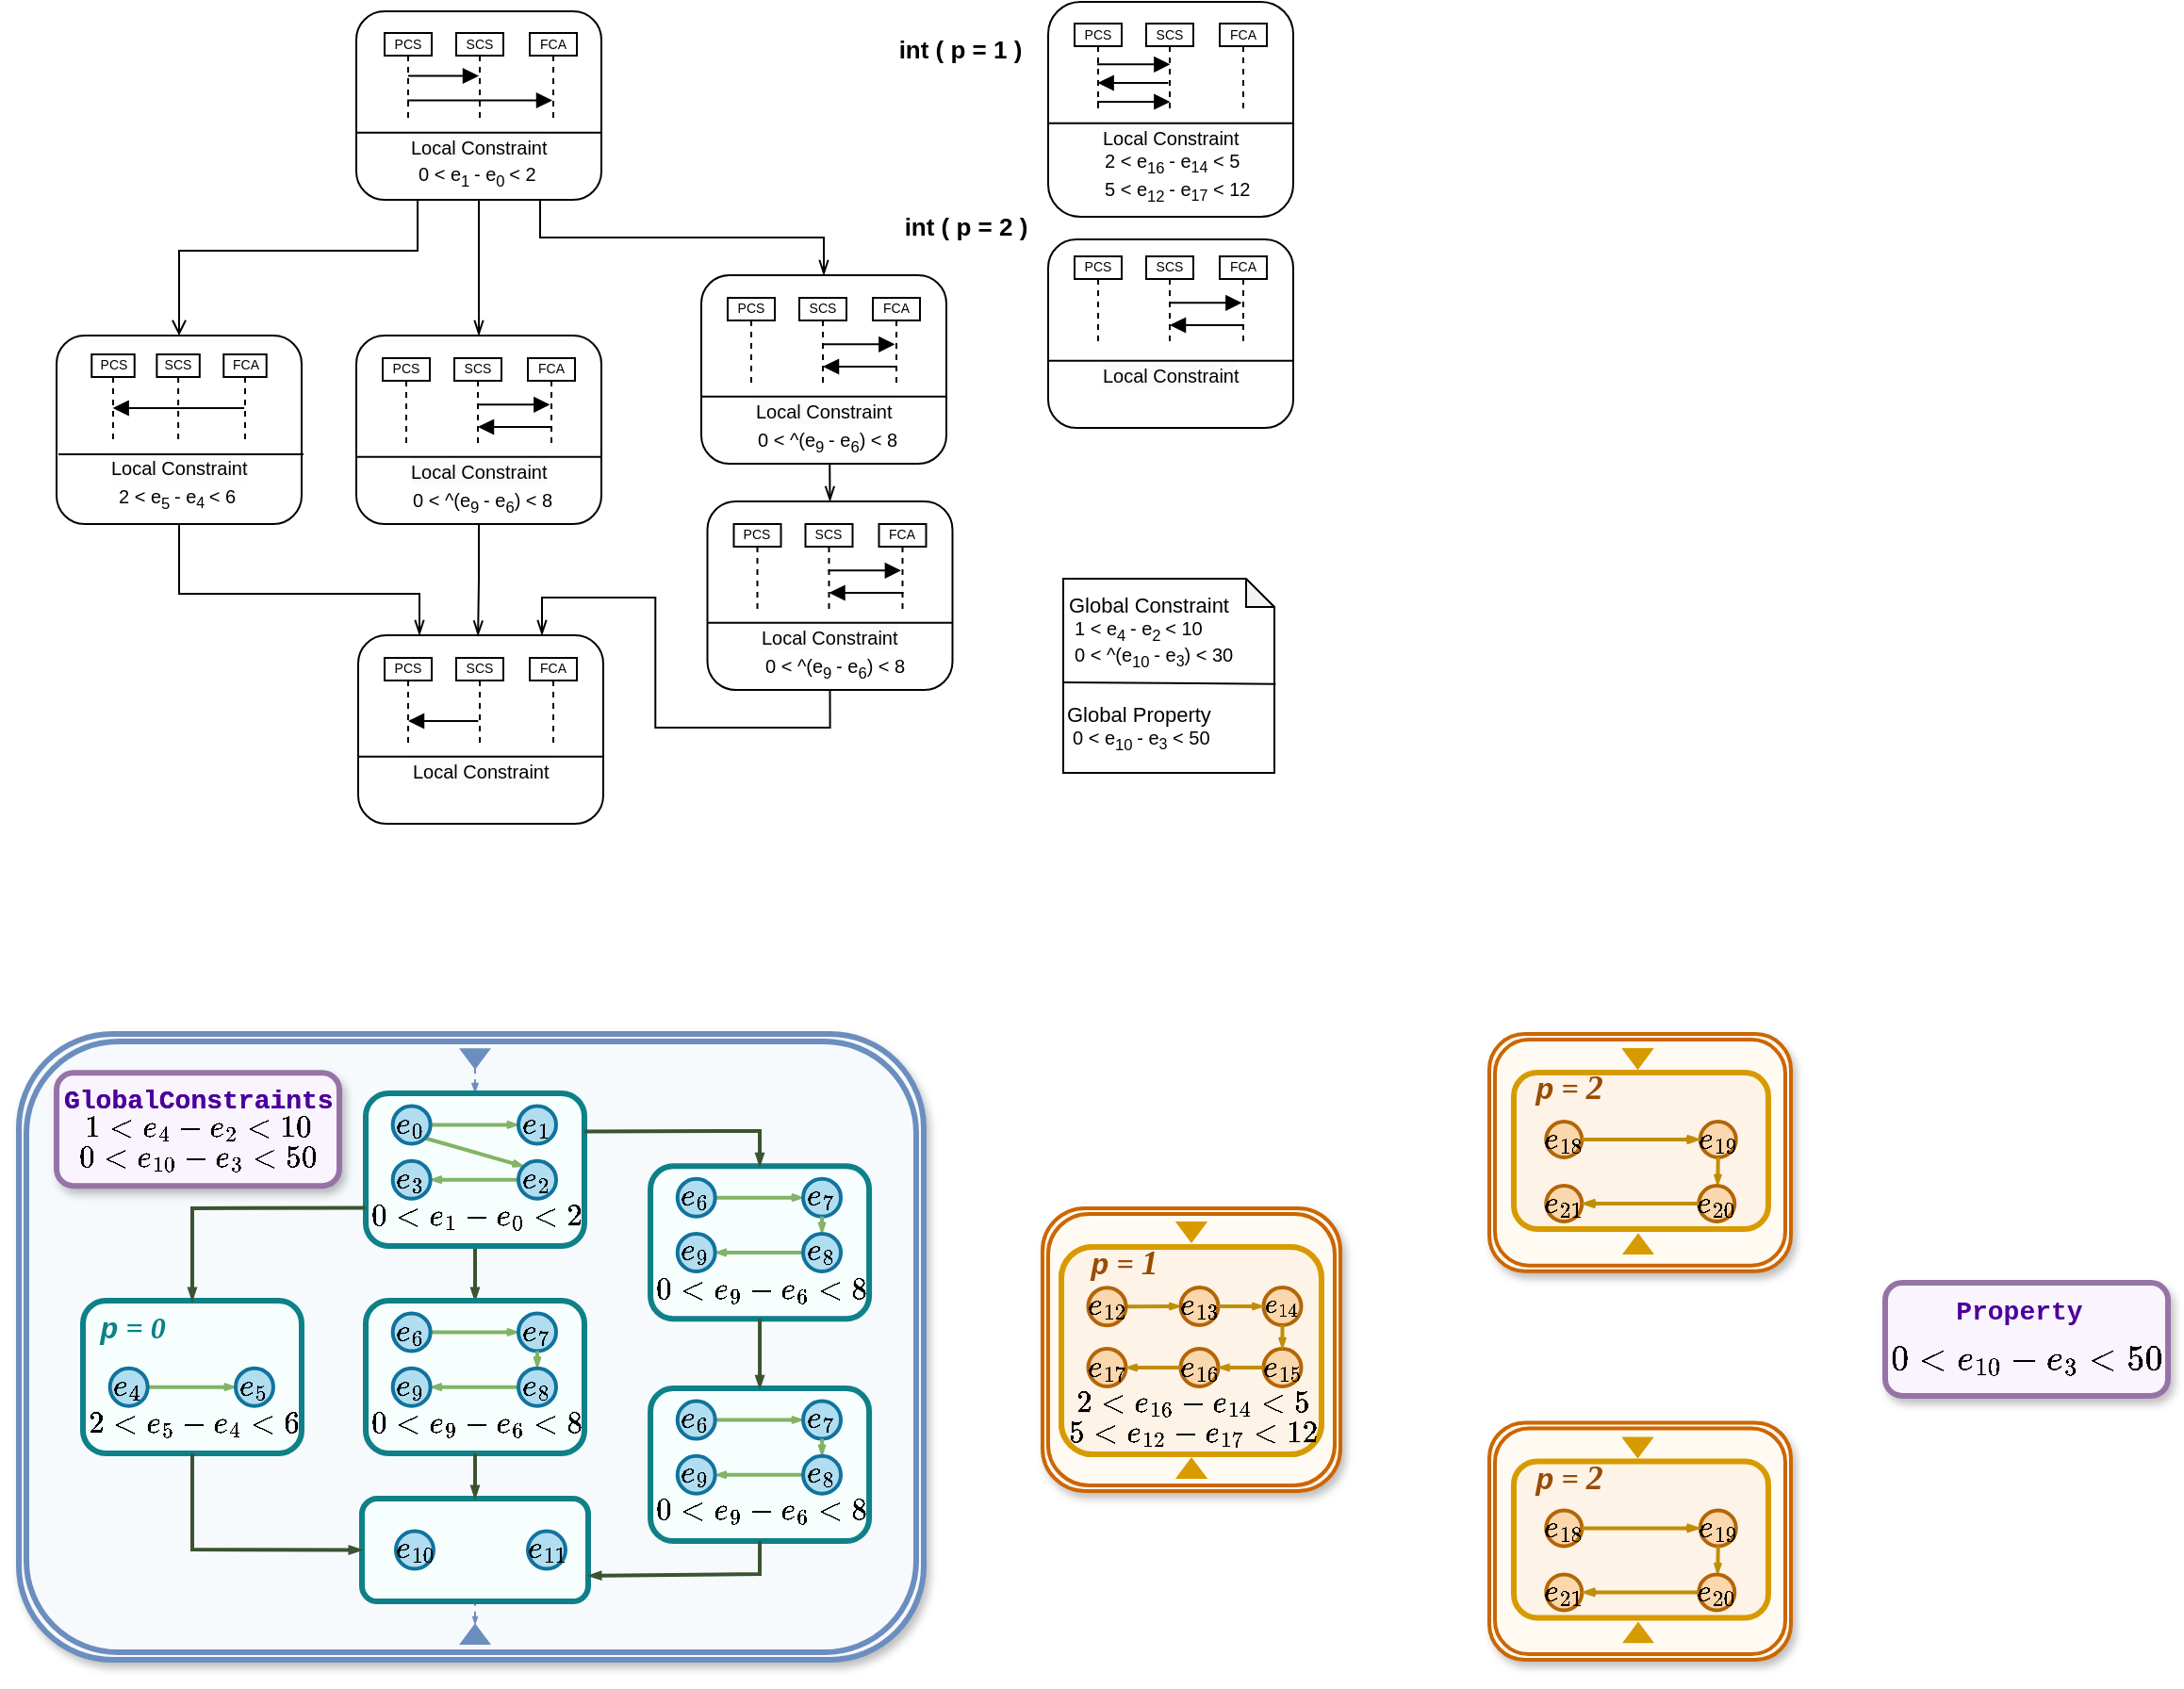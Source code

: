 <mxfile version="25.0.3">
  <diagram name="第 1 页" id="_L-r1Zg0NLN0VIuXtBzd">
    <mxGraphModel dx="1901" dy="933" grid="1" gridSize="10" guides="1" tooltips="1" connect="1" arrows="1" fold="1" page="1" pageScale="1" pageWidth="1169" pageHeight="1654" math="1" shadow="0">
      <root>
        <mxCell id="0" />
        <mxCell id="1" parent="0" />
        <mxCell id="wYbs75s_w4zpAX3RpMi5-1439" value="" style="shape=ext;double=1;rounded=1;whiteSpace=wrap;html=1;fillColor=#FFFAF2;strokeColor=#CC6600;strokeWidth=2;container=0;shadow=1;" parent="1" vertex="1">
          <mxGeometry x="553" y="665.94" width="158" height="150" as="geometry" />
        </mxCell>
        <mxCell id="wYbs75s_w4zpAX3RpMi5-1385" value="" style="shape=ext;double=1;rounded=1;whiteSpace=wrap;html=1;fillColor=#FFFAF2;strokeColor=#CC6600;strokeWidth=2;container=0;shadow=1;" parent="1" vertex="1">
          <mxGeometry x="790" y="573.54" width="160" height="125.81" as="geometry" />
        </mxCell>
        <mxCell id="wYbs75s_w4zpAX3RpMi5-105" style="rounded=0;orthogonalLoop=1;jettySize=auto;html=1;strokeColor=#3A5431;endArrow=blockThin;endFill=1;endSize=4;strokeWidth=3;fillColor=#6d8764;exitX=0.008;exitY=0.882;exitDx=0;exitDy=0;exitPerimeter=0;" parent="1" edge="1">
          <mxGeometry relative="1" as="geometry">
            <mxPoint x="258.856" y="843.982" as="sourcePoint" />
            <mxPoint x="226" y="850.54" as="targetPoint" />
          </mxGeometry>
        </mxCell>
        <mxCell id="wYbs75s_w4zpAX3RpMi5-106" style="rounded=0;orthogonalLoop=1;jettySize=auto;html=1;strokeColor=#3A5431;endArrow=blockThin;endFill=1;endSize=4;strokeWidth=3;exitX=0.789;exitY=1.009;exitDx=0;exitDy=0;fillColor=#6d8764;exitPerimeter=0;entryX=-0.013;entryY=0.142;entryDx=0;entryDy=0;entryPerimeter=0;" parent="1" source="wYbs75s_w4zpAX3RpMi5-54" target="wYbs75s_w4zpAX3RpMi5-94" edge="1">
          <mxGeometry relative="1" as="geometry">
            <mxPoint x="247" y="691.54" as="sourcePoint" />
            <mxPoint x="126" y="831.54" as="targetPoint" />
          </mxGeometry>
        </mxCell>
        <mxCell id="wYbs75s_w4zpAX3RpMi5-53" value="" style="group;strokeWidth=3;" parent="1" vertex="1" connectable="0">
          <mxGeometry y="708.54" width="111" height="120" as="geometry" />
        </mxCell>
        <mxCell id="wYbs75s_w4zpAX3RpMi5-54" value="" style="rounded=1;whiteSpace=wrap;html=1;strokeWidth=3;fillColor=#F7FFFE;strokeColor=#0e8088;" parent="wYbs75s_w4zpAX3RpMi5-53" vertex="1">
          <mxGeometry x="46" y="5" width="83" height="81" as="geometry" />
        </mxCell>
        <mxCell id="wYbs75s_w4zpAX3RpMi5-55" style="rounded=0;orthogonalLoop=1;jettySize=auto;html=1;endArrow=openThin;endFill=0;strokeColor=#82b366;strokeWidth=3;fillColor=#d5e8d4;endSize=3;entryX=0;entryY=0.5;entryDx=0;entryDy=0;exitX=1;exitY=0.5;exitDx=0;exitDy=0;" parent="wYbs75s_w4zpAX3RpMi5-53" source="wYbs75s_w4zpAX3RpMi5-56" target="wYbs75s_w4zpAX3RpMi5-59" edge="1">
          <mxGeometry relative="1" as="geometry">
            <mxPoint x="88.418" y="47.603" as="sourcePoint" />
            <mxPoint x="104.088" y="52.134" as="targetPoint" />
          </mxGeometry>
        </mxCell>
        <mxCell id="wYbs75s_w4zpAX3RpMi5-56" value="&lt;b style=&quot;text-wrap-mode: nowrap;&quot;&gt;&lt;span style=&quot;color: light-dark(rgb(0, 0, 0), rgb(255, 255, 255)); font-family: &amp;quot;Courier New&amp;quot;; text-align: left;&quot;&gt;&lt;font style=&quot;font-size: 13px;&quot;&gt;e&lt;/font&gt;&lt;/span&gt;&lt;sub style=&quot;color: light-dark(rgb(0, 0, 0), rgb(255, 255, 255)); font-family: &amp;quot;Courier New&amp;quot;; text-align: left; line-height: 13px;&quot;&gt;&lt;font style=&quot;font-size: 9px;&quot;&gt;4&lt;/font&gt;&lt;/sub&gt;&lt;/b&gt;" style="ellipse;whiteSpace=wrap;html=1;aspect=fixed;strokeWidth=3;fillColor=#b1ddf0;strokeColor=#10739e;" parent="wYbs75s_w4zpAX3RpMi5-53" vertex="1">
          <mxGeometry x="57.981" y="38.849" width="20" height="20" as="geometry" />
        </mxCell>
        <mxCell id="wYbs75s_w4zpAX3RpMi5-59" value="&lt;b style=&quot;text-wrap-mode: nowrap;&quot;&gt;&lt;span style=&quot;color: light-dark(rgb(0, 0, 0), rgb(255, 255, 255)); font-family: &amp;quot;Courier New&amp;quot;; text-align: left;&quot;&gt;&lt;font style=&quot;font-size: 13px;&quot;&gt;e&lt;/font&gt;&lt;/span&gt;&lt;sub style=&quot;color: light-dark(rgb(0, 0, 0), rgb(255, 255, 255)); font-family: &amp;quot;Courier New&amp;quot;; text-align: left; line-height: 13px;&quot;&gt;&lt;font style=&quot;font-size: 9px;&quot;&gt;5&lt;/font&gt;&lt;/sub&gt;&lt;/b&gt;" style="ellipse;whiteSpace=wrap;html=1;aspect=fixed;strokeWidth=3;fillColor=#b1ddf0;strokeColor=#10739e;" parent="wYbs75s_w4zpAX3RpMi5-53" vertex="1">
          <mxGeometry x="94.544" y="32.152" width="20" height="20" as="geometry" />
        </mxCell>
        <mxCell id="wYbs75s_w4zpAX3RpMi5-62" value="&lt;font&gt;&lt;b&gt;&lt;span style=&quot;color: light-dark(rgb(0, 0, 0), rgb(255, 255, 255)); font-family: &amp;quot;Courier New&amp;quot;; text-align: left;&quot;&gt;2&amp;lt;e&lt;/span&gt;&lt;sub style=&quot;color: light-dark(rgb(0, 0, 0), rgb(255, 255, 255)); font-family: &amp;quot;Courier New&amp;quot;; text-align: left; line-height: 13px;&quot;&gt;5&lt;/sub&gt;&lt;span style=&quot;color: light-dark(rgb(0, 0, 0), rgb(255, 255, 255)); font-family: &amp;quot;Courier New&amp;quot;; text-align: left;&quot;&gt;-e&lt;/span&gt;&lt;sub style=&quot;color: light-dark(rgb(0, 0, 0), rgb(255, 255, 255)); font-family: &amp;quot;Courier New&amp;quot;; text-align: left; line-height: 13px;&quot;&gt;4&lt;/sub&gt;&lt;span style=&quot;color: light-dark(rgb(0, 0, 0), rgb(255, 255, 255)); font-family: &amp;quot;Courier New&amp;quot;; text-align: left;&quot;&gt;&amp;lt;6&lt;/span&gt;&lt;/b&gt;&lt;/font&gt;" style="text;html=1;align=center;verticalAlign=middle;resizable=0;points=[];autosize=1;strokeColor=none;fillColor=none;strokeWidth=3;" parent="wYbs75s_w4zpAX3RpMi5-53" vertex="1">
          <mxGeometry x="46.265" y="55.904" width="80" height="30" as="geometry" />
        </mxCell>
        <mxCell id="wYbs75s_w4zpAX3RpMi5-262" value="&lt;font style=&quot;color: rgb(14, 128, 136);&quot;&gt;&lt;b style=&quot;&quot;&gt;&lt;i style=&quot;&quot;&gt;&lt;span style=&quot;font-size: 16px;&quot;&gt;&lt;font style=&quot;&quot; face=&quot;Georgia&quot;&gt;&amp;nbsp;&lt;/font&gt;&lt;font style=&quot;&quot; face=&quot;Courier New&quot;&gt;p&lt;/font&gt;&lt;font style=&quot;&quot; face=&quot;Georgia&quot;&gt; = &lt;/font&gt;&lt;/span&gt;&lt;font face=&quot;Comic Sans MS&quot; style=&quot;font-size: 16px;&quot;&gt;0&lt;/font&gt;&lt;/i&gt;&lt;/b&gt;&lt;/font&gt;" style="text;html=1;align=center;verticalAlign=middle;resizable=0;points=[];autosize=1;strokeColor=none;fillColor=none;strokeWidth=3;" parent="wYbs75s_w4zpAX3RpMi5-53" vertex="1">
          <mxGeometry x="38" y="1" width="61" height="34" as="geometry" />
        </mxCell>
        <mxCell id="wYbs75s_w4zpAX3RpMi5-93" value="" style="group;strokeWidth=3;" parent="1" vertex="1" connectable="0">
          <mxGeometry x="202" y="820" width="100" height="100" as="geometry" />
        </mxCell>
        <mxCell id="wYbs75s_w4zpAX3RpMi5-95" style="rounded=0;orthogonalLoop=1;jettySize=auto;html=1;endArrow=none;endFill=0;strokeColor=#82b366;strokeWidth=3;fillColor=#d5e8d4;endSize=3;entryX=0;entryY=0.5;entryDx=0;entryDy=0;exitX=1;exitY=0.5;exitDx=0;exitDy=0;startSize=3;startArrow=openThin;startFill=0;" parent="wYbs75s_w4zpAX3RpMi5-93" source="wYbs75s_w4zpAX3RpMi5-96" target="wYbs75s_w4zpAX3RpMi5-97" edge="1">
          <mxGeometry relative="1" as="geometry">
            <mxPoint x="-17.579" y="32.343" as="sourcePoint" />
            <mxPoint x="-3.461" y="36.874" as="targetPoint" />
          </mxGeometry>
        </mxCell>
        <mxCell id="wYbs75s_w4zpAX3RpMi5-98" value="&lt;div style=&quot;text-align: left;&quot;&gt;&lt;br&gt;&lt;/div&gt;" style="text;html=1;align=center;verticalAlign=middle;resizable=0;points=[];autosize=1;strokeColor=none;fillColor=none;strokeWidth=3;" parent="wYbs75s_w4zpAX3RpMi5-93" vertex="1">
          <mxGeometry x="-20.419" y="45.644" width="18" height="26" as="geometry" />
        </mxCell>
        <mxCell id="wYbs75s_w4zpAX3RpMi5-676" value="" style="triangle;whiteSpace=wrap;html=1;rotation=90;fillColor=light-dark(#6c8ebf, #1d293b);flipV=1;flipH=1;strokeColor=#6c8ebf;" parent="wYbs75s_w4zpAX3RpMi5-93" vertex="1">
          <mxGeometry x="-12.95" y="64.49" width="10" height="15" as="geometry" />
        </mxCell>
        <mxCell id="wYbs75s_w4zpAX3RpMi5-678" style="rounded=0;orthogonalLoop=1;jettySize=auto;html=1;entryX=0.5;entryY=1;entryDx=0;entryDy=0;endArrow=none;endFill=0;endSize=3;dashed=1;startArrow=blockThin;startFill=1;startSize=2;strokeColor=light-dark(#6c8ebf, #ededed);" parent="wYbs75s_w4zpAX3RpMi5-93" source="wYbs75s_w4zpAX3RpMi5-676" target="wYbs75s_w4zpAX3RpMi5-94" edge="1">
          <mxGeometry relative="1" as="geometry" />
        </mxCell>
        <mxCell id="wYbs75s_w4zpAX3RpMi5-94" value="" style="rounded=1;whiteSpace=wrap;html=1;strokeWidth=3;fillColor=#F7FFFE;strokeColor=#0e8088;" parent="wYbs75s_w4zpAX3RpMi5-93" vertex="1">
          <mxGeometry x="-47" y="2.54" width="78.2" height="52" as="geometry" />
        </mxCell>
        <mxCell id="wYbs75s_w4zpAX3RpMi5-96" value="&lt;b style=&quot;text-wrap-mode: nowrap;&quot;&gt;&lt;span style=&quot;color: light-dark(rgb(0, 0, 0), rgb(255, 255, 255)); font-family: &amp;quot;Courier New&amp;quot;; text-align: left;&quot;&gt;&lt;font style=&quot;font-size: 13px;&quot;&gt;e&lt;/font&gt;&lt;/span&gt;&lt;sub style=&quot;color: light-dark(rgb(0, 0, 0), rgb(255, 255, 255)); font-family: &amp;quot;Courier New&amp;quot;; text-align: left; line-height: 13px;&quot;&gt;&lt;font style=&quot;font-size: 9px;&quot;&gt;10&lt;/font&gt;&lt;/sub&gt;&lt;/b&gt;" style="ellipse;whiteSpace=wrap;html=1;aspect=fixed;strokeWidth=3;fillColor=#b1ddf0;strokeColor=#10739e;" parent="wYbs75s_w4zpAX3RpMi5-93" vertex="1">
          <mxGeometry x="-36.873" y="14.439" width="20" height="20" as="geometry" />
        </mxCell>
        <mxCell id="wYbs75s_w4zpAX3RpMi5-97" value="&lt;b style=&quot;text-wrap-mode: nowrap;&quot;&gt;&lt;span style=&quot;color: light-dark(rgb(0, 0, 0), rgb(255, 255, 255)); font-family: &amp;quot;Courier New&amp;quot;; text-align: left;&quot;&gt;&lt;font style=&quot;font-size: 13px;&quot;&gt;e&lt;/font&gt;&lt;/span&gt;&lt;sub style=&quot;color: light-dark(rgb(0, 0, 0), rgb(255, 255, 255)); font-family: &amp;quot;Courier New&amp;quot;; text-align: left; line-height: 13px;&quot;&gt;&lt;font style=&quot;font-size: 9px;&quot;&gt;11&lt;/font&gt;&lt;/sub&gt;&lt;/b&gt;" style="ellipse;whiteSpace=wrap;html=1;aspect=fixed;strokeWidth=3;fillColor=#b1ddf0;strokeColor=#10739e;" parent="wYbs75s_w4zpAX3RpMi5-93" vertex="1">
          <mxGeometry x="4.166" y="22.742" width="20" height="20" as="geometry" />
        </mxCell>
        <mxCell id="wYbs75s_w4zpAX3RpMi5-100" style="rounded=0;orthogonalLoop=1;jettySize=auto;html=1;strokeColor=#3A5431;endArrow=blockThin;endFill=1;endSize=4;strokeWidth=3;exitX=0.25;exitY=1;exitDx=0;exitDy=0;fillColor=#6d8764;" parent="1" source="wYbs75s_w4zpAX3RpMi5-17" edge="1">
          <mxGeometry relative="1" as="geometry">
            <mxPoint x="16" y="573.54" as="sourcePoint" />
            <mxPoint x="105" y="712.54" as="targetPoint" />
          </mxGeometry>
        </mxCell>
        <mxCell id="wYbs75s_w4zpAX3RpMi5-101" style="rounded=0;orthogonalLoop=1;jettySize=auto;html=1;strokeColor=#3A5431;endArrow=blockThin;endFill=1;endSize=4;strokeWidth=3;exitX=0.54;exitY=0.912;exitDx=0;exitDy=0;fillColor=#6d8764;exitPerimeter=0;" parent="1" source="wYbs75s_w4zpAX3RpMi5-51" edge="1">
          <mxGeometry relative="1" as="geometry">
            <mxPoint x="179" y="695.54" as="sourcePoint" />
            <mxPoint x="196" y="711.54" as="targetPoint" />
          </mxGeometry>
        </mxCell>
        <mxCell id="wYbs75s_w4zpAX3RpMi5-103" style="rounded=0;orthogonalLoop=1;jettySize=auto;html=1;strokeColor=#3A5431;endArrow=blockThin;endFill=1;endSize=4;strokeWidth=3;exitX=0.98;exitY=0.946;exitDx=0;exitDy=0;fillColor=#6d8764;entryX=-0.019;entryY=0.31;entryDx=0;entryDy=0;exitPerimeter=0;entryPerimeter=0;" parent="1" source="wYbs75s_w4zpAX3RpMi5-17" edge="1">
          <mxGeometry relative="1" as="geometry">
            <mxPoint x="196" y="695.54" as="sourcePoint" />
            <mxPoint x="255.967" y="690.65" as="targetPoint" />
          </mxGeometry>
        </mxCell>
        <mxCell id="wYbs75s_w4zpAX3RpMi5-107" value="" style="rounded=1;whiteSpace=wrap;html=1;strokeWidth=3;fillColor=light-dark(#fdf3e7, #36210a);strokeColor=#d79b00;" parent="1" vertex="1">
          <mxGeometry x="563" y="686.5" width="138" height="110" as="geometry" />
        </mxCell>
        <mxCell id="wYbs75s_w4zpAX3RpMi5-133" style="rounded=0;orthogonalLoop=1;jettySize=auto;html=1;endArrow=openThin;endFill=0;strokeColor=light-dark(#bf8e08, #446e2c);strokeWidth=3;fillColor=#d5e8d4;endSize=3;exitX=1;exitY=0.5;exitDx=0;exitDy=0;" parent="1" source="wYbs75s_w4zpAX3RpMi5-122" edge="1">
          <mxGeometry relative="1" as="geometry">
            <mxPoint x="629" y="729.5" as="sourcePoint" />
            <mxPoint x="667" y="730.5" as="targetPoint" />
          </mxGeometry>
        </mxCell>
        <mxCell id="wYbs75s_w4zpAX3RpMi5-135" value="&lt;font style=&quot;line-height: 90%;&quot;&gt;&lt;b&gt;&lt;span style=&quot;color: light-dark(rgb(0, 0, 0), rgb(255, 255, 255)); font-family: &amp;quot;Courier New&amp;quot;; text-align: left;&quot;&gt;2 &amp;lt; e&lt;/span&gt;&lt;sub style=&quot;color: light-dark(rgb(0, 0, 0), rgb(255, 255, 255)); font-family: &amp;quot;Courier New&amp;quot;; text-align: left; line-height: 90%;&quot;&gt;16&amp;nbsp;&lt;/sub&gt;&lt;span style=&quot;color: light-dark(rgb(0, 0, 0), rgb(255, 255, 255)); font-family: &amp;quot;Courier New&amp;quot;; text-align: left;&quot;&gt;&lt;font style=&quot;font-size: 9px;&quot;&gt;-&amp;nbsp;&lt;/font&gt;e&lt;/span&gt;&lt;sub style=&quot;color: light-dark(rgb(0, 0, 0), rgb(255, 255, 255)); font-family: &amp;quot;Courier New&amp;quot;; text-align: left; line-height: 90%;&quot;&gt;14&amp;nbsp;&lt;/sub&gt;&lt;span style=&quot;color: light-dark(rgb(0, 0, 0), rgb(255, 255, 255)); font-family: &amp;quot;Courier New&amp;quot;; text-align: left;&quot;&gt;&amp;lt; 5&lt;/span&gt;&lt;/b&gt;&lt;/font&gt;&lt;div style=&quot;line-height: 90%;&quot;&gt;&lt;font&gt;&lt;b&gt;&lt;span style=&quot;color: light-dark(rgb(0, 0, 0), rgb(255, 255, 255)); font-family: &amp;quot;Courier New&amp;quot;; text-align: left;&quot;&gt;5 &amp;lt; e&lt;/span&gt;&lt;sub style=&quot;color: light-dark(rgb(0, 0, 0), rgb(255, 255, 255)); font-family: &amp;quot;Courier New&amp;quot;; text-align: left; line-height: 90%;&quot;&gt;12&amp;nbsp;&lt;/sub&gt;&lt;/b&gt;&lt;/font&gt;&lt;b style=&quot;background-color: transparent; color: light-dark(rgb(0, 0, 0), rgb(255, 255, 255));&quot;&gt;&lt;span style=&quot;color: light-dark(rgb(0, 0, 0), rgb(255, 255, 255)); text-align: left; font-family: &amp;quot;Courier New&amp;quot;;&quot;&gt;&lt;font style=&quot;font-size: 9px;&quot;&gt;-&amp;nbsp;&lt;/font&gt;&lt;/span&gt;&lt;/b&gt;&lt;b style=&quot;background-color: transparent; color: light-dark(rgb(0, 0, 0), rgb(255, 255, 255));&quot;&gt;&lt;span style=&quot;color: light-dark(rgb(0, 0, 0), rgb(255, 255, 255)); font-family: &amp;quot;Courier New&amp;quot;; text-align: left;&quot;&gt;e&lt;/span&gt;&lt;sub style=&quot;color: light-dark(rgb(0, 0, 0), rgb(255, 255, 255)); font-family: &amp;quot;Courier New&amp;quot;; text-align: left; line-height: 9px;&quot;&gt;17&amp;nbsp;&lt;/sub&gt;&lt;/b&gt;&lt;font style=&quot;background-color: transparent; color: light-dark(rgb(0, 0, 0), rgb(255, 255, 255));&quot;&gt;&lt;b&gt;&lt;span style=&quot;color: light-dark(rgb(0, 0, 0), rgb(255, 255, 255)); font-family: &amp;quot;Courier New&amp;quot;; text-align: left;&quot;&gt;&amp;lt;&amp;nbsp;&lt;/span&gt;&lt;/b&gt;&lt;/font&gt;&lt;b style=&quot;background-color: transparent; color: light-dark(rgb(0, 0, 0), rgb(255, 255, 255));&quot;&gt;&lt;span style=&quot;color: light-dark(rgb(0, 0, 0), rgb(255, 255, 255)); font-family: &amp;quot;Courier New&amp;quot;; text-align: left;&quot;&gt;12&lt;/span&gt;&lt;/b&gt;&lt;/div&gt;" style="text;html=1;align=center;verticalAlign=middle;resizable=0;points=[];autosize=1;strokeColor=none;fillColor=none;strokeWidth=3;" parent="1" vertex="1">
          <mxGeometry x="562.005" y="752.004" width="140" height="40" as="geometry" />
        </mxCell>
        <mxCell id="wYbs75s_w4zpAX3RpMi5-145" value="&lt;font style=&quot;color: rgb(153, 76, 0);&quot;&gt;&lt;b style=&quot;&quot;&gt;&lt;i style=&quot;&quot;&gt;&lt;span style=&quot;font-size: 16px;&quot;&gt;&lt;font face=&quot;Georgia&quot;&gt;&amp;nbsp;&lt;/font&gt;&lt;font face=&quot;Courier New&quot;&gt;p&lt;/font&gt;&lt;font face=&quot;Georgia&quot;&gt; = &lt;/font&gt;&lt;/span&gt;&lt;font style=&quot;font-family: Georgia; font-size: 18px;&quot;&gt;1&lt;/font&gt;&lt;/i&gt;&lt;/b&gt;&lt;/font&gt;" style="text;html=1;align=center;verticalAlign=middle;resizable=0;points=[];autosize=1;strokeColor=none;fillColor=none;strokeWidth=3;" parent="1" vertex="1">
          <mxGeometry x="641" y="683" width="60" height="35" as="geometry" />
        </mxCell>
        <mxCell id="wYbs75s_w4zpAX3RpMi5-147" value="&lt;font size=&quot;1&quot; style=&quot;&quot;&gt;&lt;b style=&quot;font-size: 13px;&quot;&gt;int ( p = 1 )&lt;/b&gt;&lt;/font&gt;" style="text;html=1;align=center;verticalAlign=middle;resizable=0;points=[];autosize=1;strokeColor=none;fillColor=none;" parent="1" vertex="1">
          <mxGeometry x="467" y="37" width="83" height="28" as="geometry" />
        </mxCell>
        <mxCell id="wYbs75s_w4zpAX3RpMi5-148" value="" style="group" parent="1" vertex="1" connectable="0">
          <mxGeometry x="189" y="31" width="132" height="100" as="geometry" />
        </mxCell>
        <mxCell id="wYbs75s_w4zpAX3RpMi5-149" value="" style="rounded=1;whiteSpace=wrap;html=1;" parent="wYbs75s_w4zpAX3RpMi5-148" vertex="1">
          <mxGeometry width="130" height="100" as="geometry" />
        </mxCell>
        <mxCell id="wYbs75s_w4zpAX3RpMi5-150" value="" style="html=1;verticalAlign=bottom;endArrow=block;curved=0;rounded=0;strokeWidth=1;" parent="wYbs75s_w4zpAX3RpMi5-148" source="wYbs75s_w4zpAX3RpMi5-153" target="wYbs75s_w4zpAX3RpMi5-152" edge="1">
          <mxGeometry width="80" relative="1" as="geometry">
            <mxPoint x="32.002" y="39.002" as="sourcePoint" />
            <mxPoint x="63.57" y="39" as="targetPoint" />
          </mxGeometry>
        </mxCell>
        <mxCell id="wYbs75s_w4zpAX3RpMi5-151" value="&lt;font style=&quot;font-size: 7px;&quot;&gt;FCA&lt;/font&gt;" style="shape=umlLifeline;perimeter=lifelinePerimeter;whiteSpace=wrap;html=1;container=1;dropTarget=0;collapsible=0;recursiveResize=0;outlineConnect=0;portConstraint=eastwest;newEdgeStyle={&quot;curved&quot;:0,&quot;rounded&quot;:0};size=12;fontSize=7;" parent="wYbs75s_w4zpAX3RpMi5-148" vertex="1">
          <mxGeometry x="92" y="11.5" width="25" height="45" as="geometry" />
        </mxCell>
        <mxCell id="wYbs75s_w4zpAX3RpMi5-152" value="&lt;font style=&quot;font-size: 7px;&quot;&gt;SCS&lt;/font&gt;" style="shape=umlLifeline;perimeter=lifelinePerimeter;whiteSpace=wrap;html=1;container=1;dropTarget=0;collapsible=0;recursiveResize=0;outlineConnect=0;portConstraint=eastwest;newEdgeStyle={&quot;curved&quot;:0,&quot;rounded&quot;:0};size=12;fontSize=7;" parent="wYbs75s_w4zpAX3RpMi5-148" vertex="1">
          <mxGeometry x="53" y="11.5" width="25" height="45.5" as="geometry" />
        </mxCell>
        <mxCell id="wYbs75s_w4zpAX3RpMi5-153" value="&lt;font style=&quot;font-size: 7px;&quot;&gt;PCS&lt;/font&gt;" style="shape=umlLifeline;perimeter=lifelinePerimeter;whiteSpace=wrap;html=1;container=1;dropTarget=0;collapsible=0;recursiveResize=0;outlineConnect=0;portConstraint=eastwest;newEdgeStyle={&quot;curved&quot;:0,&quot;rounded&quot;:0};size=12;fontSize=7;" parent="wYbs75s_w4zpAX3RpMi5-148" vertex="1">
          <mxGeometry x="15" y="11.5" width="25" height="45.5" as="geometry" />
        </mxCell>
        <mxCell id="wYbs75s_w4zpAX3RpMi5-154" value="" style="html=1;verticalAlign=bottom;endArrow=block;curved=0;rounded=0;strokeWidth=1;" parent="wYbs75s_w4zpAX3RpMi5-148" edge="1">
          <mxGeometry width="80" relative="1" as="geometry">
            <mxPoint x="27.048" y="47.25" as="sourcePoint" />
            <mxPoint x="104.0" y="47.25" as="targetPoint" />
          </mxGeometry>
        </mxCell>
        <mxCell id="wYbs75s_w4zpAX3RpMi5-155" value="&lt;span style=&quot;color: rgb(0, 0, 0); font-family: Helvetica; font-style: normal; font-variant-ligatures: normal; font-variant-caps: normal; font-weight: 400; letter-spacing: normal; orphans: 2; text-align: left; text-indent: 0px; text-transform: none; widows: 2; word-spacing: 0px; -webkit-text-stroke-width: 0px; white-space: nowrap; background-color: rgb(251, 251, 251); text-decoration-thickness: initial; text-decoration-style: initial; text-decoration-color: initial; float: none; display: inline !important;&quot;&gt;&lt;font style=&quot;font-size: 10px;&quot;&gt;Local Constraint&lt;/font&gt;&lt;/span&gt;" style="text;whiteSpace=wrap;html=1;verticalAlign=middle;" parent="wYbs75s_w4zpAX3RpMi5-148" vertex="1">
          <mxGeometry x="27" y="65" width="78" height="14" as="geometry" />
        </mxCell>
        <mxCell id="wYbs75s_w4zpAX3RpMi5-156" value="0 &amp;lt; e&lt;sub&gt;1&amp;nbsp;&lt;/sub&gt;- e&lt;sub&gt;0&amp;nbsp;&lt;/sub&gt;&amp;lt; 2&lt;br&gt;&lt;div&gt;&lt;div&gt;&lt;div&gt;&lt;br&gt;&lt;/div&gt;&lt;/div&gt;&lt;/div&gt;" style="text;align=left;verticalAlign=middle;rounded=0;horizontal=1;fontSize=10;html=1;" parent="wYbs75s_w4zpAX3RpMi5-148" vertex="1">
          <mxGeometry x="31.25" y="88" width="69.5" height="9" as="geometry" />
        </mxCell>
        <mxCell id="wYbs75s_w4zpAX3RpMi5-157" value="" style="line;strokeWidth=1;fillColor=none;align=left;verticalAlign=middle;spacingTop=-1;spacingLeft=3;spacingRight=3;rotatable=0;labelPosition=right;points=[];portConstraint=eastwest;strokeColor=inherit;" parent="wYbs75s_w4zpAX3RpMi5-148" vertex="1">
          <mxGeometry y="58" width="132" height="8" as="geometry" />
        </mxCell>
        <mxCell id="wYbs75s_w4zpAX3RpMi5-158" value="" style="line;strokeWidth=1;fillColor=none;align=left;verticalAlign=middle;spacingTop=-1;spacingLeft=3;spacingRight=3;rotatable=0;labelPosition=right;points=[];portConstraint=eastwest;strokeColor=inherit;" parent="wYbs75s_w4zpAX3RpMi5-148" vertex="1">
          <mxGeometry y="57" width="130" height="8" as="geometry" />
        </mxCell>
        <mxCell id="wYbs75s_w4zpAX3RpMi5-159" style="rounded=0;orthogonalLoop=1;jettySize=auto;html=1;exitX=0;exitY=0.75;exitDx=0;exitDy=0;entryX=1;entryY=0.75;entryDx=0;entryDy=0;endArrow=none;endFill=0;" parent="wYbs75s_w4zpAX3RpMi5-148" edge="1">
          <mxGeometry relative="1" as="geometry">
            <mxPoint y="64.35" as="sourcePoint" />
            <mxPoint x="130" y="64.35" as="targetPoint" />
          </mxGeometry>
        </mxCell>
        <mxCell id="wYbs75s_w4zpAX3RpMi5-160" value="" style="group" parent="1" vertex="1" connectable="0">
          <mxGeometry x="30" y="203" width="130" height="100" as="geometry" />
        </mxCell>
        <mxCell id="wYbs75s_w4zpAX3RpMi5-161" value="" style="rounded=1;whiteSpace=wrap;html=1;" parent="wYbs75s_w4zpAX3RpMi5-160" vertex="1">
          <mxGeometry width="130" height="100" as="geometry" />
        </mxCell>
        <mxCell id="wYbs75s_w4zpAX3RpMi5-162" value="&lt;span style=&quot;color: rgb(0, 0, 0); font-family: Helvetica; font-style: normal; font-variant-ligatures: normal; font-variant-caps: normal; font-weight: 400; letter-spacing: normal; orphans: 2; text-align: left; text-indent: 0px; text-transform: none; widows: 2; word-spacing: 0px; -webkit-text-stroke-width: 0px; white-space: nowrap; background-color: rgb(251, 251, 251); text-decoration-thickness: initial; text-decoration-style: initial; text-decoration-color: initial; float: none; display: inline !important;&quot;&gt;&lt;font style=&quot;font-size: 10px;&quot;&gt;Local Constraint&lt;/font&gt;&lt;/span&gt;" style="text;whiteSpace=wrap;html=1;verticalAlign=middle;" parent="wYbs75s_w4zpAX3RpMi5-160" vertex="1">
          <mxGeometry x="27" y="63" width="78" height="14" as="geometry" />
        </mxCell>
        <mxCell id="wYbs75s_w4zpAX3RpMi5-163" value="&lt;div&gt;&lt;div&gt;&lt;div&gt;2 &amp;lt; e&lt;sub&gt;5&amp;nbsp;&lt;/sub&gt;- e&lt;span style=&quot;font-size: 6.944px;&quot;&gt;&lt;sub style=&quot;font-size: 8px;&quot;&gt;4&amp;nbsp;&lt;/sub&gt;&lt;/span&gt;&amp;lt; 6&lt;br&gt;&lt;/div&gt;&lt;/div&gt;&lt;/div&gt;" style="text;align=left;verticalAlign=middle;rounded=0;horizontal=1;fontSize=10;html=1;" parent="wYbs75s_w4zpAX3RpMi5-160" vertex="1">
          <mxGeometry x="31.25" y="81" width="69.5" height="9" as="geometry" />
        </mxCell>
        <mxCell id="wYbs75s_w4zpAX3RpMi5-164" value="" style="line;strokeWidth=1;fillColor=none;align=left;verticalAlign=middle;spacingTop=-1;spacingLeft=3;spacingRight=3;rotatable=0;labelPosition=right;points=[];portConstraint=eastwest;strokeColor=inherit;" parent="wYbs75s_w4zpAX3RpMi5-160" vertex="1">
          <mxGeometry y="58" width="130" height="8" as="geometry" />
        </mxCell>
        <mxCell id="wYbs75s_w4zpAX3RpMi5-165" value="&lt;font style=&quot;font-size: 7px;&quot;&gt;FCA&lt;/font&gt;" style="shape=umlLifeline;perimeter=lifelinePerimeter;whiteSpace=wrap;html=1;container=1;dropTarget=0;collapsible=0;recursiveResize=0;outlineConnect=0;portConstraint=eastwest;newEdgeStyle={&quot;curved&quot;:0,&quot;rounded&quot;:0};size=12;fontSize=7;" parent="wYbs75s_w4zpAX3RpMi5-160" vertex="1">
          <mxGeometry x="88.638" y="10" width="22.727" height="45" as="geometry" />
        </mxCell>
        <mxCell id="wYbs75s_w4zpAX3RpMi5-166" value="&lt;font style=&quot;font-size: 7px;&quot;&gt;SCS&lt;/font&gt;" style="shape=umlLifeline;perimeter=lifelinePerimeter;whiteSpace=wrap;html=1;container=1;dropTarget=0;collapsible=0;recursiveResize=0;outlineConnect=0;portConstraint=eastwest;newEdgeStyle={&quot;curved&quot;:0,&quot;rounded&quot;:0};size=12;fontSize=7;" parent="wYbs75s_w4zpAX3RpMi5-160" vertex="1">
          <mxGeometry x="53.184" y="10" width="22.727" height="45.5" as="geometry" />
        </mxCell>
        <mxCell id="wYbs75s_w4zpAX3RpMi5-167" value="&lt;font style=&quot;font-size: 7px;&quot;&gt;PCS&lt;/font&gt;" style="shape=umlLifeline;perimeter=lifelinePerimeter;whiteSpace=wrap;html=1;container=1;dropTarget=0;collapsible=0;recursiveResize=0;outlineConnect=0;portConstraint=eastwest;newEdgeStyle={&quot;curved&quot;:0,&quot;rounded&quot;:0};size=12;fontSize=7;" parent="wYbs75s_w4zpAX3RpMi5-160" vertex="1">
          <mxGeometry x="18.638" y="10" width="22.727" height="45.5" as="geometry" />
        </mxCell>
        <mxCell id="wYbs75s_w4zpAX3RpMi5-168" value="" style="html=1;verticalAlign=bottom;endArrow=block;curved=0;rounded=0;strokeWidth=1;" parent="wYbs75s_w4zpAX3RpMi5-160" edge="1">
          <mxGeometry width="80" relative="1" as="geometry">
            <mxPoint x="99.547" y="38.5" as="sourcePoint" />
            <mxPoint x="29.829" y="38.5" as="targetPoint" />
          </mxGeometry>
        </mxCell>
        <mxCell id="wYbs75s_w4zpAX3RpMi5-169" style="rounded=0;orthogonalLoop=1;jettySize=auto;html=1;exitX=0;exitY=0.75;exitDx=0;exitDy=0;entryX=1;entryY=0.75;entryDx=0;entryDy=0;endArrow=none;endFill=0;" parent="wYbs75s_w4zpAX3RpMi5-160" edge="1">
          <mxGeometry relative="1" as="geometry">
            <mxPoint x="1" y="63.0" as="sourcePoint" />
            <mxPoint x="131" y="63.0" as="targetPoint" />
          </mxGeometry>
        </mxCell>
        <mxCell id="wYbs75s_w4zpAX3RpMi5-170" value="" style="group" parent="1" vertex="1" connectable="0">
          <mxGeometry x="189" y="203" width="130" height="100" as="geometry" />
        </mxCell>
        <mxCell id="wYbs75s_w4zpAX3RpMi5-171" value="" style="rounded=1;whiteSpace=wrap;html=1;container=0;" parent="wYbs75s_w4zpAX3RpMi5-170" vertex="1">
          <mxGeometry width="130" height="100" as="geometry" />
        </mxCell>
        <mxCell id="wYbs75s_w4zpAX3RpMi5-172" value="&lt;span style=&quot;color: rgb(0, 0, 0); font-family: Helvetica; font-style: normal; font-variant-ligatures: normal; font-variant-caps: normal; font-weight: 400; letter-spacing: normal; orphans: 2; text-align: left; text-indent: 0px; text-transform: none; widows: 2; word-spacing: 0px; -webkit-text-stroke-width: 0px; white-space: nowrap; background-color: rgb(251, 251, 251); text-decoration-thickness: initial; text-decoration-style: initial; text-decoration-color: initial; float: none; display: inline !important;&quot;&gt;&lt;font style=&quot;font-size: 10px;&quot;&gt;Local Constraint&lt;/font&gt;&lt;/span&gt;" style="text;whiteSpace=wrap;html=1;verticalAlign=middle;container=0;" parent="wYbs75s_w4zpAX3RpMi5-170" vertex="1">
          <mxGeometry x="27" y="65" width="78" height="14" as="geometry" />
        </mxCell>
        <mxCell id="wYbs75s_w4zpAX3RpMi5-173" value="&lt;div&gt;&lt;div&gt;&lt;div&gt;0 &amp;lt; ^(e&lt;sub&gt;9&lt;/sub&gt;&lt;span style=&quot;font-size: 8.333px;&quot;&gt;&amp;nbsp;&lt;/span&gt;- e&lt;sub&gt;6&lt;/sub&gt;) &amp;lt; 8&lt;br&gt;&lt;/div&gt;&lt;/div&gt;&lt;/div&gt;" style="text;align=left;verticalAlign=middle;rounded=0;horizontal=1;fontSize=10;html=1;container=0;" parent="wYbs75s_w4zpAX3RpMi5-170" vertex="1">
          <mxGeometry x="28.25" y="83" width="69.5" height="9" as="geometry" />
        </mxCell>
        <mxCell id="wYbs75s_w4zpAX3RpMi5-174" style="rounded=0;orthogonalLoop=1;jettySize=auto;html=1;exitX=0;exitY=0.75;exitDx=0;exitDy=0;entryX=1;entryY=0.75;entryDx=0;entryDy=0;endArrow=none;endFill=0;" parent="wYbs75s_w4zpAX3RpMi5-170" edge="1">
          <mxGeometry relative="1" as="geometry">
            <mxPoint y="64.35" as="sourcePoint" />
            <mxPoint x="130" y="64.35" as="targetPoint" />
          </mxGeometry>
        </mxCell>
        <mxCell id="wYbs75s_w4zpAX3RpMi5-175" value="&lt;font style=&quot;font-size: 7px;&quot;&gt;FCA&lt;/font&gt;" style="shape=umlLifeline;perimeter=lifelinePerimeter;whiteSpace=wrap;html=1;container=1;dropTarget=0;collapsible=0;recursiveResize=0;outlineConnect=0;portConstraint=eastwest;newEdgeStyle={&quot;curved&quot;:0,&quot;rounded&quot;:0};size=12;fontSize=7;" parent="wYbs75s_w4zpAX3RpMi5-170" vertex="1">
          <mxGeometry x="91" y="12" width="25" height="45" as="geometry" />
        </mxCell>
        <mxCell id="wYbs75s_w4zpAX3RpMi5-176" value="&lt;font style=&quot;font-size: 7px;&quot;&gt;SCS&lt;/font&gt;" style="shape=umlLifeline;perimeter=lifelinePerimeter;whiteSpace=wrap;html=1;container=1;dropTarget=0;collapsible=0;recursiveResize=0;outlineConnect=0;portConstraint=eastwest;newEdgeStyle={&quot;curved&quot;:0,&quot;rounded&quot;:0};size=12;fontSize=7;" parent="wYbs75s_w4zpAX3RpMi5-170" vertex="1">
          <mxGeometry x="52" y="12" width="25" height="45.5" as="geometry" />
        </mxCell>
        <mxCell id="wYbs75s_w4zpAX3RpMi5-177" value="&lt;font style=&quot;font-size: 7px;&quot;&gt;PCS&lt;/font&gt;" style="shape=umlLifeline;perimeter=lifelinePerimeter;whiteSpace=wrap;html=1;container=1;dropTarget=0;collapsible=0;recursiveResize=0;outlineConnect=0;portConstraint=eastwest;newEdgeStyle={&quot;curved&quot;:0,&quot;rounded&quot;:0};size=12;fontSize=7;" parent="wYbs75s_w4zpAX3RpMi5-170" vertex="1">
          <mxGeometry x="14" y="12" width="25" height="45.5" as="geometry" />
        </mxCell>
        <mxCell id="wYbs75s_w4zpAX3RpMi5-178" value="" style="html=1;verticalAlign=bottom;endArrow=block;curved=0;rounded=0;strokeWidth=1;" parent="wYbs75s_w4zpAX3RpMi5-170" edge="1">
          <mxGeometry width="80" relative="1" as="geometry">
            <mxPoint x="64.0" y="36.66" as="sourcePoint" />
            <mxPoint x="102.69" y="36.66" as="targetPoint" />
          </mxGeometry>
        </mxCell>
        <mxCell id="wYbs75s_w4zpAX3RpMi5-179" value="" style="html=1;verticalAlign=bottom;endArrow=block;curved=0;rounded=0;strokeWidth=1;" parent="wYbs75s_w4zpAX3RpMi5-170" target="wYbs75s_w4zpAX3RpMi5-176" edge="1">
          <mxGeometry width="80" relative="1" as="geometry">
            <mxPoint x="104.0" y="48.5" as="sourcePoint" />
            <mxPoint x="142.69" y="48.5" as="targetPoint" />
          </mxGeometry>
        </mxCell>
        <mxCell id="wYbs75s_w4zpAX3RpMi5-180" value="" style="group" parent="1" vertex="1" connectable="0">
          <mxGeometry x="190" y="362" width="130" height="100" as="geometry" />
        </mxCell>
        <mxCell id="wYbs75s_w4zpAX3RpMi5-181" value="" style="rounded=1;whiteSpace=wrap;html=1;container=0;" parent="wYbs75s_w4zpAX3RpMi5-180" vertex="1">
          <mxGeometry width="130" height="100" as="geometry" />
        </mxCell>
        <mxCell id="wYbs75s_w4zpAX3RpMi5-182" value="&lt;span style=&quot;color: rgb(0, 0, 0); font-family: Helvetica; font-style: normal; font-variant-ligatures: normal; font-variant-caps: normal; font-weight: 400; letter-spacing: normal; orphans: 2; text-align: left; text-indent: 0px; text-transform: none; widows: 2; word-spacing: 0px; -webkit-text-stroke-width: 0px; white-space: nowrap; background-color: rgb(251, 251, 251); text-decoration-thickness: initial; text-decoration-style: initial; text-decoration-color: initial; float: none; display: inline !important;&quot;&gt;&lt;font style=&quot;font-size: 10px;&quot;&gt;Local Constraint&lt;/font&gt;&lt;/span&gt;" style="text;whiteSpace=wrap;html=1;verticalAlign=middle;container=0;" parent="wYbs75s_w4zpAX3RpMi5-180" vertex="1">
          <mxGeometry x="27" y="65" width="78" height="14" as="geometry" />
        </mxCell>
        <mxCell id="wYbs75s_w4zpAX3RpMi5-183" style="rounded=0;orthogonalLoop=1;jettySize=auto;html=1;exitX=0;exitY=0.75;exitDx=0;exitDy=0;entryX=1;entryY=0.75;entryDx=0;entryDy=0;endArrow=none;endFill=0;" parent="wYbs75s_w4zpAX3RpMi5-180" edge="1">
          <mxGeometry relative="1" as="geometry">
            <mxPoint y="64.35" as="sourcePoint" />
            <mxPoint x="130" y="64.35" as="targetPoint" />
          </mxGeometry>
        </mxCell>
        <mxCell id="wYbs75s_w4zpAX3RpMi5-184" value="&lt;font style=&quot;font-size: 7px;&quot;&gt;FCA&lt;/font&gt;" style="shape=umlLifeline;perimeter=lifelinePerimeter;whiteSpace=wrap;html=1;container=1;dropTarget=0;collapsible=0;recursiveResize=0;outlineConnect=0;portConstraint=eastwest;newEdgeStyle={&quot;curved&quot;:0,&quot;rounded&quot;:0};size=12;fontSize=7;" parent="wYbs75s_w4zpAX3RpMi5-180" vertex="1">
          <mxGeometry x="91" y="12" width="25" height="45" as="geometry" />
        </mxCell>
        <mxCell id="wYbs75s_w4zpAX3RpMi5-185" value="&lt;font style=&quot;font-size: 7px;&quot;&gt;SCS&lt;/font&gt;" style="shape=umlLifeline;perimeter=lifelinePerimeter;whiteSpace=wrap;html=1;container=1;dropTarget=0;collapsible=0;recursiveResize=0;outlineConnect=0;portConstraint=eastwest;newEdgeStyle={&quot;curved&quot;:0,&quot;rounded&quot;:0};size=12;fontSize=7;" parent="wYbs75s_w4zpAX3RpMi5-180" vertex="1">
          <mxGeometry x="52" y="12" width="25" height="45.5" as="geometry" />
        </mxCell>
        <mxCell id="wYbs75s_w4zpAX3RpMi5-186" value="&lt;font style=&quot;font-size: 7px;&quot;&gt;PCS&lt;/font&gt;" style="shape=umlLifeline;perimeter=lifelinePerimeter;whiteSpace=wrap;html=1;container=1;dropTarget=0;collapsible=0;recursiveResize=0;outlineConnect=0;portConstraint=eastwest;newEdgeStyle={&quot;curved&quot;:0,&quot;rounded&quot;:0};size=12;fontSize=7;" parent="wYbs75s_w4zpAX3RpMi5-180" vertex="1">
          <mxGeometry x="14" y="12" width="25" height="45.5" as="geometry" />
        </mxCell>
        <mxCell id="wYbs75s_w4zpAX3RpMi5-187" value="" style="html=1;verticalAlign=bottom;endArrow=block;curved=0;rounded=0;strokeWidth=1;" parent="wYbs75s_w4zpAX3RpMi5-180" target="wYbs75s_w4zpAX3RpMi5-186" edge="1">
          <mxGeometry width="80" relative="1" as="geometry">
            <mxPoint x="63.69" y="45.5" as="sourcePoint" />
            <mxPoint x="24.0" y="45.5" as="targetPoint" />
          </mxGeometry>
        </mxCell>
        <mxCell id="wYbs75s_w4zpAX3RpMi5-188" value="" style="group" parent="1" vertex="1" connectable="0">
          <mxGeometry x="556" y="26" width="130" height="114" as="geometry" />
        </mxCell>
        <mxCell id="wYbs75s_w4zpAX3RpMi5-189" value="" style="rounded=1;whiteSpace=wrap;html=1;container=0;" parent="wYbs75s_w4zpAX3RpMi5-188" vertex="1">
          <mxGeometry width="130" height="114" as="geometry" />
        </mxCell>
        <mxCell id="wYbs75s_w4zpAX3RpMi5-190" value="&lt;span style=&quot;color: rgb(0, 0, 0); font-family: Helvetica; font-style: normal; font-variant-ligatures: normal; font-variant-caps: normal; font-weight: 400; letter-spacing: normal; orphans: 2; text-align: left; text-indent: 0px; text-transform: none; widows: 2; word-spacing: 0px; -webkit-text-stroke-width: 0px; white-space: nowrap; background-color: rgb(251, 251, 251); text-decoration-thickness: initial; text-decoration-style: initial; text-decoration-color: initial; float: none; display: inline !important;&quot;&gt;&lt;font style=&quot;font-size: 10px;&quot;&gt;Local Constraint&lt;/font&gt;&lt;/span&gt;" style="text;whiteSpace=wrap;html=1;verticalAlign=middle;container=0;" parent="wYbs75s_w4zpAX3RpMi5-188" vertex="1">
          <mxGeometry x="27" y="65" width="78" height="14" as="geometry" />
        </mxCell>
        <mxCell id="wYbs75s_w4zpAX3RpMi5-191" value="&lt;div&gt;&lt;div&gt;&lt;div&gt;2 &amp;lt; e&lt;sub&gt;16&lt;/sub&gt;&lt;span style=&quot;font-size: 8.333px;&quot;&gt;&amp;nbsp;&lt;/span&gt;- e&lt;span style=&quot;font-size: 8.333px;&quot;&gt;&lt;sub style=&quot;font-size: 8px;&quot;&gt;14&lt;/sub&gt;&lt;/span&gt;&amp;nbsp;&amp;lt; 5&lt;div&gt;5 &amp;lt; e&lt;sub&gt;12&lt;/sub&gt;&lt;span style=&quot;font-size: 8.333px;&quot;&gt;&amp;nbsp;&lt;/span&gt;- e&lt;span style=&quot;font-size: 8.333px;&quot;&gt;&lt;sub style=&quot;font-size: 8px;&quot;&gt;17&lt;/sub&gt;&lt;/span&gt;&amp;nbsp;&amp;lt; 12&lt;/div&gt;&lt;/div&gt;&lt;/div&gt;&lt;/div&gt;" style="text;align=left;verticalAlign=middle;rounded=0;horizontal=1;fontSize=10;html=1;container=0;" parent="wYbs75s_w4zpAX3RpMi5-188" vertex="1">
          <mxGeometry x="28.25" y="88" width="69.5" height="9" as="geometry" />
        </mxCell>
        <mxCell id="wYbs75s_w4zpAX3RpMi5-192" style="rounded=0;orthogonalLoop=1;jettySize=auto;html=1;exitX=0;exitY=0.75;exitDx=0;exitDy=0;entryX=1;entryY=0.75;entryDx=0;entryDy=0;endArrow=none;endFill=0;" parent="wYbs75s_w4zpAX3RpMi5-188" edge="1">
          <mxGeometry relative="1" as="geometry">
            <mxPoint y="64.35" as="sourcePoint" />
            <mxPoint x="130" y="64.35" as="targetPoint" />
          </mxGeometry>
        </mxCell>
        <mxCell id="wYbs75s_w4zpAX3RpMi5-193" value="&lt;font style=&quot;font-size: 7px;&quot;&gt;FCA&lt;/font&gt;" style="shape=umlLifeline;perimeter=lifelinePerimeter;whiteSpace=wrap;html=1;container=1;dropTarget=0;collapsible=0;recursiveResize=0;outlineConnect=0;portConstraint=eastwest;newEdgeStyle={&quot;curved&quot;:0,&quot;rounded&quot;:0};size=12;fontSize=7;" parent="wYbs75s_w4zpAX3RpMi5-188" vertex="1">
          <mxGeometry x="91" y="11.5" width="25" height="45" as="geometry" />
        </mxCell>
        <mxCell id="wYbs75s_w4zpAX3RpMi5-194" value="&lt;font style=&quot;font-size: 7px;&quot;&gt;SCS&lt;/font&gt;" style="shape=umlLifeline;perimeter=lifelinePerimeter;whiteSpace=wrap;html=1;container=1;dropTarget=0;collapsible=0;recursiveResize=0;outlineConnect=0;portConstraint=eastwest;newEdgeStyle={&quot;curved&quot;:0,&quot;rounded&quot;:0};size=12;fontSize=7;" parent="wYbs75s_w4zpAX3RpMi5-188" vertex="1">
          <mxGeometry x="52" y="11.5" width="25" height="45.5" as="geometry" />
        </mxCell>
        <mxCell id="wYbs75s_w4zpAX3RpMi5-195" value="&lt;font style=&quot;font-size: 7px;&quot;&gt;PCS&lt;/font&gt;" style="shape=umlLifeline;perimeter=lifelinePerimeter;whiteSpace=wrap;html=1;container=1;dropTarget=0;collapsible=0;recursiveResize=0;outlineConnect=0;portConstraint=eastwest;newEdgeStyle={&quot;curved&quot;:0,&quot;rounded&quot;:0};size=12;fontSize=7;" parent="wYbs75s_w4zpAX3RpMi5-188" vertex="1">
          <mxGeometry x="14" y="11.5" width="25" height="45.5" as="geometry" />
        </mxCell>
        <mxCell id="wYbs75s_w4zpAX3RpMi5-196" value="" style="html=1;verticalAlign=bottom;endArrow=block;curved=0;rounded=0;strokeWidth=1;" parent="wYbs75s_w4zpAX3RpMi5-188" edge="1">
          <mxGeometry width="80" relative="1" as="geometry">
            <mxPoint x="63.69" y="43" as="sourcePoint" />
            <mxPoint x="26.31" y="43.0" as="targetPoint" />
          </mxGeometry>
        </mxCell>
        <mxCell id="wYbs75s_w4zpAX3RpMi5-197" value="" style="html=1;verticalAlign=bottom;endArrow=block;curved=0;rounded=0;strokeWidth=1;" parent="wYbs75s_w4zpAX3RpMi5-188" edge="1">
          <mxGeometry width="80" relative="1" as="geometry">
            <mxPoint x="26.0" y="33.16" as="sourcePoint" />
            <mxPoint x="64.69" y="33.16" as="targetPoint" />
          </mxGeometry>
        </mxCell>
        <mxCell id="wYbs75s_w4zpAX3RpMi5-198" value="" style="html=1;verticalAlign=bottom;endArrow=block;curved=0;rounded=0;strokeWidth=1;" parent="wYbs75s_w4zpAX3RpMi5-188" edge="1">
          <mxGeometry width="80" relative="1" as="geometry">
            <mxPoint x="26.0" y="53" as="sourcePoint" />
            <mxPoint x="64.69" y="53" as="targetPoint" />
          </mxGeometry>
        </mxCell>
        <mxCell id="wYbs75s_w4zpAX3RpMi5-199" value="" style="group" parent="1" vertex="1" connectable="0">
          <mxGeometry x="556" y="152" width="130" height="100" as="geometry" />
        </mxCell>
        <mxCell id="wYbs75s_w4zpAX3RpMi5-200" value="" style="rounded=1;whiteSpace=wrap;html=1;container=0;" parent="wYbs75s_w4zpAX3RpMi5-199" vertex="1">
          <mxGeometry width="130" height="100" as="geometry" />
        </mxCell>
        <mxCell id="wYbs75s_w4zpAX3RpMi5-201" value="&lt;span style=&quot;color: rgb(0, 0, 0); font-family: Helvetica; font-style: normal; font-variant-ligatures: normal; font-variant-caps: normal; font-weight: 400; letter-spacing: normal; orphans: 2; text-align: left; text-indent: 0px; text-transform: none; widows: 2; word-spacing: 0px; -webkit-text-stroke-width: 0px; white-space: nowrap; background-color: rgb(251, 251, 251); text-decoration-thickness: initial; text-decoration-style: initial; text-decoration-color: initial; float: none; display: inline !important;&quot;&gt;&lt;font style=&quot;font-size: 10px;&quot;&gt;Local Constraint&lt;/font&gt;&lt;/span&gt;" style="text;whiteSpace=wrap;html=1;verticalAlign=middle;container=0;" parent="wYbs75s_w4zpAX3RpMi5-199" vertex="1">
          <mxGeometry x="27" y="65" width="78" height="14" as="geometry" />
        </mxCell>
        <mxCell id="wYbs75s_w4zpAX3RpMi5-202" style="rounded=0;orthogonalLoop=1;jettySize=auto;html=1;exitX=0;exitY=0.75;exitDx=0;exitDy=0;entryX=1;entryY=0.75;entryDx=0;entryDy=0;endArrow=none;endFill=0;" parent="wYbs75s_w4zpAX3RpMi5-199" edge="1">
          <mxGeometry relative="1" as="geometry">
            <mxPoint y="64.35" as="sourcePoint" />
            <mxPoint x="130" y="64.35" as="targetPoint" />
          </mxGeometry>
        </mxCell>
        <mxCell id="wYbs75s_w4zpAX3RpMi5-203" value="&lt;font style=&quot;font-size: 7px;&quot;&gt;FCA&lt;/font&gt;" style="shape=umlLifeline;perimeter=lifelinePerimeter;whiteSpace=wrap;html=1;container=1;dropTarget=0;collapsible=0;recursiveResize=0;outlineConnect=0;portConstraint=eastwest;newEdgeStyle={&quot;curved&quot;:0,&quot;rounded&quot;:0};size=12;fontSize=7;" parent="wYbs75s_w4zpAX3RpMi5-199" vertex="1">
          <mxGeometry x="91" y="9" width="25" height="45" as="geometry" />
        </mxCell>
        <mxCell id="wYbs75s_w4zpAX3RpMi5-204" value="&lt;font style=&quot;font-size: 7px;&quot;&gt;SCS&lt;/font&gt;" style="shape=umlLifeline;perimeter=lifelinePerimeter;whiteSpace=wrap;html=1;container=1;dropTarget=0;collapsible=0;recursiveResize=0;outlineConnect=0;portConstraint=eastwest;newEdgeStyle={&quot;curved&quot;:0,&quot;rounded&quot;:0};size=12;fontSize=7;" parent="wYbs75s_w4zpAX3RpMi5-199" vertex="1">
          <mxGeometry x="52" y="9" width="25" height="45.5" as="geometry" />
        </mxCell>
        <mxCell id="wYbs75s_w4zpAX3RpMi5-205" value="&lt;font style=&quot;font-size: 7px;&quot;&gt;PCS&lt;/font&gt;" style="shape=umlLifeline;perimeter=lifelinePerimeter;whiteSpace=wrap;html=1;container=1;dropTarget=0;collapsible=0;recursiveResize=0;outlineConnect=0;portConstraint=eastwest;newEdgeStyle={&quot;curved&quot;:0,&quot;rounded&quot;:0};size=12;fontSize=7;" parent="wYbs75s_w4zpAX3RpMi5-199" vertex="1">
          <mxGeometry x="14" y="9" width="25" height="45.5" as="geometry" />
        </mxCell>
        <mxCell id="wYbs75s_w4zpAX3RpMi5-206" value="" style="html=1;verticalAlign=bottom;endArrow=block;curved=0;rounded=0;strokeWidth=1;" parent="wYbs75s_w4zpAX3RpMi5-199" edge="1">
          <mxGeometry width="80" relative="1" as="geometry">
            <mxPoint x="64.0" y="33.66" as="sourcePoint" />
            <mxPoint x="102.69" y="33.66" as="targetPoint" />
          </mxGeometry>
        </mxCell>
        <mxCell id="wYbs75s_w4zpAX3RpMi5-207" value="" style="html=1;verticalAlign=bottom;endArrow=block;curved=0;rounded=0;strokeWidth=1;" parent="wYbs75s_w4zpAX3RpMi5-199" target="wYbs75s_w4zpAX3RpMi5-204" edge="1">
          <mxGeometry width="80" relative="1" as="geometry">
            <mxPoint x="104.0" y="45.5" as="sourcePoint" />
            <mxPoint x="142.69" y="45.5" as="targetPoint" />
          </mxGeometry>
        </mxCell>
        <mxCell id="wYbs75s_w4zpAX3RpMi5-208" style="edgeStyle=orthogonalEdgeStyle;rounded=0;orthogonalLoop=1;jettySize=auto;html=1;entryX=0.5;entryY=0;entryDx=0;entryDy=0;exitX=0.25;exitY=1;exitDx=0;exitDy=0;endArrow=open;endFill=0;" parent="1" source="wYbs75s_w4zpAX3RpMi5-149" target="wYbs75s_w4zpAX3RpMi5-161" edge="1">
          <mxGeometry relative="1" as="geometry">
            <Array as="points">
              <mxPoint x="222" y="158" />
              <mxPoint x="95" y="158" />
            </Array>
          </mxGeometry>
        </mxCell>
        <mxCell id="wYbs75s_w4zpAX3RpMi5-209" style="edgeStyle=orthogonalEdgeStyle;rounded=0;orthogonalLoop=1;jettySize=auto;html=1;entryX=0.5;entryY=0;entryDx=0;entryDy=0;exitX=0.5;exitY=1;exitDx=0;exitDy=0;endArrow=openThin;endFill=0;" parent="1" source="wYbs75s_w4zpAX3RpMi5-149" target="wYbs75s_w4zpAX3RpMi5-171" edge="1">
          <mxGeometry relative="1" as="geometry">
            <mxPoint x="257" y="170" as="sourcePoint" />
          </mxGeometry>
        </mxCell>
        <mxCell id="wYbs75s_w4zpAX3RpMi5-210" style="edgeStyle=orthogonalEdgeStyle;rounded=0;orthogonalLoop=1;jettySize=auto;html=1;entryX=0.25;entryY=0;entryDx=0;entryDy=0;endArrow=openThin;endFill=0;exitX=0.5;exitY=1;exitDx=0;exitDy=0;" parent="1" source="wYbs75s_w4zpAX3RpMi5-161" target="wYbs75s_w4zpAX3RpMi5-181" edge="1">
          <mxGeometry relative="1" as="geometry">
            <Array as="points">
              <mxPoint x="95" y="340" />
              <mxPoint x="223" y="340" />
            </Array>
          </mxGeometry>
        </mxCell>
        <mxCell id="wYbs75s_w4zpAX3RpMi5-211" style="edgeStyle=orthogonalEdgeStyle;rounded=0;orthogonalLoop=1;jettySize=auto;html=1;entryX=0.489;entryY=0.003;entryDx=0;entryDy=0;endArrow=openThin;endFill=0;entryPerimeter=0;" parent="1" source="wYbs75s_w4zpAX3RpMi5-171" target="wYbs75s_w4zpAX3RpMi5-181" edge="1">
          <mxGeometry relative="1" as="geometry" />
        </mxCell>
        <mxCell id="wYbs75s_w4zpAX3RpMi5-212" value="" style="group" parent="1" vertex="1" connectable="0">
          <mxGeometry x="372" y="171" width="130" height="100" as="geometry" />
        </mxCell>
        <mxCell id="wYbs75s_w4zpAX3RpMi5-213" value="" style="rounded=1;whiteSpace=wrap;html=1;container=0;" parent="wYbs75s_w4zpAX3RpMi5-212" vertex="1">
          <mxGeometry width="130" height="100" as="geometry" />
        </mxCell>
        <mxCell id="wYbs75s_w4zpAX3RpMi5-214" value="&lt;span style=&quot;color: rgb(0, 0, 0); font-family: Helvetica; font-style: normal; font-variant-ligatures: normal; font-variant-caps: normal; font-weight: 400; letter-spacing: normal; orphans: 2; text-align: left; text-indent: 0px; text-transform: none; widows: 2; word-spacing: 0px; -webkit-text-stroke-width: 0px; white-space: nowrap; background-color: rgb(251, 251, 251); text-decoration-thickness: initial; text-decoration-style: initial; text-decoration-color: initial; float: none; display: inline !important;&quot;&gt;&lt;font style=&quot;font-size: 10px;&quot;&gt;Local Constraint&lt;/font&gt;&lt;/span&gt;" style="text;whiteSpace=wrap;html=1;verticalAlign=middle;container=0;" parent="wYbs75s_w4zpAX3RpMi5-212" vertex="1">
          <mxGeometry x="27" y="65" width="78" height="14" as="geometry" />
        </mxCell>
        <mxCell id="wYbs75s_w4zpAX3RpMi5-215" value="&lt;div&gt;&lt;div&gt;&lt;div&gt;0 &amp;lt; ^(e&lt;sub&gt;9&lt;/sub&gt;&lt;span style=&quot;font-size: 8.333px;&quot;&gt;&amp;nbsp;&lt;/span&gt;- e&lt;sub&gt;6&lt;/sub&gt;) &amp;lt; 8&lt;br&gt;&lt;/div&gt;&lt;/div&gt;&lt;/div&gt;" style="text;align=left;verticalAlign=middle;rounded=0;horizontal=1;fontSize=10;html=1;container=0;" parent="wYbs75s_w4zpAX3RpMi5-212" vertex="1">
          <mxGeometry x="28.25" y="83" width="69.5" height="9" as="geometry" />
        </mxCell>
        <mxCell id="wYbs75s_w4zpAX3RpMi5-216" style="rounded=0;orthogonalLoop=1;jettySize=auto;html=1;exitX=0;exitY=0.75;exitDx=0;exitDy=0;entryX=1;entryY=0.75;entryDx=0;entryDy=0;endArrow=none;endFill=0;" parent="wYbs75s_w4zpAX3RpMi5-212" edge="1">
          <mxGeometry relative="1" as="geometry">
            <mxPoint y="64.35" as="sourcePoint" />
            <mxPoint x="130" y="64.35" as="targetPoint" />
          </mxGeometry>
        </mxCell>
        <mxCell id="wYbs75s_w4zpAX3RpMi5-217" value="&lt;font style=&quot;font-size: 7px;&quot;&gt;FCA&lt;/font&gt;" style="shape=umlLifeline;perimeter=lifelinePerimeter;whiteSpace=wrap;html=1;container=1;dropTarget=0;collapsible=0;recursiveResize=0;outlineConnect=0;portConstraint=eastwest;newEdgeStyle={&quot;curved&quot;:0,&quot;rounded&quot;:0};size=12;fontSize=7;" parent="wYbs75s_w4zpAX3RpMi5-212" vertex="1">
          <mxGeometry x="91" y="12" width="25" height="45" as="geometry" />
        </mxCell>
        <mxCell id="wYbs75s_w4zpAX3RpMi5-218" value="&lt;font style=&quot;font-size: 7px;&quot;&gt;SCS&lt;/font&gt;" style="shape=umlLifeline;perimeter=lifelinePerimeter;whiteSpace=wrap;html=1;container=1;dropTarget=0;collapsible=0;recursiveResize=0;outlineConnect=0;portConstraint=eastwest;newEdgeStyle={&quot;curved&quot;:0,&quot;rounded&quot;:0};size=12;fontSize=7;" parent="wYbs75s_w4zpAX3RpMi5-212" vertex="1">
          <mxGeometry x="52" y="12" width="25" height="45.5" as="geometry" />
        </mxCell>
        <mxCell id="wYbs75s_w4zpAX3RpMi5-219" value="&lt;font style=&quot;font-size: 7px;&quot;&gt;PCS&lt;/font&gt;" style="shape=umlLifeline;perimeter=lifelinePerimeter;whiteSpace=wrap;html=1;container=1;dropTarget=0;collapsible=0;recursiveResize=0;outlineConnect=0;portConstraint=eastwest;newEdgeStyle={&quot;curved&quot;:0,&quot;rounded&quot;:0};size=12;fontSize=7;" parent="wYbs75s_w4zpAX3RpMi5-212" vertex="1">
          <mxGeometry x="14" y="12" width="25" height="45.5" as="geometry" />
        </mxCell>
        <mxCell id="wYbs75s_w4zpAX3RpMi5-220" value="" style="html=1;verticalAlign=bottom;endArrow=block;curved=0;rounded=0;strokeWidth=1;" parent="wYbs75s_w4zpAX3RpMi5-212" edge="1">
          <mxGeometry width="80" relative="1" as="geometry">
            <mxPoint x="64.0" y="36.66" as="sourcePoint" />
            <mxPoint x="102.69" y="36.66" as="targetPoint" />
          </mxGeometry>
        </mxCell>
        <mxCell id="wYbs75s_w4zpAX3RpMi5-221" value="" style="html=1;verticalAlign=bottom;endArrow=block;curved=0;rounded=0;strokeWidth=1;" parent="wYbs75s_w4zpAX3RpMi5-212" target="wYbs75s_w4zpAX3RpMi5-218" edge="1">
          <mxGeometry width="80" relative="1" as="geometry">
            <mxPoint x="104.0" y="48.5" as="sourcePoint" />
            <mxPoint x="142.69" y="48.5" as="targetPoint" />
          </mxGeometry>
        </mxCell>
        <mxCell id="wYbs75s_w4zpAX3RpMi5-222" value="" style="group" parent="1" vertex="1" connectable="0">
          <mxGeometry x="375.25" y="291" width="130" height="100" as="geometry" />
        </mxCell>
        <mxCell id="wYbs75s_w4zpAX3RpMi5-223" value="" style="rounded=1;whiteSpace=wrap;html=1;container=0;" parent="wYbs75s_w4zpAX3RpMi5-222" vertex="1">
          <mxGeometry width="130" height="100" as="geometry" />
        </mxCell>
        <mxCell id="wYbs75s_w4zpAX3RpMi5-224" value="&lt;span style=&quot;color: rgb(0, 0, 0); font-family: Helvetica; font-style: normal; font-variant-ligatures: normal; font-variant-caps: normal; font-weight: 400; letter-spacing: normal; orphans: 2; text-align: left; text-indent: 0px; text-transform: none; widows: 2; word-spacing: 0px; -webkit-text-stroke-width: 0px; white-space: nowrap; background-color: rgb(251, 251, 251); text-decoration-thickness: initial; text-decoration-style: initial; text-decoration-color: initial; float: none; display: inline !important;&quot;&gt;&lt;font style=&quot;font-size: 10px;&quot;&gt;Local Constraint&lt;/font&gt;&lt;/span&gt;" style="text;whiteSpace=wrap;html=1;verticalAlign=middle;container=0;" parent="wYbs75s_w4zpAX3RpMi5-222" vertex="1">
          <mxGeometry x="27" y="65" width="78" height="14" as="geometry" />
        </mxCell>
        <mxCell id="wYbs75s_w4zpAX3RpMi5-225" value="&lt;div&gt;&lt;div&gt;&lt;div&gt;0 &amp;lt; ^(e&lt;sub&gt;9&lt;/sub&gt;&lt;span style=&quot;font-size: 8.333px;&quot;&gt;&amp;nbsp;&lt;/span&gt;- e&lt;sub&gt;6&lt;/sub&gt;) &amp;lt; 8&lt;br&gt;&lt;/div&gt;&lt;/div&gt;&lt;/div&gt;" style="text;align=left;verticalAlign=middle;rounded=0;horizontal=1;fontSize=10;html=1;container=0;" parent="wYbs75s_w4zpAX3RpMi5-222" vertex="1">
          <mxGeometry x="28.25" y="83" width="69.5" height="9" as="geometry" />
        </mxCell>
        <mxCell id="wYbs75s_w4zpAX3RpMi5-226" style="rounded=0;orthogonalLoop=1;jettySize=auto;html=1;exitX=0;exitY=0.75;exitDx=0;exitDy=0;entryX=1;entryY=0.75;entryDx=0;entryDy=0;endArrow=none;endFill=0;" parent="wYbs75s_w4zpAX3RpMi5-222" edge="1">
          <mxGeometry relative="1" as="geometry">
            <mxPoint y="64.35" as="sourcePoint" />
            <mxPoint x="130" y="64.35" as="targetPoint" />
          </mxGeometry>
        </mxCell>
        <mxCell id="wYbs75s_w4zpAX3RpMi5-227" value="&lt;font style=&quot;font-size: 7px;&quot;&gt;FCA&lt;/font&gt;" style="shape=umlLifeline;perimeter=lifelinePerimeter;whiteSpace=wrap;html=1;container=1;dropTarget=0;collapsible=0;recursiveResize=0;outlineConnect=0;portConstraint=eastwest;newEdgeStyle={&quot;curved&quot;:0,&quot;rounded&quot;:0};size=12;fontSize=7;" parent="wYbs75s_w4zpAX3RpMi5-222" vertex="1">
          <mxGeometry x="91" y="12" width="25" height="45" as="geometry" />
        </mxCell>
        <mxCell id="wYbs75s_w4zpAX3RpMi5-228" value="&lt;font style=&quot;font-size: 7px;&quot;&gt;SCS&lt;/font&gt;" style="shape=umlLifeline;perimeter=lifelinePerimeter;whiteSpace=wrap;html=1;container=1;dropTarget=0;collapsible=0;recursiveResize=0;outlineConnect=0;portConstraint=eastwest;newEdgeStyle={&quot;curved&quot;:0,&quot;rounded&quot;:0};size=12;fontSize=7;" parent="wYbs75s_w4zpAX3RpMi5-222" vertex="1">
          <mxGeometry x="52" y="12" width="25" height="45.5" as="geometry" />
        </mxCell>
        <mxCell id="wYbs75s_w4zpAX3RpMi5-229" value="&lt;font style=&quot;font-size: 7px;&quot;&gt;PCS&lt;/font&gt;" style="shape=umlLifeline;perimeter=lifelinePerimeter;whiteSpace=wrap;html=1;container=1;dropTarget=0;collapsible=0;recursiveResize=0;outlineConnect=0;portConstraint=eastwest;newEdgeStyle={&quot;curved&quot;:0,&quot;rounded&quot;:0};size=12;fontSize=7;" parent="wYbs75s_w4zpAX3RpMi5-222" vertex="1">
          <mxGeometry x="14" y="12" width="25" height="45.5" as="geometry" />
        </mxCell>
        <mxCell id="wYbs75s_w4zpAX3RpMi5-230" value="" style="html=1;verticalAlign=bottom;endArrow=block;curved=0;rounded=0;strokeWidth=1;" parent="wYbs75s_w4zpAX3RpMi5-222" edge="1">
          <mxGeometry width="80" relative="1" as="geometry">
            <mxPoint x="64.0" y="36.66" as="sourcePoint" />
            <mxPoint x="102.69" y="36.66" as="targetPoint" />
          </mxGeometry>
        </mxCell>
        <mxCell id="wYbs75s_w4zpAX3RpMi5-231" value="" style="html=1;verticalAlign=bottom;endArrow=block;curved=0;rounded=0;strokeWidth=1;" parent="wYbs75s_w4zpAX3RpMi5-222" target="wYbs75s_w4zpAX3RpMi5-228" edge="1">
          <mxGeometry width="80" relative="1" as="geometry">
            <mxPoint x="104.0" y="48.5" as="sourcePoint" />
            <mxPoint x="142.69" y="48.5" as="targetPoint" />
          </mxGeometry>
        </mxCell>
        <mxCell id="wYbs75s_w4zpAX3RpMi5-232" style="rounded=0;orthogonalLoop=1;jettySize=auto;html=1;entryX=0.5;entryY=0;entryDx=0;entryDy=0;endArrow=openThin;endFill=0;exitX=0.524;exitY=1;exitDx=0;exitDy=0;exitPerimeter=0;" parent="1" source="wYbs75s_w4zpAX3RpMi5-213" target="wYbs75s_w4zpAX3RpMi5-223" edge="1">
          <mxGeometry relative="1" as="geometry" />
        </mxCell>
        <mxCell id="wYbs75s_w4zpAX3RpMi5-233" style="edgeStyle=orthogonalEdgeStyle;rounded=0;orthogonalLoop=1;jettySize=auto;html=1;exitX=0.75;exitY=1;exitDx=0;exitDy=0;entryX=0.5;entryY=0;entryDx=0;entryDy=0;endArrow=openThin;endFill=0;" parent="1" source="wYbs75s_w4zpAX3RpMi5-149" target="wYbs75s_w4zpAX3RpMi5-213" edge="1">
          <mxGeometry relative="1" as="geometry" />
        </mxCell>
        <mxCell id="wYbs75s_w4zpAX3RpMi5-234" style="edgeStyle=orthogonalEdgeStyle;rounded=0;orthogonalLoop=1;jettySize=auto;html=1;exitX=0.5;exitY=1;exitDx=0;exitDy=0;entryX=0.75;entryY=0;entryDx=0;entryDy=0;endArrow=openThin;endFill=0;" parent="1" source="wYbs75s_w4zpAX3RpMi5-223" target="wYbs75s_w4zpAX3RpMi5-181" edge="1">
          <mxGeometry relative="1" as="geometry" />
        </mxCell>
        <mxCell id="wYbs75s_w4zpAX3RpMi5-235" value="" style="group" parent="1" vertex="1" connectable="0">
          <mxGeometry x="561" y="332" width="120" height="103" as="geometry" />
        </mxCell>
        <mxCell id="wYbs75s_w4zpAX3RpMi5-236" value="" style="shape=note;whiteSpace=wrap;html=1;backgroundOutline=1;darkOpacity=0.05;size=15;container=0;" parent="wYbs75s_w4zpAX3RpMi5-235" vertex="1">
          <mxGeometry x="3" width="112" height="103" as="geometry" />
        </mxCell>
        <mxCell id="wYbs75s_w4zpAX3RpMi5-237" value="" style="group;fontStyle=0" parent="wYbs75s_w4zpAX3RpMi5-235" vertex="1" connectable="0">
          <mxGeometry y="58" width="120" height="45" as="geometry" />
        </mxCell>
        <mxCell id="wYbs75s_w4zpAX3RpMi5-238" value="&lt;span style=&quot;font-size: 11px; text-wrap: nowrap;&quot;&gt;Global Property&lt;/span&gt;" style="text;whiteSpace=wrap;html=1;" parent="wYbs75s_w4zpAX3RpMi5-237" vertex="1">
          <mxGeometry x="3.001" y="0.003" width="78" height="36.687" as="geometry" />
        </mxCell>
        <mxCell id="wYbs75s_w4zpAX3RpMi5-239" value="&lt;div&gt;&lt;div&gt;&lt;div&gt;0 &amp;lt; e&lt;sub&gt;10&lt;/sub&gt;&lt;span style=&quot;font-size: 8.333px;&quot;&gt;&amp;nbsp;&lt;/span&gt;- e&lt;span style=&quot;font-size: 8.333px;&quot;&gt;&lt;sub style=&quot;font-size: 8px;&quot;&gt;3&lt;/sub&gt;&lt;/span&gt;&amp;nbsp;&amp;lt; 50&lt;div&gt;&lt;br&gt;&lt;/div&gt;&lt;/div&gt;&lt;/div&gt;&lt;/div&gt;" style="text;align=left;verticalAlign=top;rounded=0;horizontal=1;fontSize=10;html=1;" parent="wYbs75s_w4zpAX3RpMi5-237" vertex="1">
          <mxGeometry x="6" y="13.658" width="94" height="19.5" as="geometry" />
        </mxCell>
        <mxCell id="wYbs75s_w4zpAX3RpMi5-240" value="&lt;span style=&quot;font-size: 11px; text-wrap: nowrap;&quot;&gt;Global Constraint&lt;/span&gt;" style="text;whiteSpace=wrap;html=1;container=0;" parent="wYbs75s_w4zpAX3RpMi5-235" vertex="1">
          <mxGeometry x="4.401" y="0.003" width="62.4" height="37.678" as="geometry" />
        </mxCell>
        <mxCell id="wYbs75s_w4zpAX3RpMi5-241" value="&lt;div&gt;&lt;span style=&quot;background-color: initial;&quot;&gt;1 &amp;lt; e&lt;/span&gt;&lt;sub style=&quot;background-color: initial;&quot;&gt;4&amp;nbsp;&lt;/sub&gt;&lt;span style=&quot;background-color: initial;&quot;&gt;- e&lt;/span&gt;&lt;sub style=&quot;background-color: initial;&quot;&gt;2&amp;nbsp;&lt;/sub&gt;&lt;span style=&quot;background-color: initial;&quot;&gt;&amp;lt; 10&lt;/span&gt;&lt;/div&gt;&lt;div&gt;0 &amp;lt; ^(e&lt;sub&gt;10&lt;/sub&gt;&lt;span style=&quot;font-size: 8.333px;&quot;&gt;&amp;nbsp;&lt;/span&gt;- e&lt;span style=&quot;font-size: 8.333px;&quot;&gt;&lt;sub style=&quot;font-size: 8px;&quot;&gt;3&lt;/sub&gt;&lt;/span&gt;) &amp;lt; 30&lt;br&gt;&lt;/div&gt;&lt;div&gt;&lt;br&gt;&lt;/div&gt;" style="text;align=left;verticalAlign=top;rounded=0;horizontal=1;fontSize=10;html=1;container=0;" parent="wYbs75s_w4zpAX3RpMi5-235" vertex="1">
          <mxGeometry x="6.8" y="14.027" width="78.4" height="39.486" as="geometry" />
        </mxCell>
        <mxCell id="wYbs75s_w4zpAX3RpMi5-242" style="rounded=0;orthogonalLoop=1;jettySize=auto;html=1;exitX=0.004;exitY=0.534;exitDx=0;exitDy=0;exitPerimeter=0;endArrow=none;endFill=0;entryX=1.006;entryY=0.542;entryDx=0;entryDy=0;entryPerimeter=0;" parent="wYbs75s_w4zpAX3RpMi5-235" source="wYbs75s_w4zpAX3RpMi5-236" target="wYbs75s_w4zpAX3RpMi5-236" edge="1">
          <mxGeometry relative="1" as="geometry">
            <mxPoint x="115" y="60" as="targetPoint" />
          </mxGeometry>
        </mxCell>
        <mxCell id="wYbs75s_w4zpAX3RpMi5-243" value="&lt;font size=&quot;1&quot; style=&quot;&quot;&gt;&lt;b style=&quot;font-size: 13px;&quot;&gt;int ( p = 2 )&lt;/b&gt;&lt;/font&gt;" style="text;html=1;align=center;verticalAlign=middle;resizable=0;points=[];autosize=1;strokeColor=none;fillColor=none;" parent="1" vertex="1">
          <mxGeometry x="470" y="131" width="83" height="28" as="geometry" />
        </mxCell>
        <mxCell id="wYbs75s_w4zpAX3RpMi5-102" style="rounded=0;orthogonalLoop=1;jettySize=auto;html=1;strokeColor=#3A5431;endArrow=blockThin;endFill=1;endSize=4;strokeWidth=3;exitX=0.5;exitY=1;exitDx=0;exitDy=0;fillColor=#6d8764;" parent="1" edge="1">
          <mxGeometry relative="1" as="geometry">
            <mxPoint x="194" y="795.54" as="sourcePoint" />
            <mxPoint x="194" y="821.54" as="targetPoint" />
          </mxGeometry>
        </mxCell>
        <mxCell id="wYbs75s_w4zpAX3RpMi5-52" value="" style="group;strokeWidth=3;" parent="1" vertex="1" connectable="0">
          <mxGeometry x="138" y="601.54" width="100" height="100" as="geometry" />
        </mxCell>
        <mxCell id="wYbs75s_w4zpAX3RpMi5-17" value="" style="rounded=1;whiteSpace=wrap;html=1;strokeWidth=3;fillColor=#F7FFFE;strokeColor=#0e8088;" parent="wYbs75s_w4zpAX3RpMi5-52" vertex="1">
          <mxGeometry x="14" y="5" width="80" height="81" as="geometry" />
        </mxCell>
        <mxCell id="wYbs75s_w4zpAX3RpMi5-18" style="rounded=0;orthogonalLoop=1;jettySize=auto;html=1;endArrow=openThin;endFill=0;strokeColor=#82b366;strokeWidth=3;fillColor=#d5e8d4;endSize=3;entryX=0;entryY=0.5;entryDx=0;entryDy=0;exitX=1;exitY=0.5;exitDx=0;exitDy=0;" parent="wYbs75s_w4zpAX3RpMi5-52" source="wYbs75s_w4zpAX3RpMi5-19" target="wYbs75s_w4zpAX3RpMi5-20" edge="1">
          <mxGeometry relative="1" as="geometry">
            <mxPoint x="53.529" y="22.603" as="sourcePoint" />
            <mxPoint x="67.647" y="27.134" as="targetPoint" />
          </mxGeometry>
        </mxCell>
        <mxCell id="wYbs75s_w4zpAX3RpMi5-47" style="rounded=0;orthogonalLoop=1;jettySize=auto;html=1;endArrow=openThin;endFill=0;strokeColor=#82b366;strokeWidth=3;fillColor=#d5e8d4;endSize=3;entryX=1;entryY=0.5;entryDx=0;entryDy=0;exitX=0;exitY=0.5;exitDx=0;exitDy=0;" parent="wYbs75s_w4zpAX3RpMi5-52" target="wYbs75s_w4zpAX3RpMi5-22" edge="1">
          <mxGeometry relative="1" as="geometry">
            <mxPoint x="60.625" y="54.849" as="sourcePoint" />
            <mxPoint x="68.235" y="56.164" as="targetPoint" />
          </mxGeometry>
        </mxCell>
        <mxCell id="wYbs75s_w4zpAX3RpMi5-20" value="&lt;b style=&quot;text-wrap-mode: nowrap;&quot;&gt;&lt;span style=&quot;color: light-dark(rgb(0, 0, 0), rgb(255, 255, 255)); font-family: &amp;quot;Courier New&amp;quot;; text-align: left;&quot;&gt;&lt;font style=&quot;font-size: 13px;&quot;&gt;e&lt;/font&gt;&lt;/span&gt;&lt;sub style=&quot;color: light-dark(rgb(0, 0, 0), rgb(255, 255, 255)); font-family: &amp;quot;Courier New&amp;quot;; text-align: left; line-height: 13px;&quot;&gt;&lt;font style=&quot;font-size: 9px;&quot;&gt;1&lt;/font&gt;&lt;/sub&gt;&lt;/b&gt;" style="ellipse;whiteSpace=wrap;html=1;aspect=fixed;strokeWidth=3;fillColor=#b1ddf0;strokeColor=#10739e;" parent="wYbs75s_w4zpAX3RpMi5-52" vertex="1">
          <mxGeometry x="66.121" y="12.452" width="20" height="20" as="geometry" />
        </mxCell>
        <mxCell id="wYbs75s_w4zpAX3RpMi5-22" value="&lt;b style=&quot;text-wrap-mode: nowrap;&quot;&gt;&lt;span style=&quot;color: light-dark(rgb(0, 0, 0), rgb(255, 255, 255)); font-family: &amp;quot;Courier New&amp;quot;; text-align: left;&quot;&gt;&lt;font style=&quot;font-size: 13px;&quot;&gt;e&lt;/font&gt;&lt;/span&gt;&lt;sub style=&quot;color: light-dark(rgb(0, 0, 0), rgb(255, 255, 255)); font-family: &amp;quot;Courier New&amp;quot;; text-align: left; line-height: 13px;&quot;&gt;&lt;font style=&quot;font-size: 9px;&quot;&gt;3&lt;/font&gt;&lt;/sub&gt;&lt;/b&gt;" style="ellipse;whiteSpace=wrap;html=1;aspect=fixed;strokeWidth=3;fillColor=#b1ddf0;strokeColor=#10739e;" parent="wYbs75s_w4zpAX3RpMi5-52" vertex="1">
          <mxGeometry x="25.294" y="40.836" width="20" height="20" as="geometry" />
        </mxCell>
        <mxCell id="wYbs75s_w4zpAX3RpMi5-51" value="&lt;font&gt;&lt;b&gt;&lt;span style=&quot;color: light-dark(rgb(0, 0, 0), rgb(255, 255, 255)); font-family: &amp;quot;Courier New&amp;quot;; text-align: left;&quot;&gt;0&amp;lt;e&lt;/span&gt;&lt;sub style=&quot;color: light-dark(rgb(0, 0, 0), rgb(255, 255, 255)); font-family: &amp;quot;Courier New&amp;quot;; text-align: left; line-height: 13px;&quot;&gt;1&lt;/sub&gt;&lt;span style=&quot;color: light-dark(rgb(0, 0, 0), rgb(255, 255, 255)); font-family: &amp;quot;Courier New&amp;quot;; text-align: left;&quot;&gt;-e&lt;/span&gt;&lt;sub style=&quot;color: light-dark(rgb(0, 0, 0), rgb(255, 255, 255)); font-family: &amp;quot;Courier New&amp;quot;; text-align: left; line-height: 13px;&quot;&gt;0&lt;/sub&gt;&lt;span style=&quot;color: light-dark(rgb(0, 0, 0), rgb(255, 255, 255)); font-family: &amp;quot;Courier New&amp;quot;; text-align: left;&quot;&gt;&amp;lt;2&lt;/span&gt;&lt;/b&gt;&lt;/font&gt;" style="text;html=1;align=center;verticalAlign=middle;resizable=0;points=[];autosize=1;strokeColor=none;fillColor=none;strokeWidth=3;" parent="wYbs75s_w4zpAX3RpMi5-52" vertex="1">
          <mxGeometry x="14.653" y="58.904" width="80" height="30" as="geometry" />
        </mxCell>
        <mxCell id="wYbs75s_w4zpAX3RpMi5-265" style="rounded=0;orthogonalLoop=1;jettySize=auto;html=1;endArrow=openThin;endFill=0;strokeColor=#82b366;strokeWidth=3;fillColor=#d5e8d4;endSize=3;entryX=0.22;entryY=-0.103;entryDx=0;entryDy=0;exitX=1;exitY=1;exitDx=0;exitDy=0;entryPerimeter=0;" parent="wYbs75s_w4zpAX3RpMi5-52" source="wYbs75s_w4zpAX3RpMi5-19" edge="1">
          <mxGeometry relative="1" as="geometry">
            <mxPoint x="60.36" y="34" as="sourcePoint" />
            <mxPoint x="65.025" y="42.789" as="targetPoint" />
          </mxGeometry>
        </mxCell>
        <mxCell id="wYbs75s_w4zpAX3RpMi5-19" value="&lt;b style=&quot;text-wrap-mode: nowrap;&quot;&gt;&lt;span style=&quot;color: light-dark(rgb(0, 0, 0), rgb(255, 255, 255)); font-family: &amp;quot;Courier New&amp;quot;; text-align: left;&quot;&gt;&lt;font style=&quot;font-size: 13px;&quot;&gt;e&lt;/font&gt;&lt;/span&gt;&lt;sub style=&quot;color: light-dark(rgb(0, 0, 0), rgb(255, 255, 255)); font-family: &amp;quot;Courier New&amp;quot;; text-align: left; line-height: 13px;&quot;&gt;&lt;font style=&quot;font-size: 9px;&quot;&gt;0&lt;/font&gt;&lt;/sub&gt;&lt;/b&gt;" style="ellipse;whiteSpace=wrap;html=1;aspect=fixed;strokeWidth=3;fillColor=#b1ddf0;strokeColor=#10739e;" parent="wYbs75s_w4zpAX3RpMi5-52" vertex="1">
          <mxGeometry x="28.325" y="11.699" width="20" height="20" as="geometry" />
        </mxCell>
        <mxCell id="wYbs75s_w4zpAX3RpMi5-269" value="&lt;b style=&quot;text-wrap-mode: nowrap;&quot;&gt;&lt;span style=&quot;color: light-dark(rgb(0, 0, 0), rgb(255, 255, 255)); font-family: &amp;quot;Courier New&amp;quot;; text-align: left;&quot;&gt;&lt;font style=&quot;font-size: 13px;&quot;&gt;e&lt;/font&gt;&lt;/span&gt;&lt;sub style=&quot;color: light-dark(rgb(0, 0, 0), rgb(255, 255, 255)); font-family: &amp;quot;Courier New&amp;quot;; text-align: left; line-height: 13px;&quot;&gt;&lt;font style=&quot;font-size: 9px;&quot;&gt;2&lt;/font&gt;&lt;/sub&gt;&lt;/b&gt;" style="ellipse;whiteSpace=wrap;html=1;aspect=fixed;strokeWidth=3;fillColor=#b1ddf0;strokeColor=#10739e;" parent="wYbs75s_w4zpAX3RpMi5-52" vertex="1">
          <mxGeometry x="60.995" y="43.839" width="20" height="20" as="geometry" />
        </mxCell>
        <mxCell id="wYbs75s_w4zpAX3RpMi5-274" style="rounded=0;orthogonalLoop=1;jettySize=auto;html=1;strokeColor=#3A5431;endArrow=blockThin;endFill=1;endSize=4;strokeWidth=3;exitX=0.5;exitY=1;exitDx=0;exitDy=0;fillColor=#6d8764;" parent="1" source="wYbs75s_w4zpAX3RpMi5-275" edge="1">
          <mxGeometry relative="1" as="geometry">
            <mxPoint x="310.235" y="753.04" as="sourcePoint" />
            <mxPoint x="306.735" y="776.54" as="targetPoint" />
          </mxGeometry>
        </mxCell>
        <mxCell id="wYbs75s_w4zpAX3RpMi5-275" value="" style="rounded=1;whiteSpace=wrap;html=1;strokeWidth=3;fillColor=#F7FFFE;strokeColor=#0e8088;" parent="1" vertex="1">
          <mxGeometry x="258.735" y="672.04" width="96" height="81" as="geometry" />
        </mxCell>
        <mxCell id="wYbs75s_w4zpAX3RpMi5-276" style="rounded=0;orthogonalLoop=1;jettySize=auto;html=1;endArrow=openThin;endFill=0;strokeColor=#82b366;strokeWidth=3;fillColor=#d5e8d4;endSize=3;entryX=-0.094;entryY=0.443;entryDx=0;entryDy=0;entryPerimeter=0;exitX=1;exitY=0.5;exitDx=0;exitDy=0;" parent="1" source="wYbs75s_w4zpAX3RpMi5-277" target="wYbs75s_w4zpAX3RpMi5-280" edge="1">
          <mxGeometry relative="1" as="geometry">
            <mxPoint x="306.153" y="689.643" as="sourcePoint" />
            <mxPoint x="321.824" y="694.174" as="targetPoint" />
          </mxGeometry>
        </mxCell>
        <mxCell id="wYbs75s_w4zpAX3RpMi5-277" value="&lt;b style=&quot;text-wrap-mode: nowrap;&quot;&gt;&lt;span style=&quot;color: light-dark(rgb(0, 0, 0), rgb(255, 255, 255)); font-family: &amp;quot;Courier New&amp;quot;; text-align: left;&quot;&gt;&lt;font style=&quot;font-size: 13px;&quot;&gt;e&lt;/font&gt;&lt;/span&gt;&lt;sub style=&quot;color: light-dark(rgb(0, 0, 0), rgb(255, 255, 255)); font-family: &amp;quot;Courier New&amp;quot;; text-align: left; line-height: 13px;&quot;&gt;&lt;font style=&quot;font-size: 9px;&quot;&gt;6&lt;/font&gt;&lt;/sub&gt;&lt;/b&gt;" style="ellipse;whiteSpace=wrap;html=1;aspect=fixed;strokeWidth=3;fillColor=#b1ddf0;strokeColor=#10739e;" parent="1" vertex="1">
          <mxGeometry x="282.736" y="680.039" width="20" height="20" as="geometry" />
        </mxCell>
        <mxCell id="wYbs75s_w4zpAX3RpMi5-278" style="rounded=0;orthogonalLoop=1;jettySize=auto;html=1;endArrow=openThin;endFill=0;strokeColor=#82b366;strokeWidth=3;fillColor=#d5e8d4;endSize=3;entryX=0.691;entryY=-0.106;entryDx=0;entryDy=0;entryPerimeter=0;exitX=0.5;exitY=1;exitDx=0;exitDy=0;" parent="1" source="wYbs75s_w4zpAX3RpMi5-280" edge="1">
          <mxGeometry relative="1" as="geometry">
            <mxPoint x="322.476" y="699.917" as="sourcePoint" />
            <mxPoint x="325.158" y="712.875" as="targetPoint" />
          </mxGeometry>
        </mxCell>
        <mxCell id="wYbs75s_w4zpAX3RpMi5-279" style="rounded=0;orthogonalLoop=1;jettySize=auto;html=1;endArrow=openThin;endFill=0;strokeColor=#82b366;strokeWidth=3;fillColor=#d5e8d4;endSize=3;exitX=0;exitY=0.5;exitDx=0;exitDy=0;" parent="1" edge="1">
          <mxGeometry relative="1" as="geometry">
            <mxPoint x="312.029" y="724.389" as="sourcePoint" />
            <mxPoint x="289.735" y="718.04" as="targetPoint" />
          </mxGeometry>
        </mxCell>
        <mxCell id="wYbs75s_w4zpAX3RpMi5-280" value="&lt;b style=&quot;text-wrap-mode: nowrap;&quot;&gt;&lt;span style=&quot;color: light-dark(rgb(0, 0, 0), rgb(255, 255, 255)); font-family: &amp;quot;Courier New&amp;quot;; text-align: left;&quot;&gt;&lt;font style=&quot;font-size: 13px;&quot;&gt;e&lt;/font&gt;&lt;/span&gt;&lt;sub style=&quot;color: light-dark(rgb(0, 0, 0), rgb(255, 255, 255)); font-family: &amp;quot;Courier New&amp;quot;; text-align: left; line-height: 13px;&quot;&gt;&lt;font style=&quot;font-size: 9px;&quot;&gt;7&lt;/font&gt;&lt;/sub&gt;&lt;/b&gt;" style="ellipse;whiteSpace=wrap;html=1;aspect=fixed;strokeWidth=3;fillColor=#b1ddf0;strokeColor=#10739e;" parent="1" vertex="1">
          <mxGeometry x="323.739" y="680.042" width="20" height="20" as="geometry" />
        </mxCell>
        <mxCell id="wYbs75s_w4zpAX3RpMi5-281" value="&lt;b style=&quot;text-wrap-mode: nowrap;&quot;&gt;&lt;span style=&quot;color: light-dark(rgb(0, 0, 0), rgb(255, 255, 255)); font-family: &amp;quot;Courier New&amp;quot;; text-align: left;&quot;&gt;&lt;font style=&quot;font-size: 13px;&quot;&gt;e&lt;/font&gt;&lt;/span&gt;&lt;sub style=&quot;color: light-dark(rgb(0, 0, 0), rgb(255, 255, 255)); font-family: &amp;quot;Courier New&amp;quot;; text-align: left; line-height: 13px;&quot;&gt;&lt;font style=&quot;font-size: 9px;&quot;&gt;8&lt;/font&gt;&lt;/sub&gt;&lt;/b&gt;" style="ellipse;whiteSpace=wrap;html=1;aspect=fixed;strokeWidth=3;fillColor=#b1ddf0;strokeColor=#10739e;" parent="1" vertex="1">
          <mxGeometry x="311.029" y="714.889" width="20" height="20" as="geometry" />
        </mxCell>
        <mxCell id="wYbs75s_w4zpAX3RpMi5-282" value="&lt;b style=&quot;text-wrap-mode: nowrap;&quot;&gt;&lt;span style=&quot;color: light-dark(rgb(0, 0, 0), rgb(255, 255, 255)); font-family: &amp;quot;Courier New&amp;quot;; text-align: left;&quot;&gt;&lt;font style=&quot;font-size: 13px;&quot;&gt;e&lt;/font&gt;&lt;/span&gt;&lt;sub style=&quot;color: light-dark(rgb(0, 0, 0), rgb(255, 255, 255)); font-family: &amp;quot;Courier New&amp;quot;; text-align: left; line-height: 13px;&quot;&gt;&lt;font style=&quot;font-size: 9px;&quot;&gt;9&lt;/font&gt;&lt;/sub&gt;&lt;/b&gt;" style="ellipse;whiteSpace=wrap;html=1;aspect=fixed;strokeWidth=3;fillColor=#b1ddf0;strokeColor=#10739e;" parent="1" vertex="1">
          <mxGeometry x="268.732" y="704.946" width="20" height="20" as="geometry" />
        </mxCell>
        <mxCell id="wYbs75s_w4zpAX3RpMi5-283" value="&lt;font&gt;&lt;b&gt;&lt;span style=&quot;color: light-dark(rgb(0, 0, 0), rgb(255, 255, 255)); font-family: &amp;quot;Courier New&amp;quot;; text-align: left;&quot;&gt;0&amp;lt;(e&lt;/span&gt;&lt;sub style=&quot;color: light-dark(rgb(0, 0, 0), rgb(255, 255, 255)); font-family: &amp;quot;Courier New&amp;quot;; text-align: left; line-height: 13px;&quot;&gt;9&lt;/sub&gt;&lt;span style=&quot;color: light-dark(rgb(0, 0, 0), rgb(255, 255, 255)); font-family: &amp;quot;Courier New&amp;quot;; text-align: left;&quot;&gt;-e&lt;/span&gt;&lt;sub style=&quot;color: light-dark(rgb(0, 0, 0), rgb(255, 255, 255)); font-family: &amp;quot;Courier New&amp;quot;; text-align: left; line-height: 13px;&quot;&gt;6&lt;/sub&gt;&lt;span style=&quot;color: light-dark(rgb(0, 0, 0), rgb(255, 255, 255)); font-family: &amp;quot;Courier New&amp;quot;; text-align: left;&quot;&gt;)&lt;/span&gt;&lt;/b&gt;&lt;span style=&quot;color: rgb(51, 51, 51); text-align: start; text-wrap-mode: wrap;&quot;&gt;&lt;font face=&quot;Courier New&quot; style=&quot;font-size: 15px;&quot;&gt;&lt;b style=&quot;&quot;&gt;↑&lt;/b&gt;&lt;/font&gt;&lt;/span&gt;&lt;b&gt;&lt;span style=&quot;color: light-dark(rgb(0, 0, 0), rgb(255, 255, 255)); font-family: &amp;quot;Courier New&amp;quot;; text-align: left;&quot;&gt;&amp;lt;8&lt;/span&gt;&lt;/b&gt;&lt;/font&gt;" style="text;html=1;align=center;verticalAlign=middle;resizable=0;points=[];autosize=1;strokeColor=none;fillColor=none;strokeWidth=3;" parent="1" vertex="1">
          <mxGeometry x="254" y="724.944" width="104" height="32" as="geometry" />
        </mxCell>
        <mxCell id="wYbs75s_w4zpAX3RpMi5-108" style="rounded=0;orthogonalLoop=1;jettySize=auto;html=1;endArrow=openThin;endFill=0;strokeColor=light-dark(#bf8e08, #446e2c);strokeWidth=3;fillColor=#d5e8d4;endSize=3;entryX=1.088;entryY=0.419;entryDx=0;entryDy=0;entryPerimeter=0;exitX=0;exitY=1;exitDx=0;exitDy=0;" parent="1" source="wYbs75s_w4zpAX3RpMi5-132" target="wYbs75s_w4zpAX3RpMi5-110" edge="1">
          <mxGeometry relative="1" as="geometry">
            <mxPoint x="686" y="730.5" as="sourcePoint" />
            <mxPoint x="680" y="709.11" as="targetPoint" />
          </mxGeometry>
        </mxCell>
        <mxCell id="wYbs75s_w4zpAX3RpMi5-109" value="&lt;b style=&quot;text-wrap-mode: nowrap;&quot;&gt;&lt;font&gt;&lt;span style=&quot;color: light-dark(rgb(0, 0, 0), rgb(255, 255, 255)); font-family: &amp;quot;Courier New&amp;quot;; text-align: left;&quot;&gt;&lt;font style=&quot;&quot;&gt;e&lt;/font&gt;&lt;/span&gt;&lt;sub style=&quot;color: light-dark(rgb(0, 0, 0), rgb(255, 255, 255)); font-family: &amp;quot;Courier New&amp;quot;; text-align: left; line-height: 13px;&quot;&gt;&lt;font style=&quot;font-size: 7px;&quot;&gt;12&lt;/font&gt;&lt;/sub&gt;&lt;/font&gt;&lt;/b&gt;" style="ellipse;whiteSpace=wrap;html=1;aspect=fixed;strokeWidth=3;fillColor=#fad7ac;strokeColor=#b46504;" parent="1" vertex="1">
          <mxGeometry x="623" y="690.5" width="20" height="20" as="geometry" />
        </mxCell>
        <mxCell id="wYbs75s_w4zpAX3RpMi5-113" style="rounded=0;orthogonalLoop=1;jettySize=auto;html=1;endArrow=openThin;endFill=0;strokeColor=light-dark(#bf8e08, #446e2c);strokeWidth=3;fillColor=#d5e8d4;endSize=3;exitX=0;exitY=0.5;exitDx=0;exitDy=0;entryX=1.052;entryY=0.201;entryDx=0;entryDy=0;entryPerimeter=0;" parent="1" edge="1">
          <mxGeometry relative="1" as="geometry">
            <mxPoint x="622" y="700.5" as="sourcePoint" />
            <mxPoint x="598.29" y="709.52" as="targetPoint" />
          </mxGeometry>
        </mxCell>
        <mxCell id="wYbs75s_w4zpAX3RpMi5-111" value="&lt;b style=&quot;text-wrap-mode: nowrap;&quot;&gt;&lt;font&gt;&lt;span style=&quot;color: light-dark(rgb(0, 0, 0), rgb(255, 255, 255)); font-family: &amp;quot;Courier New&amp;quot;; text-align: left;&quot;&gt;&lt;font style=&quot;&quot;&gt;e&lt;/font&gt;&lt;/span&gt;&lt;sub style=&quot;color: light-dark(rgb(0, 0, 0), rgb(255, 255, 255)); font-family: &amp;quot;Courier New&amp;quot;; text-align: left; line-height: 13px;&quot;&gt;&lt;font style=&quot;font-size: 8px;&quot;&gt;17&lt;/font&gt;&lt;/sub&gt;&lt;/font&gt;&lt;/b&gt;" style="ellipse;whiteSpace=wrap;html=1;aspect=fixed;strokeWidth=3;fillColor=#fad7ac;strokeColor=#b46504;rotation=0;" parent="1" vertex="1">
          <mxGeometry x="578.25" y="735.5" width="20" height="20" as="geometry" />
        </mxCell>
        <mxCell id="wYbs75s_w4zpAX3RpMi5-118" style="rounded=0;orthogonalLoop=1;jettySize=auto;html=1;endArrow=openThin;endFill=0;strokeColor=light-dark(#bf8e08, #446e2c);strokeWidth=3;fillColor=#d5e8d4;endSize=3;exitX=-0.053;exitY=0.431;exitDx=0;exitDy=0;entryX=1.088;entryY=0.525;entryDx=0;entryDy=0;entryPerimeter=0;exitPerimeter=0;" parent="1" source="wYbs75s_w4zpAX3RpMi5-110" target="wYbs75s_w4zpAX3RpMi5-111" edge="1">
          <mxGeometry relative="1" as="geometry">
            <mxPoint x="668" y="735.42" as="sourcePoint" />
            <mxPoint x="637" y="754.5" as="targetPoint" />
          </mxGeometry>
        </mxCell>
        <mxCell id="wYbs75s_w4zpAX3RpMi5-122" value="&lt;b style=&quot;text-wrap-mode: nowrap;&quot;&gt;&lt;font&gt;&lt;span style=&quot;color: light-dark(rgb(0, 0, 0), rgb(255, 255, 255)); font-family: &amp;quot;Courier New&amp;quot;; text-align: left;&quot;&gt;&lt;font style=&quot;&quot;&gt;e&lt;/font&gt;&lt;/span&gt;&lt;sub style=&quot;color: light-dark(rgb(0, 0, 0), rgb(255, 255, 255)); font-family: &amp;quot;Courier New&amp;quot;; text-align: left; line-height: 13px;&quot;&gt;&lt;font style=&quot;font-size: 8px;&quot;&gt;14&lt;/font&gt;&lt;/sub&gt;&lt;/font&gt;&lt;/b&gt;" style="ellipse;whiteSpace=wrap;html=1;aspect=fixed;strokeWidth=3;fillColor=#fad7ac;strokeColor=#b46504;" parent="1" vertex="1">
          <mxGeometry x="623.75" y="714.5" width="20" height="20" as="geometry" />
        </mxCell>
        <mxCell id="wYbs75s_w4zpAX3RpMi5-132" value="&lt;b style=&quot;text-wrap-mode: nowrap;&quot;&gt;&lt;font&gt;&lt;span style=&quot;color: light-dark(rgb(0, 0, 0), rgb(255, 255, 255)); font-family: &amp;quot;Courier New&amp;quot;; text-align: left;&quot;&gt;&lt;font style=&quot;&quot;&gt;e&lt;/font&gt;&lt;/span&gt;&lt;sub style=&quot;color: light-dark(rgb(0, 0, 0), rgb(255, 255, 255)); font-family: &amp;quot;Courier New&amp;quot;; text-align: left; line-height: 13px;&quot;&gt;&lt;font style=&quot;font-size: 8px;&quot;&gt;15&lt;/font&gt;&lt;/sub&gt;&lt;/font&gt;&lt;/b&gt;" style="ellipse;whiteSpace=wrap;html=1;aspect=fixed;strokeWidth=3;fillColor=#fad7ac;strokeColor=#b46504;" parent="1" vertex="1">
          <mxGeometry x="668" y="725.5" width="20" height="20" as="geometry" />
        </mxCell>
        <mxCell id="wYbs75s_w4zpAX3RpMi5-115" style="rounded=0;orthogonalLoop=1;jettySize=auto;html=1;endArrow=openThin;endFill=0;strokeColor=light-dark(#bf8e08, #446e2c);strokeWidth=3;fillColor=#d5e8d4;endSize=3;exitX=1.065;exitY=0.7;exitDx=0;exitDy=0;exitPerimeter=0;entryX=0;entryY=0.5;entryDx=0;entryDy=0;" parent="1" edge="1">
          <mxGeometry relative="1" as="geometry">
            <mxPoint x="598.55" y="719.5" as="sourcePoint" />
            <mxPoint x="622.75" y="724.5" as="targetPoint" />
          </mxGeometry>
        </mxCell>
        <mxCell id="wYbs75s_w4zpAX3RpMi5-112" value="&lt;b style=&quot;text-wrap-mode: nowrap;&quot;&gt;&lt;font&gt;&lt;span style=&quot;color: light-dark(rgb(0, 0, 0), rgb(255, 255, 255)); font-family: &amp;quot;Courier New&amp;quot;; text-align: left;&quot;&gt;&lt;font style=&quot;&quot;&gt;e&lt;/font&gt;&lt;/span&gt;&lt;sub style=&quot;color: light-dark(rgb(0, 0, 0), rgb(255, 255, 255)); font-family: &amp;quot;Courier New&amp;quot;; text-align: left; line-height: 13px;&quot;&gt;&lt;font style=&quot;font-size: 8px;&quot;&gt;13&lt;/font&gt;&lt;/sub&gt;&lt;/font&gt;&lt;/b&gt;" style="ellipse;whiteSpace=wrap;html=1;aspect=fixed;strokeWidth=3;fillColor=#fad7ac;strokeColor=#b46504;" parent="1" vertex="1">
          <mxGeometry x="578.25" y="705.5" width="20" height="20" as="geometry" />
        </mxCell>
        <mxCell id="wYbs75s_w4zpAX3RpMi5-110" value="&lt;b style=&quot;text-wrap-mode: nowrap;&quot;&gt;&lt;font&gt;&lt;span style=&quot;color: light-dark(rgb(0, 0, 0), rgb(255, 255, 255)); font-family: &amp;quot;Courier New&amp;quot;; text-align: left;&quot;&gt;&lt;font style=&quot;&quot;&gt;e&lt;/font&gt;&lt;/span&gt;&lt;sub style=&quot;color: light-dark(rgb(0, 0, 0), rgb(255, 255, 255)); font-family: &amp;quot;Courier New&amp;quot;; text-align: left; line-height: 13px;&quot;&gt;&lt;font style=&quot;font-size: 7px;&quot;&gt;16&lt;/font&gt;&lt;/sub&gt;&lt;/font&gt;&lt;/b&gt;" style="ellipse;whiteSpace=wrap;html=1;aspect=fixed;strokeWidth=3;fillColor=#fad7ac;strokeColor=#b46504;" parent="1" vertex="1">
          <mxGeometry x="622" y="740.5" width="20" height="20" as="geometry" />
        </mxCell>
        <mxCell id="wYbs75s_w4zpAX3RpMi5-673" style="rounded=0;orthogonalLoop=1;jettySize=auto;html=1;entryX=0.5;entryY=0;entryDx=0;entryDy=0;endArrow=blockThin;endFill=1;dashed=1;endSize=3;strokeColor=light-dark(#6c8ebf, #ededed);" parent="1" edge="1">
          <mxGeometry relative="1" as="geometry">
            <mxPoint x="192" y="584.54" as="sourcePoint" />
            <mxPoint x="192" y="604.54" as="targetPoint" />
          </mxGeometry>
        </mxCell>
        <mxCell id="wYbs75s_w4zpAX3RpMi5-672" value="" style="triangle;whiteSpace=wrap;html=1;rotation=90;fillColor=light-dark(#6c8ebf, #1d293b);strokeColor=#6c8ebf;" parent="1" vertex="1">
          <mxGeometry x="187" y="574.04" width="10" height="15" as="geometry" />
        </mxCell>
        <mxCell id="wYbs75s_w4zpAX3RpMi5-674" style="rounded=0;orthogonalLoop=1;jettySize=auto;html=1;endArrow=blockThin;endFill=1;dashed=1;endSize=3;entryX=0.867;entryY=0.052;entryDx=0;entryDy=0;entryPerimeter=0;edgeStyle=orthogonalEdgeStyle;curved=1;strokeColor=light-dark(#6c8ebf, #ededed);" parent="1" target="wYbs75s_w4zpAX3RpMi5-262" edge="1">
          <mxGeometry relative="1" as="geometry">
            <mxPoint x="181" y="590.54" as="sourcePoint" />
            <mxPoint x="192" y="616.54" as="targetPoint" />
          </mxGeometry>
        </mxCell>
        <mxCell id="wYbs75s_w4zpAX3RpMi5-675" style="rounded=0;orthogonalLoop=1;jettySize=auto;html=1;endArrow=blockThin;endFill=1;dashed=1;endSize=3;entryX=0.564;entryY=-0.009;entryDx=0;entryDy=0;entryPerimeter=0;edgeStyle=orthogonalEdgeStyle;curved=1;strokeColor=light-dark(#6c8ebf, #ededed);" parent="1" target="wYbs75s_w4zpAX3RpMi5-275" edge="1">
          <mxGeometry relative="1" as="geometry">
            <mxPoint x="183" y="590.54" as="sourcePoint" />
            <mxPoint x="83" y="721.54" as="targetPoint" />
          </mxGeometry>
        </mxCell>
        <mxCell id="wYbs75s_w4zpAX3RpMi5-679" style="rounded=0;orthogonalLoop=1;jettySize=auto;html=1;endArrow=none;endFill=0;dashed=1;endSize=3;entryX=0.564;entryY=-0.009;entryDx=0;entryDy=0;entryPerimeter=0;edgeStyle=orthogonalEdgeStyle;curved=1;startArrow=blockThin;startFill=1;startSize=3;exitX=1.015;exitY=0.984;exitDx=0;exitDy=0;exitPerimeter=0;strokeColor=light-dark(#6c8ebf, #ededed);" parent="1" source="wYbs75s_w4zpAX3RpMi5-98" edge="1">
          <mxGeometry relative="1" as="geometry">
            <mxPoint x="185" y="882.54" as="sourcePoint" />
            <mxPoint x="305" y="859.54" as="targetPoint" />
            <Array as="points">
              <mxPoint x="305" y="891.54" />
            </Array>
          </mxGeometry>
        </mxCell>
        <mxCell id="wYbs75s_w4zpAX3RpMi5-680" style="rounded=0;orthogonalLoop=1;jettySize=auto;html=1;endArrow=none;endFill=0;dashed=1;endSize=3;entryX=0.518;entryY=1.06;entryDx=0;entryDy=0;entryPerimeter=0;edgeStyle=orthogonalEdgeStyle;curved=1;startArrow=blockThin;startFill=1;startSize=3;exitX=0.375;exitY=0.984;exitDx=0;exitDy=0;exitPerimeter=0;strokeColor=light-dark(#6c8ebf, #ededed);" parent="1" source="wYbs75s_w4zpAX3RpMi5-98" target="wYbs75s_w4zpAX3RpMi5-62" edge="1">
          <mxGeometry relative="1" as="geometry">
            <mxPoint x="183" y="882.54" as="sourcePoint" />
            <mxPoint x="315" y="869.54" as="targetPoint" />
            <Array as="points">
              <mxPoint x="70" y="891.54" />
            </Array>
          </mxGeometry>
        </mxCell>
        <mxCell id="wYbs75s_w4zpAX3RpMi5-806" value="" style="triangle;whiteSpace=wrap;html=1;rotation=90;fillColor=light-dark(#d79b00, #36210a);strokeColor=#d79b00;" parent="1" vertex="1">
          <mxGeometry x="627" y="671" width="10" height="15" as="geometry" />
        </mxCell>
        <mxCell id="wYbs75s_w4zpAX3RpMi5-807" value="" style="triangle;whiteSpace=wrap;html=1;rotation=90;fillColor=light-dark(#d79b00, #36210a);flipV=1;flipH=1;strokeColor=#d79b00;" parent="1" vertex="1">
          <mxGeometry x="627" y="796.5" width="10" height="15" as="geometry" />
        </mxCell>
        <mxCell id="wYbs75s_w4zpAX3RpMi5-808" value="" style="triangle;whiteSpace=wrap;html=1;rotation=90;fillColor=light-dark(#d79b00, #36210a);strokeColor=#d79b00;" parent="1" vertex="1">
          <mxGeometry x="863.75" y="579.13" width="10" height="15" as="geometry" />
        </mxCell>
        <mxCell id="wYbs75s_w4zpAX3RpMi5-285" value="" style="rounded=1;whiteSpace=wrap;html=1;strokeWidth=3;fillColor=#F7FFFE;strokeColor=#0e8088;" parent="1" vertex="1">
          <mxGeometry x="259.47" y="778.54" width="96" height="81" as="geometry" />
        </mxCell>
        <mxCell id="wYbs75s_w4zpAX3RpMi5-286" style="rounded=0;orthogonalLoop=1;jettySize=auto;html=1;endArrow=openThin;endFill=0;strokeColor=#82b366;strokeWidth=3;fillColor=#d5e8d4;endSize=3;entryX=-0.094;entryY=0.443;entryDx=0;entryDy=0;entryPerimeter=0;exitX=1;exitY=0.5;exitDx=0;exitDy=0;" parent="1" source="wYbs75s_w4zpAX3RpMi5-287" target="wYbs75s_w4zpAX3RpMi5-290" edge="1">
          <mxGeometry relative="1" as="geometry">
            <mxPoint x="306.888" y="797.143" as="sourcePoint" />
            <mxPoint x="322.558" y="801.674" as="targetPoint" />
          </mxGeometry>
        </mxCell>
        <mxCell id="wYbs75s_w4zpAX3RpMi5-287" value="&lt;b style=&quot;text-wrap-mode: nowrap;&quot;&gt;&lt;span style=&quot;color: light-dark(rgb(0, 0, 0), rgb(255, 255, 255)); font-family: &amp;quot;Courier New&amp;quot;; text-align: left;&quot;&gt;&lt;font style=&quot;font-size: 13px;&quot;&gt;e&lt;/font&gt;&lt;/span&gt;&lt;sub style=&quot;color: light-dark(rgb(0, 0, 0), rgb(255, 255, 255)); font-family: &amp;quot;Courier New&amp;quot;; text-align: left; line-height: 13px;&quot;&gt;&lt;font style=&quot;font-size: 9px;&quot;&gt;6&lt;/font&gt;&lt;/sub&gt;&lt;/b&gt;" style="ellipse;whiteSpace=wrap;html=1;aspect=fixed;strokeWidth=3;fillColor=#b1ddf0;strokeColor=#10739e;" parent="1" vertex="1">
          <mxGeometry x="283.471" y="787.539" width="20" height="20" as="geometry" />
        </mxCell>
        <mxCell id="wYbs75s_w4zpAX3RpMi5-288" style="rounded=0;orthogonalLoop=1;jettySize=auto;html=1;endArrow=openThin;endFill=0;strokeColor=#82b366;strokeWidth=3;fillColor=#d5e8d4;endSize=3;entryX=0.691;entryY=-0.106;entryDx=0;entryDy=0;entryPerimeter=0;exitX=0.5;exitY=1;exitDx=0;exitDy=0;" parent="1" source="wYbs75s_w4zpAX3RpMi5-290" edge="1">
          <mxGeometry relative="1" as="geometry">
            <mxPoint x="323.211" y="807.417" as="sourcePoint" />
            <mxPoint x="325.893" y="820.375" as="targetPoint" />
          </mxGeometry>
        </mxCell>
        <mxCell id="wYbs75s_w4zpAX3RpMi5-289" style="rounded=0;orthogonalLoop=1;jettySize=auto;html=1;endArrow=openThin;endFill=0;strokeColor=#82b366;strokeWidth=3;fillColor=#d5e8d4;endSize=3;exitX=0;exitY=0.5;exitDx=0;exitDy=0;" parent="1" edge="1">
          <mxGeometry relative="1" as="geometry">
            <mxPoint x="312.764" y="831.889" as="sourcePoint" />
            <mxPoint x="290.47" y="825.54" as="targetPoint" />
          </mxGeometry>
        </mxCell>
        <mxCell id="wYbs75s_w4zpAX3RpMi5-290" value="&lt;b style=&quot;text-wrap-mode: nowrap;&quot;&gt;&lt;span style=&quot;color: light-dark(rgb(0, 0, 0), rgb(255, 255, 255)); font-family: &amp;quot;Courier New&amp;quot;; text-align: left;&quot;&gt;&lt;font style=&quot;font-size: 13px;&quot;&gt;e&lt;/font&gt;&lt;/span&gt;&lt;sub style=&quot;color: light-dark(rgb(0, 0, 0), rgb(255, 255, 255)); font-family: &amp;quot;Courier New&amp;quot;; text-align: left; line-height: 13px;&quot;&gt;&lt;font style=&quot;font-size: 9px;&quot;&gt;7&lt;/font&gt;&lt;/sub&gt;&lt;/b&gt;" style="ellipse;whiteSpace=wrap;html=1;aspect=fixed;strokeWidth=3;fillColor=#b1ddf0;strokeColor=#10739e;" parent="1" vertex="1">
          <mxGeometry x="324.474" y="787.542" width="20" height="20" as="geometry" />
        </mxCell>
        <mxCell id="wYbs75s_w4zpAX3RpMi5-291" value="&lt;b style=&quot;text-wrap-mode: nowrap;&quot;&gt;&lt;span style=&quot;color: light-dark(rgb(0, 0, 0), rgb(255, 255, 255)); font-family: &amp;quot;Courier New&amp;quot;; text-align: left;&quot;&gt;&lt;font style=&quot;font-size: 13px;&quot;&gt;e&lt;/font&gt;&lt;/span&gt;&lt;sub style=&quot;color: light-dark(rgb(0, 0, 0), rgb(255, 255, 255)); font-family: &amp;quot;Courier New&amp;quot;; text-align: left; line-height: 13px;&quot;&gt;&lt;font style=&quot;font-size: 9px;&quot;&gt;8&lt;/font&gt;&lt;/sub&gt;&lt;/b&gt;" style="ellipse;whiteSpace=wrap;html=1;aspect=fixed;strokeWidth=3;fillColor=#b1ddf0;strokeColor=#10739e;" parent="1" vertex="1">
          <mxGeometry x="311.764" y="822.389" width="20" height="20" as="geometry" />
        </mxCell>
        <mxCell id="wYbs75s_w4zpAX3RpMi5-292" value="&lt;b style=&quot;text-wrap-mode: nowrap;&quot;&gt;&lt;span style=&quot;color: light-dark(rgb(0, 0, 0), rgb(255, 255, 255)); font-family: &amp;quot;Courier New&amp;quot;; text-align: left;&quot;&gt;&lt;font style=&quot;font-size: 13px;&quot;&gt;e&lt;/font&gt;&lt;/span&gt;&lt;sub style=&quot;color: light-dark(rgb(0, 0, 0), rgb(255, 255, 255)); font-family: &amp;quot;Courier New&amp;quot;; text-align: left; line-height: 13px;&quot;&gt;&lt;font style=&quot;font-size: 9px;&quot;&gt;9&lt;/font&gt;&lt;/sub&gt;&lt;/b&gt;" style="ellipse;whiteSpace=wrap;html=1;aspect=fixed;strokeWidth=3;fillColor=#b1ddf0;strokeColor=#10739e;" parent="1" vertex="1">
          <mxGeometry x="269.466" y="812.446" width="20" height="20" as="geometry" />
        </mxCell>
        <mxCell id="wYbs75s_w4zpAX3RpMi5-293" value="&lt;font&gt;&lt;b&gt;&lt;span style=&quot;color: light-dark(rgb(0, 0, 0), rgb(255, 255, 255)); font-family: &amp;quot;Courier New&amp;quot;; text-align: left;&quot;&gt;0&amp;lt;(e&lt;/span&gt;&lt;sub style=&quot;color: light-dark(rgb(0, 0, 0), rgb(255, 255, 255)); font-family: &amp;quot;Courier New&amp;quot;; text-align: left; line-height: 13px;&quot;&gt;9&lt;/sub&gt;&lt;span style=&quot;color: light-dark(rgb(0, 0, 0), rgb(255, 255, 255)); font-family: &amp;quot;Courier New&amp;quot;; text-align: left;&quot;&gt;-e&lt;/span&gt;&lt;sub style=&quot;color: light-dark(rgb(0, 0, 0), rgb(255, 255, 255)); font-family: &amp;quot;Courier New&amp;quot;; text-align: left; line-height: 13px;&quot;&gt;6&lt;/sub&gt;&lt;span style=&quot;color: light-dark(rgb(0, 0, 0), rgb(255, 255, 255)); font-family: &amp;quot;Courier New&amp;quot;; text-align: left;&quot;&gt;)&lt;/span&gt;&lt;/b&gt;&lt;span style=&quot;color: rgb(51, 51, 51); text-align: start; text-wrap-mode: wrap;&quot;&gt;&lt;font face=&quot;Courier New&quot; style=&quot;font-size: 15px;&quot;&gt;&lt;b style=&quot;&quot;&gt;↑&lt;/b&gt;&lt;/font&gt;&lt;/span&gt;&lt;b&gt;&lt;span style=&quot;color: light-dark(rgb(0, 0, 0), rgb(255, 255, 255)); font-family: &amp;quot;Courier New&amp;quot;; text-align: left;&quot;&gt;&amp;lt;8&lt;/span&gt;&lt;/b&gt;&lt;/font&gt;" style="text;html=1;align=center;verticalAlign=middle;resizable=0;points=[];autosize=1;strokeColor=none;fillColor=none;strokeWidth=3;" parent="1" vertex="1">
          <mxGeometry x="254.735" y="834.444" width="104" height="32" as="geometry" />
        </mxCell>
        <mxCell id="wYbs75s_w4zpAX3RpMi5-828" value="" style="shape=ext;double=1;rounded=1;whiteSpace=wrap;html=1;fillColor=#F7FAFD;strokeColor=#6c8ebf;strokeWidth=3;container=0;shadow=1;" parent="1" vertex="1">
          <mxGeometry x="10" y="573.54" width="480" height="332" as="geometry" />
        </mxCell>
        <mxCell id="wYbs75s_w4zpAX3RpMi5-838" value="" style="group;strokeWidth=3;" parent="1" vertex="1" connectable="0">
          <mxGeometry x="202" y="820" width="110" height="100" as="geometry" />
        </mxCell>
        <mxCell id="wYbs75s_w4zpAX3RpMi5-839" style="rounded=0;orthogonalLoop=1;jettySize=auto;html=1;endArrow=none;endFill=0;strokeColor=#82b366;strokeWidth=3;fillColor=#d5e8d4;endSize=3;entryX=0;entryY=0.5;entryDx=0;entryDy=0;exitX=1;exitY=0.5;exitDx=0;exitDy=0;startSize=3;startArrow=openThin;startFill=0;" parent="wYbs75s_w4zpAX3RpMi5-838" source="wYbs75s_w4zpAX3RpMi5-844" target="wYbs75s_w4zpAX3RpMi5-845" edge="1">
          <mxGeometry relative="1" as="geometry">
            <mxPoint x="-17.579" y="32.343" as="sourcePoint" />
            <mxPoint x="-3.461" y="36.874" as="targetPoint" />
          </mxGeometry>
        </mxCell>
        <mxCell id="wYbs75s_w4zpAX3RpMi5-840" value="&lt;div style=&quot;text-align: left;&quot;&gt;&lt;br&gt;&lt;/div&gt;" style="text;html=1;align=center;verticalAlign=middle;resizable=0;points=[];autosize=1;strokeColor=none;fillColor=none;strokeWidth=3;" parent="wYbs75s_w4zpAX3RpMi5-838" vertex="1">
          <mxGeometry x="-20.419" y="45.644" width="18" height="26" as="geometry" />
        </mxCell>
        <mxCell id="wYbs75s_w4zpAX3RpMi5-841" value="" style="triangle;whiteSpace=wrap;html=1;rotation=90;fillColor=light-dark(#6c8ebf, #1d293b);flipV=1;flipH=1;strokeColor=#6c8ebf;" parent="wYbs75s_w4zpAX3RpMi5-838" vertex="1">
          <mxGeometry x="45" y="64.49" width="10" height="15" as="geometry" />
        </mxCell>
        <mxCell id="wYbs75s_w4zpAX3RpMi5-842" style="rounded=0;orthogonalLoop=1;jettySize=auto;html=1;entryX=0.5;entryY=1;entryDx=0;entryDy=0;endArrow=none;endFill=0;endSize=3;dashed=1;startArrow=blockThin;startFill=1;startSize=2;strokeColor=light-dark(#6c8ebf, #ededed);exitX=0;exitY=0.5;exitDx=0;exitDy=0;" parent="wYbs75s_w4zpAX3RpMi5-838" source="wYbs75s_w4zpAX3RpMi5-841" target="wYbs75s_w4zpAX3RpMi5-843" edge="1">
          <mxGeometry relative="1" as="geometry" />
        </mxCell>
        <mxCell id="wYbs75s_w4zpAX3RpMi5-843" value="" style="rounded=1;whiteSpace=wrap;html=1;strokeWidth=3;fillColor=#F7FFFE;strokeColor=#0e8088;" parent="wYbs75s_w4zpAX3RpMi5-838" vertex="1">
          <mxGeometry x="-10" width="120" height="54.54" as="geometry" />
        </mxCell>
        <mxCell id="wYbs75s_w4zpAX3RpMi5-844" value="&lt;div style=&quot;text-align: left;&quot;&gt;&lt;span style=&quot;background-color: initial;&quot;&gt;&lt;font style=&quot;font-size: 14px;&quot; face=&quot;Courier New&quot;&gt;&lt;b style=&quot;&quot;&gt;\(e_{10}\)&lt;/b&gt;&lt;/font&gt;&lt;/span&gt;&lt;/div&gt;" style="ellipse;whiteSpace=wrap;html=1;aspect=fixed;strokeWidth=2;fillColor=#b1ddf0;strokeColor=#10739e;" parent="wYbs75s_w4zpAX3RpMi5-838" vertex="1">
          <mxGeometry x="7.997" y="17.269" width="20" height="20" as="geometry" />
        </mxCell>
        <mxCell id="wYbs75s_w4zpAX3RpMi5-845" value="&lt;div style=&quot;text-align: left;&quot;&gt;&lt;span style=&quot;background-color: initial;&quot;&gt;&lt;font style=&quot;font-size: 14px;&quot; face=&quot;Courier New&quot;&gt;&lt;b style=&quot;&quot;&gt;\(e_{11}\)&lt;/b&gt;&lt;/font&gt;&lt;/span&gt;&lt;/div&gt;" style="ellipse;whiteSpace=wrap;html=1;aspect=fixed;strokeWidth=2;fillColor=#b1ddf0;strokeColor=#10739e;" parent="wYbs75s_w4zpAX3RpMi5-838" vertex="1">
          <mxGeometry x="77.996" y="17.272" width="20" height="20" as="geometry" />
        </mxCell>
        <mxCell id="wYbs75s_w4zpAX3RpMi5-847" style="rounded=0;orthogonalLoop=1;jettySize=auto;html=1;strokeColor=#3A5431;endArrow=blockThin;endFill=1;endSize=2;strokeWidth=2;fillColor=#6d8764;startSize=2;jumpSize=2;entryX=0.5;entryY=0;entryDx=0;entryDy=0;exitX=0.5;exitY=1;exitDx=0;exitDy=0;" parent="1" edge="1" target="QRK41oXAzPfmlJbKIZ4H-103" source="QRK41oXAzPfmlJbKIZ4H-64">
          <mxGeometry relative="1" as="geometry">
            <mxPoint x="252" y="690" as="sourcePoint" />
            <mxPoint x="193" y="711.54" as="targetPoint" />
          </mxGeometry>
        </mxCell>
        <mxCell id="wYbs75s_w4zpAX3RpMi5-849" value="" style="rounded=1;whiteSpace=wrap;html=1;strokeWidth=3;fillColor=light-dark(#fdf3e7, #36210a);strokeColor=#d79b00;" parent="1" vertex="1">
          <mxGeometry x="563" y="686.5" width="138" height="110" as="geometry" />
        </mxCell>
        <mxCell id="wYbs75s_w4zpAX3RpMi5-852" value="&lt;font style=&quot;color: rgb(153, 76, 0);&quot;&gt;&lt;b style=&quot;&quot;&gt;&lt;i style=&quot;&quot;&gt;&lt;span style=&quot;font-size: 16px;&quot;&gt;&lt;font face=&quot;Georgia&quot;&gt;&amp;nbsp;&lt;/font&gt;&lt;font face=&quot;Courier New&quot;&gt;p&lt;/font&gt;&lt;font face=&quot;Georgia&quot;&gt; = &lt;/font&gt;&lt;/span&gt;&lt;font style=&quot;font-family: Georgia; font-size: 18px;&quot;&gt;1&lt;/font&gt;&lt;/i&gt;&lt;/b&gt;&lt;/font&gt;" style="text;html=1;align=center;verticalAlign=middle;resizable=0;points=[];autosize=1;strokeColor=none;fillColor=none;strokeWidth=3;" parent="1" vertex="1">
          <mxGeometry x="563.75" y="678.88" width="60" height="35" as="geometry" />
        </mxCell>
        <mxCell id="wYbs75s_w4zpAX3RpMi5-854" value="" style="group;strokeWidth=3;" parent="1" vertex="1" connectable="0">
          <mxGeometry x="331.03" y="638.63" width="172.003" height="171.37" as="geometry" />
        </mxCell>
        <mxCell id="wYbs75s_w4zpAX3RpMi5-855" value="" style="rounded=1;whiteSpace=wrap;html=1;strokeWidth=3;fillColor=#F7FFFE;strokeColor=#0e8088;" parent="wYbs75s_w4zpAX3RpMi5-854" vertex="1">
          <mxGeometry x="14" y="5" width="116" height="81" as="geometry" />
        </mxCell>
        <mxCell id="wYbs75s_w4zpAX3RpMi5-856" style="rounded=0;orthogonalLoop=1;jettySize=auto;html=1;endArrow=openThin;endFill=0;strokeColor=#82b366;strokeWidth=2;fillColor=#d5e8d4;endSize=2;entryX=0;entryY=0.5;entryDx=0;entryDy=0;exitX=1;exitY=0.5;exitDx=0;exitDy=0;startSize=2;" parent="wYbs75s_w4zpAX3RpMi5-854" source="wYbs75s_w4zpAX3RpMi5-862" target="wYbs75s_w4zpAX3RpMi5-858" edge="1">
          <mxGeometry relative="1" as="geometry">
            <mxPoint x="53.529" y="22.603" as="sourcePoint" />
            <mxPoint x="67.647" y="27.134" as="targetPoint" />
          </mxGeometry>
        </mxCell>
        <mxCell id="wYbs75s_w4zpAX3RpMi5-857" style="rounded=0;orthogonalLoop=1;jettySize=auto;html=1;endArrow=openThin;endFill=0;strokeColor=#82b366;strokeWidth=2;fillColor=#d5e8d4;endSize=2;entryX=1;entryY=0.5;entryDx=0;entryDy=0;exitX=0;exitY=0.5;exitDx=0;exitDy=0;startSize=2;" parent="wYbs75s_w4zpAX3RpMi5-854" target="wYbs75s_w4zpAX3RpMi5-859" edge="1" source="wYbs75s_w4zpAX3RpMi5-863">
          <mxGeometry relative="1" as="geometry">
            <mxPoint x="60.625" y="54.849" as="sourcePoint" />
            <mxPoint x="68.235" y="56.164" as="targetPoint" />
          </mxGeometry>
        </mxCell>
        <mxCell id="wYbs75s_w4zpAX3RpMi5-858" value="&lt;div style=&quot;text-align: left;&quot;&gt;&lt;font style=&quot;font-size: 14px;&quot; face=&quot;Courier New&quot;&gt;&lt;b style=&quot;&quot;&gt;\(e_7\)&lt;/b&gt;&lt;/font&gt;&lt;/div&gt;" style="ellipse;whiteSpace=wrap;html=1;aspect=fixed;strokeWidth=2;fillColor=#b1ddf0;strokeColor=#10739e;" parent="wYbs75s_w4zpAX3RpMi5-854" vertex="1">
          <mxGeometry x="94.991" y="11.702" width="20" height="20" as="geometry" />
        </mxCell>
        <mxCell id="wYbs75s_w4zpAX3RpMi5-859" value="&lt;div style=&quot;text-align: left;&quot;&gt;&lt;span style=&quot;background-color: initial;&quot;&gt;&lt;font style=&quot;font-size: 14px;&quot; face=&quot;Courier New&quot;&gt;&lt;b style=&quot;&quot;&gt;\(e_9\)&lt;/b&gt;&lt;/font&gt;&lt;/span&gt;&lt;/div&gt;" style="ellipse;whiteSpace=wrap;html=1;aspect=fixed;strokeWidth=2;fillColor=#b1ddf0;strokeColor=#10739e;" parent="wYbs75s_w4zpAX3RpMi5-854" vertex="1">
          <mxGeometry x="28.324" y="40.836" width="20" height="20" as="geometry" />
        </mxCell>
        <mxCell id="wYbs75s_w4zpAX3RpMi5-861" style="rounded=0;orthogonalLoop=1;jettySize=auto;html=1;endArrow=openThin;endFill=0;strokeColor=#82b366;strokeWidth=2;fillColor=#d5e8d4;endSize=2;entryX=0.5;entryY=0;entryDx=0;entryDy=0;exitX=0.5;exitY=1;exitDx=0;exitDy=0;startSize=2;" parent="wYbs75s_w4zpAX3RpMi5-854" source="wYbs75s_w4zpAX3RpMi5-858" edge="1" target="wYbs75s_w4zpAX3RpMi5-863">
          <mxGeometry relative="1" as="geometry">
            <mxPoint x="60.36" y="34" as="sourcePoint" />
            <mxPoint x="65.025" y="42.789" as="targetPoint" />
          </mxGeometry>
        </mxCell>
        <mxCell id="wYbs75s_w4zpAX3RpMi5-862" value="&lt;div style=&quot;text-align: left;&quot;&gt;&lt;span style=&quot;background-color: initial;&quot;&gt;&lt;font style=&quot;font-size: 14px;&quot; face=&quot;Courier New&quot;&gt;&lt;b style=&quot;&quot;&gt;\(e_6\)&lt;/b&gt;&lt;/font&gt;&lt;/span&gt;&lt;/div&gt;" style="ellipse;whiteSpace=wrap;html=1;aspect=fixed;strokeWidth=2;fillColor=#b1ddf0;strokeColor=#10739e;" parent="wYbs75s_w4zpAX3RpMi5-854" vertex="1">
          <mxGeometry x="28.325" y="11.699" width="20" height="20" as="geometry" />
        </mxCell>
        <mxCell id="wYbs75s_w4zpAX3RpMi5-863" value="&lt;div style=&quot;text-align: left;&quot;&gt;&lt;span style=&quot;background-color: initial;&quot;&gt;&lt;font style=&quot;font-size: 14px;&quot; face=&quot;Courier New&quot;&gt;&lt;b style=&quot;&quot;&gt;\(e_8\)&lt;/b&gt;&lt;/font&gt;&lt;/span&gt;&lt;/div&gt;" style="ellipse;whiteSpace=wrap;html=1;aspect=fixed;strokeWidth=2;fillColor=#b1ddf0;strokeColor=#10739e;" parent="wYbs75s_w4zpAX3RpMi5-854" vertex="1">
          <mxGeometry x="94.995" y="40.839" width="20" height="20" as="geometry" />
        </mxCell>
        <mxCell id="QRK41oXAzPfmlJbKIZ4H-102" value="" style="group;strokeWidth=3;" vertex="1" connectable="0" parent="wYbs75s_w4zpAX3RpMi5-854">
          <mxGeometry x="-151.03" y="71.37" width="172.003" height="100" as="geometry" />
        </mxCell>
        <mxCell id="QRK41oXAzPfmlJbKIZ4H-103" value="" style="rounded=1;whiteSpace=wrap;html=1;strokeWidth=3;fillColor=#F7FFFE;strokeColor=#0e8088;" vertex="1" parent="QRK41oXAzPfmlJbKIZ4H-102">
          <mxGeometry x="14" y="5" width="116" height="81" as="geometry" />
        </mxCell>
        <mxCell id="QRK41oXAzPfmlJbKIZ4H-104" style="rounded=0;orthogonalLoop=1;jettySize=auto;html=1;endArrow=openThin;endFill=0;strokeColor=#82b366;strokeWidth=2;fillColor=#d5e8d4;endSize=2;entryX=0;entryY=0.5;entryDx=0;entryDy=0;exitX=1;exitY=0.5;exitDx=0;exitDy=0;startSize=2;" edge="1" parent="QRK41oXAzPfmlJbKIZ4H-102" source="QRK41oXAzPfmlJbKIZ4H-109" target="QRK41oXAzPfmlJbKIZ4H-106">
          <mxGeometry relative="1" as="geometry">
            <mxPoint x="53.529" y="22.603" as="sourcePoint" />
            <mxPoint x="67.647" y="27.134" as="targetPoint" />
          </mxGeometry>
        </mxCell>
        <mxCell id="QRK41oXAzPfmlJbKIZ4H-105" style="rounded=0;orthogonalLoop=1;jettySize=auto;html=1;endArrow=openThin;endFill=0;strokeColor=#82b366;strokeWidth=2;fillColor=#d5e8d4;endSize=2;entryX=1;entryY=0.5;entryDx=0;entryDy=0;exitX=0;exitY=0.5;exitDx=0;exitDy=0;startSize=2;" edge="1" parent="QRK41oXAzPfmlJbKIZ4H-102" source="QRK41oXAzPfmlJbKIZ4H-110" target="QRK41oXAzPfmlJbKIZ4H-107">
          <mxGeometry relative="1" as="geometry">
            <mxPoint x="60.625" y="54.849" as="sourcePoint" />
            <mxPoint x="68.235" y="56.164" as="targetPoint" />
          </mxGeometry>
        </mxCell>
        <mxCell id="QRK41oXAzPfmlJbKIZ4H-106" value="&lt;div style=&quot;text-align: left;&quot;&gt;&lt;font style=&quot;font-size: 14px;&quot; face=&quot;Courier New&quot;&gt;&lt;b style=&quot;&quot;&gt;\(e_7\)&lt;/b&gt;&lt;/font&gt;&lt;/div&gt;" style="ellipse;whiteSpace=wrap;html=1;aspect=fixed;strokeWidth=2;fillColor=#b1ddf0;strokeColor=#10739e;" vertex="1" parent="QRK41oXAzPfmlJbKIZ4H-102">
          <mxGeometry x="94.991" y="11.702" width="20" height="20" as="geometry" />
        </mxCell>
        <mxCell id="QRK41oXAzPfmlJbKIZ4H-107" value="&lt;div style=&quot;text-align: left;&quot;&gt;&lt;span style=&quot;background-color: initial;&quot;&gt;&lt;font style=&quot;font-size: 14px;&quot; face=&quot;Courier New&quot;&gt;&lt;b style=&quot;&quot;&gt;\(e_9\)&lt;/b&gt;&lt;/font&gt;&lt;/span&gt;&lt;/div&gt;" style="ellipse;whiteSpace=wrap;html=1;aspect=fixed;strokeWidth=2;fillColor=#b1ddf0;strokeColor=#10739e;" vertex="1" parent="QRK41oXAzPfmlJbKIZ4H-102">
          <mxGeometry x="28.324" y="40.836" width="20" height="20" as="geometry" />
        </mxCell>
        <mxCell id="QRK41oXAzPfmlJbKIZ4H-108" style="rounded=0;orthogonalLoop=1;jettySize=auto;html=1;endArrow=openThin;endFill=0;strokeColor=#82b366;strokeWidth=2;fillColor=#d5e8d4;endSize=2;entryX=0.5;entryY=0;entryDx=0;entryDy=0;exitX=0.5;exitY=1;exitDx=0;exitDy=0;startSize=2;" edge="1" parent="QRK41oXAzPfmlJbKIZ4H-102" source="QRK41oXAzPfmlJbKIZ4H-106" target="QRK41oXAzPfmlJbKIZ4H-110">
          <mxGeometry relative="1" as="geometry">
            <mxPoint x="60.36" y="34" as="sourcePoint" />
            <mxPoint x="65.025" y="42.789" as="targetPoint" />
          </mxGeometry>
        </mxCell>
        <mxCell id="QRK41oXAzPfmlJbKIZ4H-109" value="&lt;div style=&quot;text-align: left;&quot;&gt;&lt;span style=&quot;background-color: initial;&quot;&gt;&lt;font style=&quot;font-size: 14px;&quot; face=&quot;Courier New&quot;&gt;&lt;b style=&quot;&quot;&gt;\(e_6\)&lt;/b&gt;&lt;/font&gt;&lt;/span&gt;&lt;/div&gt;" style="ellipse;whiteSpace=wrap;html=1;aspect=fixed;strokeWidth=2;fillColor=#b1ddf0;strokeColor=#10739e;" vertex="1" parent="QRK41oXAzPfmlJbKIZ4H-102">
          <mxGeometry x="28.325" y="11.699" width="20" height="20" as="geometry" />
        </mxCell>
        <mxCell id="QRK41oXAzPfmlJbKIZ4H-110" value="&lt;div style=&quot;text-align: left;&quot;&gt;&lt;span style=&quot;background-color: initial;&quot;&gt;&lt;font style=&quot;font-size: 14px;&quot; face=&quot;Courier New&quot;&gt;&lt;b style=&quot;&quot;&gt;\(e_8\)&lt;/b&gt;&lt;/font&gt;&lt;/span&gt;&lt;/div&gt;" style="ellipse;whiteSpace=wrap;html=1;aspect=fixed;strokeWidth=2;fillColor=#b1ddf0;strokeColor=#10739e;" vertex="1" parent="QRK41oXAzPfmlJbKIZ4H-102">
          <mxGeometry x="94.995" y="40.839" width="20" height="20" as="geometry" />
        </mxCell>
        <mxCell id="QRK41oXAzPfmlJbKIZ4H-111" value="&lt;div style=&quot;text-align: left;&quot;&gt;&lt;span style=&quot;background-color: initial;&quot;&gt;&lt;font style=&quot;font-size: 14px;&quot; face=&quot;Courier New&quot;&gt;&lt;b style=&quot;&quot;&gt;\(0 &amp;lt; e_9 - e_6 &amp;lt; 8\)&lt;/b&gt;&lt;/font&gt;&lt;/span&gt;&lt;/div&gt;" style="text;html=1;align=center;verticalAlign=middle;resizable=0;points=[];autosize=1;strokeColor=none;fillColor=none;strokeWidth=3;" vertex="1" parent="QRK41oXAzPfmlJbKIZ4H-102">
          <mxGeometry x="-27.997" y="56.004" width="200" height="30" as="geometry" />
        </mxCell>
        <mxCell id="wYbs75s_w4zpAX3RpMi5-860" value="&lt;div style=&quot;text-align: left;&quot;&gt;&lt;span style=&quot;background-color: initial;&quot;&gt;&lt;font style=&quot;font-size: 14px;&quot; face=&quot;Courier New&quot;&gt;&lt;b style=&quot;&quot;&gt;\(0 &amp;lt; e_9 - e_6 &amp;lt; 8\)&lt;/b&gt;&lt;/font&gt;&lt;/span&gt;&lt;/div&gt;" style="text;html=1;align=center;verticalAlign=middle;resizable=0;points=[];autosize=1;strokeColor=none;fillColor=none;strokeWidth=3;" parent="wYbs75s_w4zpAX3RpMi5-854" vertex="1">
          <mxGeometry x="-27.997" y="56.004" width="200" height="30" as="geometry" />
        </mxCell>
        <mxCell id="wYbs75s_w4zpAX3RpMi5-884" style="rounded=0;orthogonalLoop=1;jettySize=auto;html=1;endArrow=openThin;endFill=0;strokeColor=light-dark(#bf8e08, #446e2c);strokeWidth=2;fillColor=#d5e8d4;endSize=2;entryX=0;entryY=0.5;entryDx=0;entryDy=0;exitX=1;exitY=0.5;exitDx=0;exitDy=0;startSize=2;" parent="1" source="wYbs75s_w4zpAX3RpMi5-885" target="wYbs75s_w4zpAX3RpMi5-892" edge="1">
          <mxGeometry relative="1" as="geometry">
            <mxPoint x="683.25" y="858.01" as="sourcePoint" />
            <mxPoint x="677.25" y="836.62" as="targetPoint" />
          </mxGeometry>
        </mxCell>
        <mxCell id="wYbs75s_w4zpAX3RpMi5-885" value="&lt;div style=&quot;text-align: left;&quot;&gt;&lt;span style=&quot;background-color: initial;&quot;&gt;&lt;font style=&quot;font-size: 14px;&quot; face=&quot;Courier New&quot;&gt;&lt;b style=&quot;&quot;&gt;\(e_{12}\)&lt;/b&gt;&lt;/font&gt;&lt;/span&gt;&lt;/div&gt;" style="ellipse;whiteSpace=wrap;html=1;aspect=fixed;strokeWidth=2;fillColor=#fad7ac;strokeColor=#b46504;" parent="1" vertex="1">
          <mxGeometry x="577.25" y="708.09" width="20" height="20" as="geometry" />
        </mxCell>
        <mxCell id="wYbs75s_w4zpAX3RpMi5-889" value="&lt;div style=&quot;text-align: left;&quot;&gt;&lt;span style=&quot;background-color: initial;&quot;&gt;&lt;font face=&quot;Courier New&quot;&gt;&lt;b&gt;\(e_{14}\)&lt;/b&gt;&lt;/font&gt;&lt;/span&gt;&lt;/div&gt;" style="ellipse;whiteSpace=wrap;html=1;aspect=fixed;strokeWidth=2;fillColor=#fad7ac;strokeColor=#b46504;" parent="1" vertex="1">
          <mxGeometry x="670.25" y="708" width="20" height="20" as="geometry" />
        </mxCell>
        <mxCell id="wYbs75s_w4zpAX3RpMi5-890" value="&lt;div style=&quot;text-align: left;&quot;&gt;&lt;span style=&quot;background-color: initial;&quot;&gt;&lt;font style=&quot;font-size: 14px;&quot; face=&quot;Courier New&quot;&gt;&lt;b style=&quot;&quot;&gt;\(e_{15}\)&lt;/b&gt;&lt;/font&gt;&lt;/span&gt;&lt;/div&gt;" style="ellipse;whiteSpace=wrap;html=1;aspect=fixed;strokeWidth=2;fillColor=#fad7ac;strokeColor=#b46504;" parent="1" vertex="1">
          <mxGeometry x="670.25" y="740.5" width="20" height="20" as="geometry" />
        </mxCell>
        <mxCell id="wYbs75s_w4zpAX3RpMi5-892" value="&lt;div style=&quot;text-align: left;&quot;&gt;&lt;span style=&quot;background-color: initial;&quot;&gt;&lt;font style=&quot;font-size: 14px;&quot; face=&quot;Courier New&quot;&gt;&lt;b style=&quot;&quot;&gt;\(e_{13}\)&lt;/b&gt;&lt;/font&gt;&lt;/span&gt;&lt;/div&gt;" style="ellipse;whiteSpace=wrap;html=1;aspect=fixed;strokeWidth=2;fillColor=#fad7ac;strokeColor=#b46504;" parent="1" vertex="1">
          <mxGeometry x="626.25" y="708" width="20" height="20" as="geometry" />
        </mxCell>
        <mxCell id="wYbs75s_w4zpAX3RpMi5-894" style="rounded=0;orthogonalLoop=1;jettySize=auto;html=1;entryX=0.5;entryY=0;entryDx=0;entryDy=0;endArrow=blockThin;endFill=1;dashed=1;endSize=3;strokeColor=light-dark(#6c8ebf, #ededed);exitX=1;exitY=0.5;exitDx=0;exitDy=0;" parent="1" edge="1" target="QRK41oXAzPfmlJbKIZ4H-64" source="wYbs75s_w4zpAX3RpMi5-895">
          <mxGeometry relative="1" as="geometry">
            <mxPoint x="192" y="579.54" as="sourcePoint" />
            <mxPoint x="192" y="599.54" as="targetPoint" />
          </mxGeometry>
        </mxCell>
        <mxCell id="wYbs75s_w4zpAX3RpMi5-895" value="" style="triangle;whiteSpace=wrap;html=1;rotation=90;fillColor=light-dark(#6c8ebf, #1d293b);strokeColor=#6c8ebf;" parent="1" vertex="1">
          <mxGeometry x="247" y="579.13" width="10" height="15" as="geometry" />
        </mxCell>
        <mxCell id="wYbs75s_w4zpAX3RpMi5-903" value="" style="group;strokeWidth=3;" parent="1" vertex="1" connectable="0">
          <mxGeometry x="808" y="594" width="133" height="83" as="geometry" />
        </mxCell>
        <mxCell id="wYbs75s_w4zpAX3RpMi5-904" value="" style="rounded=1;whiteSpace=wrap;html=1;strokeWidth=3;fillColor=light-dark(#fdf3e7, #36210a);strokeColor=#d79b00;" parent="wYbs75s_w4zpAX3RpMi5-903" vertex="1">
          <mxGeometry x="-5" width="135" height="83" as="geometry" />
        </mxCell>
        <mxCell id="wYbs75s_w4zpAX3RpMi5-912" value="&lt;b style=&quot;color: rgb(153, 76, 0);&quot;&gt;&lt;i&gt;&lt;span style=&quot;font-size: 16px;&quot;&gt;&lt;font face=&quot;Georgia&quot;&gt;&amp;nbsp;&lt;/font&gt;&lt;font face=&quot;Courier New&quot;&gt;p&lt;/font&gt;&lt;font face=&quot;Georgia&quot;&gt;&amp;nbsp;=&amp;nbsp;&lt;/font&gt;&lt;/span&gt;&lt;font style=&quot;font-family: Georgia; font-size: 18px;&quot;&gt;2&lt;/font&gt;&lt;/i&gt;&lt;/b&gt;" style="text;html=1;align=center;verticalAlign=middle;resizable=0;points=[];autosize=1;strokeColor=none;fillColor=none;strokeWidth=3;" parent="wYbs75s_w4zpAX3RpMi5-903" vertex="1">
          <mxGeometry x="-9.371" y="-9" width="62" height="35" as="geometry" />
        </mxCell>
        <mxCell id="wYbs75s_w4zpAX3RpMi5-908" value="&lt;div style=&quot;text-align: left;&quot;&gt;&lt;span style=&quot;background-color: initial;&quot;&gt;&lt;font style=&quot;font-size: 14px;&quot; face=&quot;Courier New&quot;&gt;&lt;b style=&quot;&quot;&gt;\(e_{18}\)&lt;/b&gt;&lt;/font&gt;&lt;/span&gt;&lt;/div&gt;" style="ellipse;whiteSpace=wrap;html=1;aspect=fixed;strokeWidth=2;fillColor=#fad7ac;strokeColor=#b46504;" parent="wYbs75s_w4zpAX3RpMi5-903" vertex="1">
          <mxGeometry x="12.127" y="26" width="19" height="19" as="geometry" />
        </mxCell>
        <mxCell id="wYbs75s_w4zpAX3RpMi5-911" value="&lt;div style=&quot;text-align: left;&quot;&gt;&lt;span style=&quot;background-color: initial;&quot;&gt;&lt;font style=&quot;font-size: 14px;&quot; face=&quot;Courier New&quot;&gt;&lt;b style=&quot;&quot;&gt;\(e_{19}\)&lt;/b&gt;&lt;/font&gt;&lt;/span&gt;&lt;/div&gt;" style="ellipse;whiteSpace=wrap;html=1;aspect=fixed;strokeWidth=2;fillColor=#fad7ac;strokeColor=#b46504;" parent="wYbs75s_w4zpAX3RpMi5-903" vertex="1">
          <mxGeometry x="93.877" y="26" width="19" height="19" as="geometry" />
        </mxCell>
        <mxCell id="wYbs75s_w4zpAX3RpMi5-905" style="rounded=0;orthogonalLoop=1;jettySize=auto;html=1;endArrow=openThin;endFill=0;strokeColor=light-dark(#bf8e08, #446e2c);strokeWidth=2;fillColor=#d5e8d4;endSize=2;exitX=0.5;exitY=1;exitDx=0;exitDy=0;startSize=2;jumpSize=2;" parent="wYbs75s_w4zpAX3RpMi5-903" source="wYbs75s_w4zpAX3RpMi5-911" edge="1">
          <mxGeometry relative="1" as="geometry">
            <mxPoint x="103.246" y="189" as="sourcePoint" />
            <mxPoint x="103.13" y="60" as="targetPoint" />
          </mxGeometry>
        </mxCell>
        <mxCell id="wYbs75s_w4zpAX3RpMi5-910" value="&lt;div style=&quot;text-align: left;&quot;&gt;&lt;font style=&quot;font-size: 14px;&quot; face=&quot;Courier New&quot;&gt;&lt;b style=&quot;&quot;&gt;\(e_{21}\)&lt;/b&gt;&lt;/font&gt;&lt;/div&gt;" style="ellipse;whiteSpace=wrap;html=1;aspect=fixed;strokeWidth=2;fillColor=#fad7ac;strokeColor=#b46504;rotation=0;" parent="wYbs75s_w4zpAX3RpMi5-903" vertex="1">
          <mxGeometry x="12.128" y="60" width="19" height="19" as="geometry" />
        </mxCell>
        <mxCell id="wYbs75s_w4zpAX3RpMi5-909" value="&lt;div style=&quot;text-align: left;&quot;&gt;&lt;font style=&quot;font-size: 14px;&quot; face=&quot;Courier New&quot;&gt;&lt;b style=&quot;&quot;&gt;\(e_{20}\)&lt;/b&gt;&lt;/font&gt;&lt;/div&gt;" style="ellipse;whiteSpace=wrap;html=1;aspect=fixed;strokeWidth=2;fillColor=#fad7ac;strokeColor=#b46504;" parent="wYbs75s_w4zpAX3RpMi5-903" vertex="1">
          <mxGeometry x="93.133" y="60" width="19" height="19" as="geometry" />
        </mxCell>
        <mxCell id="QRK41oXAzPfmlJbKIZ4H-5" style="rounded=0;orthogonalLoop=1;jettySize=auto;html=1;endArrow=openThin;endFill=0;strokeColor=light-dark(#bf8e08, #446e2c);strokeWidth=2;fillColor=#d5e8d4;endSize=3;exitX=1;exitY=0.5;exitDx=0;exitDy=0;entryX=0;entryY=0.5;entryDx=0;entryDy=0;" edge="1" parent="wYbs75s_w4zpAX3RpMi5-903" source="wYbs75s_w4zpAX3RpMi5-908" target="wYbs75s_w4zpAX3RpMi5-911">
          <mxGeometry relative="1" as="geometry">
            <mxPoint x="113.13" y="55" as="sourcePoint" />
            <mxPoint x="113.13" y="76" as="targetPoint" />
          </mxGeometry>
        </mxCell>
        <mxCell id="QRK41oXAzPfmlJbKIZ4H-6" style="rounded=0;orthogonalLoop=1;jettySize=auto;html=1;endArrow=openThin;endFill=0;strokeColor=light-dark(#bf8e08, #446e2c);strokeWidth=2;fillColor=#d5e8d4;endSize=3;exitX=0;exitY=0.5;exitDx=0;exitDy=0;entryX=1;entryY=0.5;entryDx=0;entryDy=0;" edge="1" parent="wYbs75s_w4zpAX3RpMi5-903" source="wYbs75s_w4zpAX3RpMi5-909" target="wYbs75s_w4zpAX3RpMi5-910">
          <mxGeometry relative="1" as="geometry">
            <mxPoint x="41.13" y="40" as="sourcePoint" />
            <mxPoint x="104.13" y="40" as="targetPoint" />
          </mxGeometry>
        </mxCell>
        <mxCell id="wYbs75s_w4zpAX3RpMi5-913" value="" style="triangle;whiteSpace=wrap;html=1;rotation=90;fillColor=light-dark(#d79b00, #36210a);flipV=1;flipH=1;strokeColor=#d79b00;" parent="1" vertex="1">
          <mxGeometry x="864" y="677.44" width="10" height="15" as="geometry" />
        </mxCell>
        <mxCell id="wYbs75s_w4zpAX3RpMi5-926" value="" style="triangle;whiteSpace=wrap;html=1;rotation=90;fillColor=light-dark(#d79b00, #36210a);strokeColor=#d79b00;" parent="1" vertex="1">
          <mxGeometry x="627" y="671" width="10" height="15" as="geometry" />
        </mxCell>
        <mxCell id="wYbs75s_w4zpAX3RpMi5-927" value="" style="triangle;whiteSpace=wrap;html=1;rotation=90;fillColor=light-dark(#d79b00, #36210a);flipV=1;flipH=1;strokeColor=#d79b00;" parent="1" vertex="1">
          <mxGeometry x="627" y="796.5" width="10" height="15" as="geometry" />
        </mxCell>
        <mxCell id="wYbs75s_w4zpAX3RpMi5-928" value="" style="triangle;whiteSpace=wrap;html=1;rotation=90;fillColor=light-dark(#d79b00, #36210a);strokeColor=#d79b00;" parent="1" vertex="1">
          <mxGeometry x="863.75" y="579.13" width="10" height="15" as="geometry" />
        </mxCell>
        <mxCell id="QRK41oXAzPfmlJbKIZ4H-21" value="&lt;font style=&quot;font-size: 14px;&quot;&gt;\(2 &amp;lt; e_{16} - e_{14} &amp;lt; 5\)&lt;/font&gt;&lt;div&gt;&lt;font style=&quot;font-size: 14px;&quot;&gt;\(5 &amp;lt; e_{12} - e_{17} &amp;lt; 12\)&lt;/font&gt;&lt;/div&gt;" style="text;html=1;align=center;verticalAlign=middle;whiteSpace=wrap;rounded=0;" vertex="1" parent="1">
          <mxGeometry x="578" y="762.0" width="110" height="30" as="geometry" />
        </mxCell>
        <mxCell id="QRK41oXAzPfmlJbKIZ4H-27" value="&lt;div style=&quot;text-align: left;&quot;&gt;&lt;span style=&quot;background-color: initial;&quot;&gt;&lt;font style=&quot;font-size: 14px;&quot; face=&quot;Courier New&quot;&gt;&lt;b style=&quot;&quot;&gt;\(e_{16}\)&lt;/b&gt;&lt;/font&gt;&lt;/span&gt;&lt;/div&gt;" style="ellipse;whiteSpace=wrap;html=1;aspect=fixed;strokeWidth=2;fillColor=#fad7ac;strokeColor=#b46504;" vertex="1" parent="1">
          <mxGeometry x="626.25" y="740.5" width="20" height="20" as="geometry" />
        </mxCell>
        <mxCell id="QRK41oXAzPfmlJbKIZ4H-28" value="&lt;div style=&quot;text-align: left;&quot;&gt;&lt;span style=&quot;background-color: initial;&quot;&gt;&lt;font style=&quot;font-size: 14px;&quot; face=&quot;Courier New&quot;&gt;&lt;b style=&quot;&quot;&gt;\(e_{17}\)&lt;/b&gt;&lt;/font&gt;&lt;/span&gt;&lt;/div&gt;" style="ellipse;whiteSpace=wrap;html=1;aspect=fixed;strokeWidth=2;fillColor=#fad7ac;strokeColor=#b46504;" vertex="1" parent="1">
          <mxGeometry x="577.25" y="740.5" width="20" height="20" as="geometry" />
        </mxCell>
        <mxCell id="QRK41oXAzPfmlJbKIZ4H-29" style="rounded=0;orthogonalLoop=1;jettySize=auto;html=1;endArrow=openThin;endFill=0;strokeColor=light-dark(#bf8e08, #446e2c);strokeWidth=2;fillColor=#d5e8d4;endSize=2;entryX=1;entryY=0.5;entryDx=0;entryDy=0;exitX=0;exitY=0.5;exitDx=0;exitDy=0;startSize=2;" edge="1" parent="1" source="QRK41oXAzPfmlJbKIZ4H-27" target="QRK41oXAzPfmlJbKIZ4H-28">
          <mxGeometry relative="1" as="geometry">
            <mxPoint x="620.25" y="717.96" as="sourcePoint" />
            <mxPoint x="641.25" y="717.96" as="targetPoint" />
          </mxGeometry>
        </mxCell>
        <mxCell id="QRK41oXAzPfmlJbKIZ4H-30" style="rounded=0;orthogonalLoop=1;jettySize=auto;html=1;endArrow=openThin;endFill=0;strokeColor=light-dark(#bf8e08, #446e2c);strokeWidth=2;fillColor=#d5e8d4;endSize=2;entryX=1;entryY=0.5;entryDx=0;entryDy=0;exitX=0;exitY=0.5;exitDx=0;exitDy=0;startSize=2;" edge="1" parent="1" source="wYbs75s_w4zpAX3RpMi5-890" target="QRK41oXAzPfmlJbKIZ4H-27">
          <mxGeometry relative="1" as="geometry">
            <mxPoint x="641.25" y="760.96" as="sourcePoint" />
            <mxPoint x="620.25" y="760.96" as="targetPoint" />
          </mxGeometry>
        </mxCell>
        <mxCell id="QRK41oXAzPfmlJbKIZ4H-31" style="rounded=0;orthogonalLoop=1;jettySize=auto;html=1;endArrow=openThin;endFill=0;strokeColor=light-dark(#bf8e08, #446e2c);strokeWidth=2;fillColor=#d5e8d4;endSize=2;entryX=0;entryY=0.5;entryDx=0;entryDy=0;exitX=1;exitY=0.5;exitDx=0;exitDy=0;startSize=2;" edge="1" parent="1" source="wYbs75s_w4zpAX3RpMi5-892" target="wYbs75s_w4zpAX3RpMi5-889">
          <mxGeometry relative="1" as="geometry">
            <mxPoint x="620.25" y="727.96" as="sourcePoint" />
            <mxPoint x="641.25" y="727.96" as="targetPoint" />
          </mxGeometry>
        </mxCell>
        <mxCell id="QRK41oXAzPfmlJbKIZ4H-32" style="rounded=0;orthogonalLoop=1;jettySize=auto;html=1;endArrow=openThin;endFill=0;strokeColor=light-dark(#bf8e08, #446e2c);strokeWidth=2;fillColor=#d5e8d4;endSize=2;entryX=0.5;entryY=0;entryDx=0;entryDy=0;exitX=0.5;exitY=1;exitDx=0;exitDy=0;startSize=2;" edge="1" parent="1" source="wYbs75s_w4zpAX3RpMi5-889" target="wYbs75s_w4zpAX3RpMi5-890">
          <mxGeometry relative="1" as="geometry">
            <mxPoint x="680.25" y="760.96" as="sourcePoint" />
            <mxPoint x="661.25" y="760.96" as="targetPoint" />
          </mxGeometry>
        </mxCell>
        <mxCell id="QRK41oXAzPfmlJbKIZ4H-34" value="" style="shape=ext;double=1;rounded=1;whiteSpace=wrap;html=1;fillColor=#FFFAF2;strokeColor=#CC6600;strokeWidth=2;container=0;shadow=1;" vertex="1" parent="1">
          <mxGeometry x="790" y="779.73" width="160" height="125.81" as="geometry" />
        </mxCell>
        <mxCell id="QRK41oXAzPfmlJbKIZ4H-35" value="" style="triangle;whiteSpace=wrap;html=1;rotation=90;fillColor=light-dark(#d79b00, #36210a);strokeColor=#d79b00;" vertex="1" parent="1">
          <mxGeometry x="863.75" y="785.32" width="10" height="15" as="geometry" />
        </mxCell>
        <mxCell id="QRK41oXAzPfmlJbKIZ4H-36" value="" style="group;strokeWidth=3;" vertex="1" connectable="0" parent="1">
          <mxGeometry x="808" y="800.19" width="133" height="83" as="geometry" />
        </mxCell>
        <mxCell id="QRK41oXAzPfmlJbKIZ4H-37" value="" style="rounded=1;whiteSpace=wrap;html=1;strokeWidth=3;fillColor=light-dark(#fdf3e7, #36210a);strokeColor=#d79b00;" vertex="1" parent="QRK41oXAzPfmlJbKIZ4H-36">
          <mxGeometry x="-5" width="135" height="83" as="geometry" />
        </mxCell>
        <mxCell id="QRK41oXAzPfmlJbKIZ4H-38" value="&lt;b style=&quot;color: rgb(153, 76, 0);&quot;&gt;&lt;i&gt;&lt;span style=&quot;font-size: 16px;&quot;&gt;&lt;font face=&quot;Georgia&quot;&gt;&amp;nbsp;&lt;/font&gt;&lt;font face=&quot;Courier New&quot;&gt;p&lt;/font&gt;&lt;font face=&quot;Georgia&quot;&gt;&amp;nbsp;=&amp;nbsp;&lt;/font&gt;&lt;/span&gt;&lt;font style=&quot;font-family: Georgia; font-size: 18px;&quot;&gt;2&lt;/font&gt;&lt;/i&gt;&lt;/b&gt;" style="text;html=1;align=center;verticalAlign=middle;resizable=0;points=[];autosize=1;strokeColor=none;fillColor=none;strokeWidth=3;" vertex="1" parent="QRK41oXAzPfmlJbKIZ4H-36">
          <mxGeometry x="-9.371" y="-8.19" width="62" height="35" as="geometry" />
        </mxCell>
        <mxCell id="QRK41oXAzPfmlJbKIZ4H-39" value="&lt;div style=&quot;text-align: left;&quot;&gt;&lt;span style=&quot;background-color: initial;&quot;&gt;&lt;font style=&quot;font-size: 14px;&quot; face=&quot;Courier New&quot;&gt;&lt;b style=&quot;&quot;&gt;\(e_{18}\)&lt;/b&gt;&lt;/font&gt;&lt;/span&gt;&lt;/div&gt;" style="ellipse;whiteSpace=wrap;html=1;aspect=fixed;strokeWidth=2;fillColor=#fad7ac;strokeColor=#b46504;" vertex="1" parent="QRK41oXAzPfmlJbKIZ4H-36">
          <mxGeometry x="12.127" y="26" width="19" height="19" as="geometry" />
        </mxCell>
        <mxCell id="QRK41oXAzPfmlJbKIZ4H-40" value="&lt;div style=&quot;text-align: left;&quot;&gt;&lt;span style=&quot;background-color: initial;&quot;&gt;&lt;font style=&quot;font-size: 14px;&quot; face=&quot;Courier New&quot;&gt;&lt;b style=&quot;&quot;&gt;\(e_{19}\)&lt;/b&gt;&lt;/font&gt;&lt;/span&gt;&lt;/div&gt;" style="ellipse;whiteSpace=wrap;html=1;aspect=fixed;strokeWidth=2;fillColor=#fad7ac;strokeColor=#b46504;" vertex="1" parent="QRK41oXAzPfmlJbKIZ4H-36">
          <mxGeometry x="93.877" y="26" width="19" height="19" as="geometry" />
        </mxCell>
        <mxCell id="QRK41oXAzPfmlJbKIZ4H-41" style="rounded=0;orthogonalLoop=1;jettySize=auto;html=1;endArrow=openThin;endFill=0;strokeColor=light-dark(#bf8e08, #446e2c);strokeWidth=2;fillColor=#d5e8d4;endSize=2;exitX=0.5;exitY=1;exitDx=0;exitDy=0;startSize=2;jumpSize=2;" edge="1" parent="QRK41oXAzPfmlJbKIZ4H-36" source="QRK41oXAzPfmlJbKIZ4H-40">
          <mxGeometry relative="1" as="geometry">
            <mxPoint x="103.246" y="189" as="sourcePoint" />
            <mxPoint x="103.13" y="60" as="targetPoint" />
          </mxGeometry>
        </mxCell>
        <mxCell id="QRK41oXAzPfmlJbKIZ4H-42" value="&lt;div style=&quot;text-align: left;&quot;&gt;&lt;font style=&quot;font-size: 14px;&quot; face=&quot;Courier New&quot;&gt;&lt;b style=&quot;&quot;&gt;\(e_{21}\)&lt;/b&gt;&lt;/font&gt;&lt;/div&gt;" style="ellipse;whiteSpace=wrap;html=1;aspect=fixed;strokeWidth=2;fillColor=#fad7ac;strokeColor=#b46504;rotation=0;" vertex="1" parent="QRK41oXAzPfmlJbKIZ4H-36">
          <mxGeometry x="12.128" y="60" width="19" height="19" as="geometry" />
        </mxCell>
        <mxCell id="QRK41oXAzPfmlJbKIZ4H-43" value="&lt;div style=&quot;text-align: left;&quot;&gt;&lt;font style=&quot;font-size: 14px;&quot; face=&quot;Courier New&quot;&gt;&lt;b style=&quot;&quot;&gt;\(e_{20}\)&lt;/b&gt;&lt;/font&gt;&lt;/div&gt;" style="ellipse;whiteSpace=wrap;html=1;aspect=fixed;strokeWidth=2;fillColor=#fad7ac;strokeColor=#b46504;" vertex="1" parent="QRK41oXAzPfmlJbKIZ4H-36">
          <mxGeometry x="93.133" y="60" width="19" height="19" as="geometry" />
        </mxCell>
        <mxCell id="QRK41oXAzPfmlJbKIZ4H-44" style="rounded=0;orthogonalLoop=1;jettySize=auto;html=1;endArrow=openThin;endFill=0;strokeColor=light-dark(#bf8e08, #446e2c);strokeWidth=2;fillColor=#d5e8d4;endSize=3;exitX=1;exitY=0.5;exitDx=0;exitDy=0;entryX=0;entryY=0.5;entryDx=0;entryDy=0;" edge="1" parent="QRK41oXAzPfmlJbKIZ4H-36" source="QRK41oXAzPfmlJbKIZ4H-39" target="QRK41oXAzPfmlJbKIZ4H-40">
          <mxGeometry relative="1" as="geometry">
            <mxPoint x="113.13" y="55" as="sourcePoint" />
            <mxPoint x="113.13" y="76" as="targetPoint" />
          </mxGeometry>
        </mxCell>
        <mxCell id="QRK41oXAzPfmlJbKIZ4H-45" style="rounded=0;orthogonalLoop=1;jettySize=auto;html=1;endArrow=openThin;endFill=0;strokeColor=light-dark(#bf8e08, #446e2c);strokeWidth=2;fillColor=#d5e8d4;endSize=3;exitX=0;exitY=0.5;exitDx=0;exitDy=0;entryX=1;entryY=0.5;entryDx=0;entryDy=0;" edge="1" parent="QRK41oXAzPfmlJbKIZ4H-36" source="QRK41oXAzPfmlJbKIZ4H-43" target="QRK41oXAzPfmlJbKIZ4H-42">
          <mxGeometry relative="1" as="geometry">
            <mxPoint x="41.13" y="40" as="sourcePoint" />
            <mxPoint x="104.13" y="40" as="targetPoint" />
          </mxGeometry>
        </mxCell>
        <mxCell id="QRK41oXAzPfmlJbKIZ4H-46" value="" style="triangle;whiteSpace=wrap;html=1;rotation=90;fillColor=light-dark(#d79b00, #36210a);flipV=1;flipH=1;strokeColor=#d79b00;" vertex="1" parent="1">
          <mxGeometry x="864" y="883.63" width="10" height="15" as="geometry" />
        </mxCell>
        <mxCell id="QRK41oXAzPfmlJbKIZ4H-47" value="" style="triangle;whiteSpace=wrap;html=1;rotation=90;fillColor=light-dark(#d79b00, #36210a);strokeColor=#d79b00;" vertex="1" parent="1">
          <mxGeometry x="863.75" y="785.32" width="10" height="15" as="geometry" />
        </mxCell>
        <mxCell id="wYbs75s_w4zpAX3RpMi5-1668" value="" style="rounded=1;whiteSpace=wrap;html=1;shadow=1;strokeColor=#9673A6;strokeWidth=3;fillColor=#FAF4FF;" parent="1" vertex="1">
          <mxGeometry x="30" y="594.13" width="150" height="60" as="geometry" />
        </mxCell>
        <mxCell id="wYbs75s_w4zpAX3RpMi5-781" value="&lt;span style=&quot;font-style: normal; font-variant-ligatures: normal; font-variant-caps: normal; letter-spacing: normal; orphans: 2; text-align: left; text-indent: 0px; text-transform: none; widows: 2; word-spacing: 0px; -webkit-text-stroke-width: 0px; white-space: nowrap; text-decoration-thickness: initial; text-decoration-style: initial; text-decoration-color: initial; float: none; display: inline !important;&quot;&gt;&lt;font face=&quot;Courier New&quot; style=&quot;color: rgb(76, 0, 153); font-size: 14px;&quot;&gt;&lt;b style=&quot;&quot;&gt;GlobalConstraints&lt;/b&gt;&lt;/font&gt;&lt;/span&gt;" style="text;whiteSpace=wrap;html=1;shadow=1;rounded=1;" parent="1" vertex="1">
          <mxGeometry x="32.1" y="594.13" width="146.8" height="25.57" as="geometry" />
        </mxCell>
        <mxCell id="wYbs75s_w4zpAX3RpMi5-901" value="&lt;span style=&quot;font-style: normal; font-variant-ligatures: normal; font-variant-caps: normal; letter-spacing: normal; orphans: 2; text-align: left; text-indent: 0px; text-transform: none; widows: 2; word-spacing: 0px; -webkit-text-stroke-width: 0px; white-space: nowrap; text-decoration-thickness: initial; text-decoration-style: initial; text-decoration-color: initial; float: none; display: inline !important;&quot;&gt;&lt;font face=&quot;Courier New&quot; style=&quot;color: rgb(76, 0, 153); font-size: 14px;&quot;&gt;&lt;b style=&quot;&quot;&gt;GlobalConstraints&lt;/b&gt;&lt;/font&gt;&lt;/span&gt;" style="text;whiteSpace=wrap;html=1;shadow=1;rounded=1;" parent="1" vertex="1">
          <mxGeometry x="32.1" y="594.13" width="146.8" height="25.57" as="geometry" />
        </mxCell>
        <mxCell id="QRK41oXAzPfmlJbKIZ4H-48" value="" style="rounded=1;whiteSpace=wrap;html=1;shadow=1;strokeColor=#9673A6;strokeWidth=3;fillColor=#FAF4FF;" vertex="1" parent="1">
          <mxGeometry x="1000" y="705.5" width="150" height="60" as="geometry" />
        </mxCell>
        <mxCell id="QRK41oXAzPfmlJbKIZ4H-49" value="&lt;font face=&quot;Courier New&quot; color=&quot;#4c0099&quot;&gt;&lt;span style=&quot;font-size: 14px; text-wrap: nowrap;&quot;&gt;&lt;b&gt;&amp;nbsp; &amp;nbsp; Property&lt;/b&gt;&lt;/span&gt;&lt;/font&gt;" style="text;whiteSpace=wrap;html=1;shadow=1;rounded=1;" vertex="1" parent="1">
          <mxGeometry x="1002.1" y="705.5" width="146.8" height="25.57" as="geometry" />
        </mxCell>
        <mxCell id="QRK41oXAzPfmlJbKIZ4H-1" value="&lt;font style=&quot;font-size: 16px;&quot;&gt;\(0 &amp;lt; e_{10} - e_3 &amp;lt; 50\)&lt;/font&gt;" style="text;html=1;align=center;verticalAlign=middle;whiteSpace=wrap;rounded=0;" vertex="1" parent="1">
          <mxGeometry x="1020" y="731.07" width="110" height="30" as="geometry" />
        </mxCell>
        <mxCell id="QRK41oXAzPfmlJbKIZ4H-53" value="&lt;font style=&quot;font-size: 14px;&quot;&gt;\(1 &amp;lt; e_4 - e_2 &amp;lt; 10\)&lt;/font&gt;&lt;div&gt;&lt;font style=&quot;font-size: 14px;&quot;&gt;\(0 &amp;lt; e_{10} - e_{3} &amp;lt; 50\)&lt;/font&gt;&lt;/div&gt;" style="text;html=1;align=center;verticalAlign=middle;whiteSpace=wrap;rounded=0;" vertex="1" parent="1">
          <mxGeometry x="50" y="616.13" width="110" height="30" as="geometry" />
        </mxCell>
        <mxCell id="QRK41oXAzPfmlJbKIZ4H-63" value="" style="group;strokeWidth=3;" vertex="1" connectable="0" parent="1">
          <mxGeometry x="180" y="600" width="172.003" height="100" as="geometry" />
        </mxCell>
        <mxCell id="QRK41oXAzPfmlJbKIZ4H-64" value="" style="rounded=1;whiteSpace=wrap;html=1;strokeWidth=3;fillColor=#F7FFFE;strokeColor=#0e8088;" vertex="1" parent="QRK41oXAzPfmlJbKIZ4H-63">
          <mxGeometry x="14" y="5" width="116" height="81" as="geometry" />
        </mxCell>
        <mxCell id="QRK41oXAzPfmlJbKIZ4H-65" style="rounded=0;orthogonalLoop=1;jettySize=auto;html=1;endArrow=openThin;endFill=0;strokeColor=#82b366;strokeWidth=2;fillColor=#d5e8d4;endSize=2;entryX=0;entryY=0.5;entryDx=0;entryDy=0;exitX=1;exitY=0.5;exitDx=0;exitDy=0;startSize=2;" edge="1" parent="QRK41oXAzPfmlJbKIZ4H-63" source="QRK41oXAzPfmlJbKIZ4H-70" target="QRK41oXAzPfmlJbKIZ4H-67">
          <mxGeometry relative="1" as="geometry">
            <mxPoint x="53.529" y="22.603" as="sourcePoint" />
            <mxPoint x="67.647" y="27.134" as="targetPoint" />
          </mxGeometry>
        </mxCell>
        <mxCell id="QRK41oXAzPfmlJbKIZ4H-66" style="rounded=0;orthogonalLoop=1;jettySize=auto;html=1;endArrow=openThin;endFill=0;strokeColor=#82b366;strokeWidth=2;fillColor=#d5e8d4;endSize=2;entryX=1;entryY=0.5;entryDx=0;entryDy=0;exitX=0;exitY=0.5;exitDx=0;exitDy=0;startSize=2;" edge="1" parent="QRK41oXAzPfmlJbKIZ4H-63" source="QRK41oXAzPfmlJbKIZ4H-71" target="QRK41oXAzPfmlJbKIZ4H-68">
          <mxGeometry relative="1" as="geometry">
            <mxPoint x="60.625" y="54.849" as="sourcePoint" />
            <mxPoint x="68.235" y="56.164" as="targetPoint" />
          </mxGeometry>
        </mxCell>
        <mxCell id="QRK41oXAzPfmlJbKIZ4H-67" value="&lt;div style=&quot;text-align: left;&quot;&gt;&lt;font style=&quot;font-size: 14px;&quot; face=&quot;Courier New&quot;&gt;&lt;b style=&quot;&quot;&gt;\(e_1\)&lt;/b&gt;&lt;/font&gt;&lt;/div&gt;" style="ellipse;whiteSpace=wrap;html=1;aspect=fixed;strokeWidth=2;fillColor=#b1ddf0;strokeColor=#10739e;" vertex="1" parent="QRK41oXAzPfmlJbKIZ4H-63">
          <mxGeometry x="94.991" y="11.702" width="20" height="20" as="geometry" />
        </mxCell>
        <mxCell id="QRK41oXAzPfmlJbKIZ4H-68" value="&lt;div style=&quot;text-align: left;&quot;&gt;&lt;span style=&quot;background-color: initial;&quot;&gt;&lt;font style=&quot;font-size: 14px;&quot; face=&quot;Courier New&quot;&gt;&lt;b style=&quot;&quot;&gt;\(e_3\)&lt;/b&gt;&lt;/font&gt;&lt;/span&gt;&lt;/div&gt;" style="ellipse;whiteSpace=wrap;html=1;aspect=fixed;strokeWidth=2;fillColor=#b1ddf0;strokeColor=#10739e;" vertex="1" parent="QRK41oXAzPfmlJbKIZ4H-63">
          <mxGeometry x="28.324" y="40.836" width="20" height="20" as="geometry" />
        </mxCell>
        <mxCell id="QRK41oXAzPfmlJbKIZ4H-69" style="rounded=0;orthogonalLoop=1;jettySize=auto;html=1;endArrow=openThin;endFill=0;strokeColor=#82b366;strokeWidth=2;fillColor=#d5e8d4;endSize=2;entryX=0;entryY=0;entryDx=0;entryDy=0;exitX=1;exitY=1;exitDx=0;exitDy=0;startSize=2;" edge="1" parent="QRK41oXAzPfmlJbKIZ4H-63" source="QRK41oXAzPfmlJbKIZ4H-70" target="QRK41oXAzPfmlJbKIZ4H-71">
          <mxGeometry relative="1" as="geometry">
            <mxPoint x="60.36" y="34" as="sourcePoint" />
            <mxPoint x="65.025" y="42.789" as="targetPoint" />
          </mxGeometry>
        </mxCell>
        <mxCell id="QRK41oXAzPfmlJbKIZ4H-70" value="&lt;div style=&quot;text-align: left;&quot;&gt;&lt;span style=&quot;background-color: initial;&quot;&gt;&lt;font style=&quot;font-size: 14px;&quot; face=&quot;Courier New&quot;&gt;&lt;b style=&quot;&quot;&gt;\(e_0\)&lt;/b&gt;&lt;/font&gt;&lt;/span&gt;&lt;/div&gt;" style="ellipse;whiteSpace=wrap;html=1;aspect=fixed;strokeWidth=2;fillColor=#b1ddf0;strokeColor=#10739e;" vertex="1" parent="QRK41oXAzPfmlJbKIZ4H-63">
          <mxGeometry x="28.325" y="11.699" width="20" height="20" as="geometry" />
        </mxCell>
        <mxCell id="QRK41oXAzPfmlJbKIZ4H-71" value="&lt;div style=&quot;text-align: left;&quot;&gt;&lt;span style=&quot;background-color: initial;&quot;&gt;&lt;font style=&quot;font-size: 14px;&quot; face=&quot;Courier New&quot;&gt;&lt;b style=&quot;&quot;&gt;\(e_2\)&lt;/b&gt;&lt;/font&gt;&lt;/span&gt;&lt;/div&gt;" style="ellipse;whiteSpace=wrap;html=1;aspect=fixed;strokeWidth=2;fillColor=#b1ddf0;strokeColor=#10739e;" vertex="1" parent="QRK41oXAzPfmlJbKIZ4H-63">
          <mxGeometry x="94.995" y="40.839" width="20" height="20" as="geometry" />
        </mxCell>
        <mxCell id="QRK41oXAzPfmlJbKIZ4H-72" value="&lt;div style=&quot;text-align: left;&quot;&gt;&lt;span style=&quot;background-color: initial;&quot;&gt;&lt;font style=&quot;font-size: 14px;&quot; face=&quot;Courier New&quot;&gt;&lt;b style=&quot;&quot;&gt;\(0 &amp;lt; e_1 - e_0 &amp;lt; 2\)&lt;/b&gt;&lt;/font&gt;&lt;/span&gt;&lt;/div&gt;" style="text;html=1;align=center;verticalAlign=middle;resizable=0;points=[];autosize=1;strokeColor=none;fillColor=none;strokeWidth=3;" vertex="1" parent="QRK41oXAzPfmlJbKIZ4H-63">
          <mxGeometry x="-27.997" y="56.004" width="200" height="30" as="geometry" />
        </mxCell>
        <mxCell id="QRK41oXAzPfmlJbKIZ4H-90" value="" style="group;strokeWidth=3;" vertex="1" connectable="0" parent="1">
          <mxGeometry x="331.03" y="756.56" width="172.003" height="100" as="geometry" />
        </mxCell>
        <mxCell id="QRK41oXAzPfmlJbKIZ4H-91" value="" style="rounded=1;whiteSpace=wrap;html=1;strokeWidth=3;fillColor=#F7FFFE;strokeColor=#0e8088;" vertex="1" parent="QRK41oXAzPfmlJbKIZ4H-90">
          <mxGeometry x="14" y="5" width="116" height="81" as="geometry" />
        </mxCell>
        <mxCell id="QRK41oXAzPfmlJbKIZ4H-92" style="rounded=0;orthogonalLoop=1;jettySize=auto;html=1;endArrow=openThin;endFill=0;strokeColor=#82b366;strokeWidth=2;fillColor=#d5e8d4;endSize=2;entryX=0;entryY=0.5;entryDx=0;entryDy=0;exitX=1;exitY=0.5;exitDx=0;exitDy=0;startSize=2;" edge="1" parent="QRK41oXAzPfmlJbKIZ4H-90" source="QRK41oXAzPfmlJbKIZ4H-97" target="QRK41oXAzPfmlJbKIZ4H-94">
          <mxGeometry relative="1" as="geometry">
            <mxPoint x="53.529" y="22.603" as="sourcePoint" />
            <mxPoint x="67.647" y="27.134" as="targetPoint" />
          </mxGeometry>
        </mxCell>
        <mxCell id="QRK41oXAzPfmlJbKIZ4H-93" style="rounded=0;orthogonalLoop=1;jettySize=auto;html=1;endArrow=openThin;endFill=0;strokeColor=#82b366;strokeWidth=2;fillColor=#d5e8d4;endSize=2;entryX=1;entryY=0.5;entryDx=0;entryDy=0;exitX=0;exitY=0.5;exitDx=0;exitDy=0;startSize=2;" edge="1" parent="QRK41oXAzPfmlJbKIZ4H-90" source="QRK41oXAzPfmlJbKIZ4H-98" target="QRK41oXAzPfmlJbKIZ4H-95">
          <mxGeometry relative="1" as="geometry">
            <mxPoint x="60.625" y="54.849" as="sourcePoint" />
            <mxPoint x="68.235" y="56.164" as="targetPoint" />
          </mxGeometry>
        </mxCell>
        <mxCell id="QRK41oXAzPfmlJbKIZ4H-94" value="&lt;div style=&quot;text-align: left;&quot;&gt;&lt;font style=&quot;font-size: 14px;&quot; face=&quot;Courier New&quot;&gt;&lt;b style=&quot;&quot;&gt;\(e_7\)&lt;/b&gt;&lt;/font&gt;&lt;/div&gt;" style="ellipse;whiteSpace=wrap;html=1;aspect=fixed;strokeWidth=2;fillColor=#b1ddf0;strokeColor=#10739e;" vertex="1" parent="QRK41oXAzPfmlJbKIZ4H-90">
          <mxGeometry x="94.991" y="11.702" width="20" height="20" as="geometry" />
        </mxCell>
        <mxCell id="QRK41oXAzPfmlJbKIZ4H-95" value="&lt;div style=&quot;text-align: left;&quot;&gt;&lt;span style=&quot;background-color: initial;&quot;&gt;&lt;font style=&quot;font-size: 14px;&quot; face=&quot;Courier New&quot;&gt;&lt;b style=&quot;&quot;&gt;\(e_9\)&lt;/b&gt;&lt;/font&gt;&lt;/span&gt;&lt;/div&gt;" style="ellipse;whiteSpace=wrap;html=1;aspect=fixed;strokeWidth=2;fillColor=#b1ddf0;strokeColor=#10739e;" vertex="1" parent="QRK41oXAzPfmlJbKIZ4H-90">
          <mxGeometry x="28.324" y="40.836" width="20" height="20" as="geometry" />
        </mxCell>
        <mxCell id="QRK41oXAzPfmlJbKIZ4H-96" style="rounded=0;orthogonalLoop=1;jettySize=auto;html=1;endArrow=openThin;endFill=0;strokeColor=#82b366;strokeWidth=2;fillColor=#d5e8d4;endSize=2;entryX=0.5;entryY=0;entryDx=0;entryDy=0;exitX=0.5;exitY=1;exitDx=0;exitDy=0;startSize=2;" edge="1" parent="QRK41oXAzPfmlJbKIZ4H-90" source="QRK41oXAzPfmlJbKIZ4H-94" target="QRK41oXAzPfmlJbKIZ4H-98">
          <mxGeometry relative="1" as="geometry">
            <mxPoint x="60.36" y="34" as="sourcePoint" />
            <mxPoint x="65.025" y="42.789" as="targetPoint" />
          </mxGeometry>
        </mxCell>
        <mxCell id="QRK41oXAzPfmlJbKIZ4H-97" value="&lt;div style=&quot;text-align: left;&quot;&gt;&lt;span style=&quot;background-color: initial;&quot;&gt;&lt;font style=&quot;font-size: 14px;&quot; face=&quot;Courier New&quot;&gt;&lt;b style=&quot;&quot;&gt;\(e_6\)&lt;/b&gt;&lt;/font&gt;&lt;/span&gt;&lt;/div&gt;" style="ellipse;whiteSpace=wrap;html=1;aspect=fixed;strokeWidth=2;fillColor=#b1ddf0;strokeColor=#10739e;" vertex="1" parent="QRK41oXAzPfmlJbKIZ4H-90">
          <mxGeometry x="28.325" y="11.699" width="20" height="20" as="geometry" />
        </mxCell>
        <mxCell id="QRK41oXAzPfmlJbKIZ4H-98" value="&lt;div style=&quot;text-align: left;&quot;&gt;&lt;span style=&quot;background-color: initial;&quot;&gt;&lt;font style=&quot;font-size: 14px;&quot; face=&quot;Courier New&quot;&gt;&lt;b style=&quot;&quot;&gt;\(e_8\)&lt;/b&gt;&lt;/font&gt;&lt;/span&gt;&lt;/div&gt;" style="ellipse;whiteSpace=wrap;html=1;aspect=fixed;strokeWidth=2;fillColor=#b1ddf0;strokeColor=#10739e;" vertex="1" parent="QRK41oXAzPfmlJbKIZ4H-90">
          <mxGeometry x="94.995" y="40.839" width="20" height="20" as="geometry" />
        </mxCell>
        <mxCell id="QRK41oXAzPfmlJbKIZ4H-99" value="&lt;div style=&quot;text-align: left;&quot;&gt;&lt;span style=&quot;background-color: initial;&quot;&gt;&lt;font style=&quot;font-size: 14px;&quot; face=&quot;Courier New&quot;&gt;&lt;b style=&quot;&quot;&gt;\(0 &amp;lt; e_9 - e_6 &amp;lt; 8\)&lt;/b&gt;&lt;/font&gt;&lt;/span&gt;&lt;/div&gt;" style="text;html=1;align=center;verticalAlign=middle;resizable=0;points=[];autosize=1;strokeColor=none;fillColor=none;strokeWidth=3;" vertex="1" parent="QRK41oXAzPfmlJbKIZ4H-90">
          <mxGeometry x="-27.997" y="55.444" width="200" height="30" as="geometry" />
        </mxCell>
        <mxCell id="QRK41oXAzPfmlJbKIZ4H-129" value="" style="group;strokeWidth=3;" vertex="1" connectable="0" parent="1">
          <mxGeometry x="30.0" y="710" width="172.003" height="100" as="geometry" />
        </mxCell>
        <mxCell id="QRK41oXAzPfmlJbKIZ4H-130" value="" style="rounded=1;whiteSpace=wrap;html=1;strokeWidth=3;fillColor=#F7FFFE;strokeColor=#0e8088;" vertex="1" parent="QRK41oXAzPfmlJbKIZ4H-129">
          <mxGeometry x="14" y="5" width="116" height="81" as="geometry" />
        </mxCell>
        <mxCell id="QRK41oXAzPfmlJbKIZ4H-132" style="rounded=0;orthogonalLoop=1;jettySize=auto;html=1;endArrow=openThin;endFill=0;strokeColor=#82b366;strokeWidth=2;fillColor=#d5e8d4;endSize=2;entryX=0;entryY=0.5;entryDx=0;entryDy=0;exitX=1;exitY=0.5;exitDx=0;exitDy=0;startSize=2;" edge="1" parent="QRK41oXAzPfmlJbKIZ4H-129" source="QRK41oXAzPfmlJbKIZ4H-134" target="QRK41oXAzPfmlJbKIZ4H-137">
          <mxGeometry relative="1" as="geometry">
            <mxPoint x="60.625" y="54.849" as="sourcePoint" />
            <mxPoint x="68.235" y="56.164" as="targetPoint" />
          </mxGeometry>
        </mxCell>
        <mxCell id="QRK41oXAzPfmlJbKIZ4H-134" value="&lt;div style=&quot;text-align: left;&quot;&gt;&lt;span style=&quot;background-color: initial;&quot;&gt;&lt;font style=&quot;font-size: 14px;&quot; face=&quot;Courier New&quot;&gt;&lt;b style=&quot;&quot;&gt;\(e_4\)&lt;/b&gt;&lt;/font&gt;&lt;/span&gt;&lt;/div&gt;" style="ellipse;whiteSpace=wrap;html=1;aspect=fixed;strokeWidth=2;fillColor=#b1ddf0;strokeColor=#10739e;" vertex="1" parent="QRK41oXAzPfmlJbKIZ4H-129">
          <mxGeometry x="28.324" y="40.836" width="20" height="20" as="geometry" />
        </mxCell>
        <mxCell id="QRK41oXAzPfmlJbKIZ4H-137" value="&lt;div style=&quot;text-align: left;&quot;&gt;&lt;span style=&quot;background-color: initial;&quot;&gt;&lt;font style=&quot;font-size: 14px;&quot; face=&quot;Courier New&quot;&gt;&lt;b style=&quot;&quot;&gt;\(e_5\)&lt;/b&gt;&lt;/font&gt;&lt;/span&gt;&lt;/div&gt;" style="ellipse;whiteSpace=wrap;html=1;aspect=fixed;strokeWidth=2;fillColor=#b1ddf0;strokeColor=#10739e;" vertex="1" parent="QRK41oXAzPfmlJbKIZ4H-129">
          <mxGeometry x="94.995" y="40.839" width="20" height="20" as="geometry" />
        </mxCell>
        <mxCell id="QRK41oXAzPfmlJbKIZ4H-139" value="&lt;font style=&quot;color: rgb(14, 128, 136); font-size: 16px;&quot;&gt;&lt;b style=&quot;&quot;&gt;&lt;i style=&quot;&quot;&gt;&lt;font style=&quot;&quot; face=&quot;Georgia&quot;&gt;&amp;nbsp;&lt;/font&gt;&lt;font style=&quot;&quot; face=&quot;Courier New&quot;&gt;p&lt;/font&gt;&lt;font style=&quot;&quot; face=&quot;Georgia&quot;&gt; = &lt;/font&gt;&lt;font face=&quot;Comic Sans MS&quot; style=&quot;&quot;&gt;0&lt;/font&gt;&lt;/i&gt;&lt;/b&gt;&lt;/font&gt;" style="text;html=1;align=center;verticalAlign=middle;resizable=0;points=[];autosize=1;strokeColor=none;fillColor=none;strokeWidth=3;" vertex="1" parent="QRK41oXAzPfmlJbKIZ4H-129">
          <mxGeometry x="3.32" width="70" height="40" as="geometry" />
        </mxCell>
        <mxCell id="QRK41oXAzPfmlJbKIZ4H-138" value="&lt;div style=&quot;text-align: left;&quot;&gt;&lt;span style=&quot;background-color: initial;&quot;&gt;&lt;font style=&quot;font-size: 14px;&quot; face=&quot;Courier New&quot;&gt;&lt;b style=&quot;&quot;&gt;\(2 &amp;lt; e_5 - e_4 &amp;lt; 6\)&lt;/b&gt;&lt;/font&gt;&lt;/span&gt;&lt;/div&gt;" style="text;html=1;align=center;verticalAlign=middle;resizable=0;points=[];autosize=1;strokeColor=none;fillColor=none;strokeWidth=3;" vertex="1" parent="QRK41oXAzPfmlJbKIZ4H-129">
          <mxGeometry x="-27.997" y="56.004" width="200" height="30" as="geometry" />
        </mxCell>
        <mxCell id="QRK41oXAzPfmlJbKIZ4H-140" style="rounded=0;orthogonalLoop=1;jettySize=auto;html=1;strokeColor=#3A5431;endArrow=blockThin;endFill=1;endSize=2;strokeWidth=2;fillColor=#6d8764;startSize=2;jumpSize=2;entryX=0.5;entryY=0;entryDx=0;entryDy=0;exitX=1;exitY=0.25;exitDx=0;exitDy=0;" edge="1" parent="1" source="QRK41oXAzPfmlJbKIZ4H-64" target="wYbs75s_w4zpAX3RpMi5-855">
          <mxGeometry relative="1" as="geometry">
            <mxPoint x="262" y="696" as="sourcePoint" />
            <mxPoint x="262" y="725" as="targetPoint" />
            <Array as="points">
              <mxPoint x="403" y="625" />
            </Array>
          </mxGeometry>
        </mxCell>
        <mxCell id="QRK41oXAzPfmlJbKIZ4H-141" style="rounded=0;orthogonalLoop=1;jettySize=auto;html=1;strokeColor=#3A5431;endArrow=blockThin;endFill=1;endSize=2;strokeWidth=2;fillColor=#6d8764;startSize=2;jumpSize=2;entryX=0.5;entryY=0;entryDx=0;entryDy=0;exitX=0.5;exitY=1;exitDx=0;exitDy=0;" edge="1" parent="1" source="wYbs75s_w4zpAX3RpMi5-855" target="QRK41oXAzPfmlJbKIZ4H-91">
          <mxGeometry relative="1" as="geometry">
            <mxPoint x="262" y="696" as="sourcePoint" />
            <mxPoint x="262" y="725" as="targetPoint" />
          </mxGeometry>
        </mxCell>
        <mxCell id="QRK41oXAzPfmlJbKIZ4H-142" style="rounded=0;orthogonalLoop=1;jettySize=auto;html=1;strokeColor=#3A5431;endArrow=blockThin;endFill=1;endSize=2;strokeWidth=2;fillColor=#6d8764;startSize=2;jumpSize=2;exitX=0.5;exitY=1;exitDx=0;exitDy=0;entryX=0.5;entryY=0;entryDx=0;entryDy=0;" edge="1" parent="1" source="QRK41oXAzPfmlJbKIZ4H-103" target="wYbs75s_w4zpAX3RpMi5-843">
          <mxGeometry relative="1" as="geometry">
            <mxPoint x="262" y="696" as="sourcePoint" />
            <mxPoint x="262" y="725" as="targetPoint" />
          </mxGeometry>
        </mxCell>
        <mxCell id="QRK41oXAzPfmlJbKIZ4H-143" style="rounded=0;orthogonalLoop=1;jettySize=auto;html=1;strokeColor=#3A5431;endArrow=blockThin;endFill=1;endSize=2;strokeWidth=2;fillColor=#6d8764;startSize=2;jumpSize=2;entryX=0.5;entryY=0;entryDx=0;entryDy=0;exitX=0;exitY=0.75;exitDx=0;exitDy=0;" edge="1" parent="1" source="QRK41oXAzPfmlJbKIZ4H-64" target="QRK41oXAzPfmlJbKIZ4H-130">
          <mxGeometry relative="1" as="geometry">
            <mxPoint x="262" y="696" as="sourcePoint" />
            <mxPoint x="262" y="725" as="targetPoint" />
            <Array as="points">
              <mxPoint x="102" y="666" />
            </Array>
          </mxGeometry>
        </mxCell>
        <mxCell id="QRK41oXAzPfmlJbKIZ4H-144" style="rounded=0;orthogonalLoop=1;jettySize=auto;html=1;strokeColor=#3A5431;endArrow=blockThin;endFill=1;endSize=2;strokeWidth=2;fillColor=#6d8764;startSize=2;jumpSize=2;entryX=0;entryY=0.5;entryDx=0;entryDy=0;exitX=0.5;exitY=1;exitDx=0;exitDy=0;" edge="1" parent="1" source="QRK41oXAzPfmlJbKIZ4H-130" target="wYbs75s_w4zpAX3RpMi5-843">
          <mxGeometry relative="1" as="geometry">
            <mxPoint x="262" y="806" as="sourcePoint" />
            <mxPoint x="262" y="830" as="targetPoint" />
            <Array as="points">
              <mxPoint x="102" y="847" />
            </Array>
          </mxGeometry>
        </mxCell>
        <mxCell id="QRK41oXAzPfmlJbKIZ4H-145" style="rounded=0;orthogonalLoop=1;jettySize=auto;html=1;strokeColor=#3A5431;endArrow=blockThin;endFill=1;endSize=2;strokeWidth=2;fillColor=#6d8764;startSize=2;jumpSize=2;entryX=1;entryY=0.75;entryDx=0;entryDy=0;exitX=0.5;exitY=1;exitDx=0;exitDy=0;" edge="1" parent="1" source="QRK41oXAzPfmlJbKIZ4H-91" target="wYbs75s_w4zpAX3RpMi5-843">
          <mxGeometry relative="1" as="geometry">
            <mxPoint x="413" y="735" as="sourcePoint" />
            <mxPoint x="413" y="772" as="targetPoint" />
            <Array as="points">
              <mxPoint x="403" y="860" />
            </Array>
          </mxGeometry>
        </mxCell>
      </root>
    </mxGraphModel>
  </diagram>
</mxfile>
